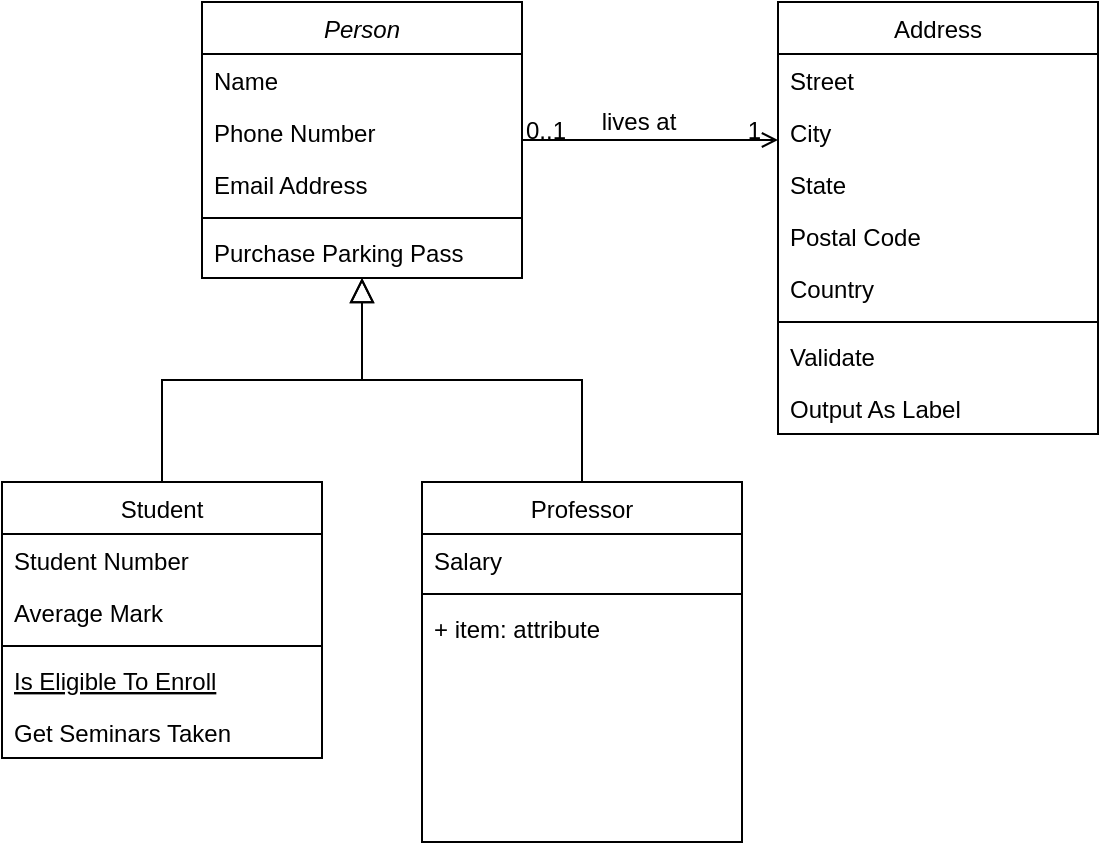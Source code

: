 <mxfile version="16.6.1" type="github" pages="8">
  <diagram id="C5RBs43oDa-KdzZeNtuy" name="Page-1">
    <mxGraphModel dx="946" dy="646" grid="1" gridSize="10" guides="1" tooltips="1" connect="1" arrows="1" fold="1" page="1" pageScale="1" pageWidth="827" pageHeight="1169" math="0" shadow="0">
      <root>
        <mxCell id="WIyWlLk6GJQsqaUBKTNV-0" />
        <mxCell id="WIyWlLk6GJQsqaUBKTNV-1" parent="WIyWlLk6GJQsqaUBKTNV-0" />
        <mxCell id="zkfFHV4jXpPFQw0GAbJ--0" value="Person" style="swimlane;fontStyle=2;align=center;verticalAlign=top;childLayout=stackLayout;horizontal=1;startSize=26;horizontalStack=0;resizeParent=1;resizeLast=0;collapsible=1;marginBottom=0;rounded=0;shadow=0;strokeWidth=1;" parent="WIyWlLk6GJQsqaUBKTNV-1" vertex="1">
          <mxGeometry x="220" y="120" width="160" height="138" as="geometry">
            <mxRectangle x="220" y="120" width="160" height="26" as="alternateBounds" />
          </mxGeometry>
        </mxCell>
        <mxCell id="zkfFHV4jXpPFQw0GAbJ--1" value="Name" style="text;align=left;verticalAlign=top;spacingLeft=4;spacingRight=4;overflow=hidden;rotatable=0;points=[[0,0.5],[1,0.5]];portConstraint=eastwest;" parent="zkfFHV4jXpPFQw0GAbJ--0" vertex="1">
          <mxGeometry y="26" width="160" height="26" as="geometry" />
        </mxCell>
        <mxCell id="zkfFHV4jXpPFQw0GAbJ--2" value="Phone Number" style="text;align=left;verticalAlign=top;spacingLeft=4;spacingRight=4;overflow=hidden;rotatable=0;points=[[0,0.5],[1,0.5]];portConstraint=eastwest;rounded=0;shadow=0;html=0;" parent="zkfFHV4jXpPFQw0GAbJ--0" vertex="1">
          <mxGeometry y="52" width="160" height="26" as="geometry" />
        </mxCell>
        <mxCell id="zkfFHV4jXpPFQw0GAbJ--3" value="Email Address" style="text;align=left;verticalAlign=top;spacingLeft=4;spacingRight=4;overflow=hidden;rotatable=0;points=[[0,0.5],[1,0.5]];portConstraint=eastwest;rounded=0;shadow=0;html=0;" parent="zkfFHV4jXpPFQw0GAbJ--0" vertex="1">
          <mxGeometry y="78" width="160" height="26" as="geometry" />
        </mxCell>
        <mxCell id="zkfFHV4jXpPFQw0GAbJ--4" value="" style="line;html=1;strokeWidth=1;align=left;verticalAlign=middle;spacingTop=-1;spacingLeft=3;spacingRight=3;rotatable=0;labelPosition=right;points=[];portConstraint=eastwest;" parent="zkfFHV4jXpPFQw0GAbJ--0" vertex="1">
          <mxGeometry y="104" width="160" height="8" as="geometry" />
        </mxCell>
        <mxCell id="zkfFHV4jXpPFQw0GAbJ--5" value="Purchase Parking Pass" style="text;align=left;verticalAlign=top;spacingLeft=4;spacingRight=4;overflow=hidden;rotatable=0;points=[[0,0.5],[1,0.5]];portConstraint=eastwest;" parent="zkfFHV4jXpPFQw0GAbJ--0" vertex="1">
          <mxGeometry y="112" width="160" height="26" as="geometry" />
        </mxCell>
        <mxCell id="zkfFHV4jXpPFQw0GAbJ--6" value="Student" style="swimlane;fontStyle=0;align=center;verticalAlign=top;childLayout=stackLayout;horizontal=1;startSize=26;horizontalStack=0;resizeParent=1;resizeLast=0;collapsible=1;marginBottom=0;rounded=0;shadow=0;strokeWidth=1;" parent="WIyWlLk6GJQsqaUBKTNV-1" vertex="1">
          <mxGeometry x="120" y="360" width="160" height="138" as="geometry">
            <mxRectangle x="130" y="380" width="160" height="26" as="alternateBounds" />
          </mxGeometry>
        </mxCell>
        <mxCell id="zkfFHV4jXpPFQw0GAbJ--7" value="Student Number" style="text;align=left;verticalAlign=top;spacingLeft=4;spacingRight=4;overflow=hidden;rotatable=0;points=[[0,0.5],[1,0.5]];portConstraint=eastwest;" parent="zkfFHV4jXpPFQw0GAbJ--6" vertex="1">
          <mxGeometry y="26" width="160" height="26" as="geometry" />
        </mxCell>
        <mxCell id="zkfFHV4jXpPFQw0GAbJ--8" value="Average Mark" style="text;align=left;verticalAlign=top;spacingLeft=4;spacingRight=4;overflow=hidden;rotatable=0;points=[[0,0.5],[1,0.5]];portConstraint=eastwest;rounded=0;shadow=0;html=0;" parent="zkfFHV4jXpPFQw0GAbJ--6" vertex="1">
          <mxGeometry y="52" width="160" height="26" as="geometry" />
        </mxCell>
        <mxCell id="zkfFHV4jXpPFQw0GAbJ--9" value="" style="line;html=1;strokeWidth=1;align=left;verticalAlign=middle;spacingTop=-1;spacingLeft=3;spacingRight=3;rotatable=0;labelPosition=right;points=[];portConstraint=eastwest;" parent="zkfFHV4jXpPFQw0GAbJ--6" vertex="1">
          <mxGeometry y="78" width="160" height="8" as="geometry" />
        </mxCell>
        <mxCell id="zkfFHV4jXpPFQw0GAbJ--10" value="Is Eligible To Enroll" style="text;align=left;verticalAlign=top;spacingLeft=4;spacingRight=4;overflow=hidden;rotatable=0;points=[[0,0.5],[1,0.5]];portConstraint=eastwest;fontStyle=4" parent="zkfFHV4jXpPFQw0GAbJ--6" vertex="1">
          <mxGeometry y="86" width="160" height="26" as="geometry" />
        </mxCell>
        <mxCell id="zkfFHV4jXpPFQw0GAbJ--11" value="Get Seminars Taken" style="text;align=left;verticalAlign=top;spacingLeft=4;spacingRight=4;overflow=hidden;rotatable=0;points=[[0,0.5],[1,0.5]];portConstraint=eastwest;" parent="zkfFHV4jXpPFQw0GAbJ--6" vertex="1">
          <mxGeometry y="112" width="160" height="26" as="geometry" />
        </mxCell>
        <mxCell id="zkfFHV4jXpPFQw0GAbJ--12" value="" style="endArrow=block;endSize=10;endFill=0;shadow=0;strokeWidth=1;rounded=0;edgeStyle=elbowEdgeStyle;elbow=vertical;" parent="WIyWlLk6GJQsqaUBKTNV-1" source="zkfFHV4jXpPFQw0GAbJ--6" target="zkfFHV4jXpPFQw0GAbJ--0" edge="1">
          <mxGeometry width="160" relative="1" as="geometry">
            <mxPoint x="200" y="203" as="sourcePoint" />
            <mxPoint x="200" y="203" as="targetPoint" />
          </mxGeometry>
        </mxCell>
        <mxCell id="zkfFHV4jXpPFQw0GAbJ--13" value="Professor" style="swimlane;fontStyle=0;align=center;verticalAlign=top;childLayout=stackLayout;horizontal=1;startSize=26;horizontalStack=0;resizeParent=1;resizeLast=0;collapsible=1;marginBottom=0;rounded=0;shadow=0;strokeWidth=1;" parent="WIyWlLk6GJQsqaUBKTNV-1" vertex="1">
          <mxGeometry x="330" y="360" width="160" height="180" as="geometry">
            <mxRectangle x="330" y="360" width="170" height="26" as="alternateBounds" />
          </mxGeometry>
        </mxCell>
        <mxCell id="zkfFHV4jXpPFQw0GAbJ--14" value="Salary" style="text;align=left;verticalAlign=top;spacingLeft=4;spacingRight=4;overflow=hidden;rotatable=0;points=[[0,0.5],[1,0.5]];portConstraint=eastwest;" parent="zkfFHV4jXpPFQw0GAbJ--13" vertex="1">
          <mxGeometry y="26" width="160" height="26" as="geometry" />
        </mxCell>
        <mxCell id="zkfFHV4jXpPFQw0GAbJ--15" value="" style="line;html=1;strokeWidth=1;align=left;verticalAlign=middle;spacingTop=-1;spacingLeft=3;spacingRight=3;rotatable=0;labelPosition=right;points=[];portConstraint=eastwest;" parent="zkfFHV4jXpPFQw0GAbJ--13" vertex="1">
          <mxGeometry y="52" width="160" height="8" as="geometry" />
        </mxCell>
        <mxCell id="8KdiW8t7urH930U7240s-0" value="+ item: attribute" style="text;strokeColor=none;fillColor=none;align=left;verticalAlign=top;spacingLeft=4;spacingRight=4;overflow=hidden;rotatable=0;points=[[0,0.5],[1,0.5]];portConstraint=eastwest;" parent="zkfFHV4jXpPFQw0GAbJ--13" vertex="1">
          <mxGeometry y="60" width="160" height="26" as="geometry" />
        </mxCell>
        <mxCell id="zkfFHV4jXpPFQw0GAbJ--16" value="" style="endArrow=block;endSize=10;endFill=0;shadow=0;strokeWidth=1;rounded=0;edgeStyle=elbowEdgeStyle;elbow=vertical;" parent="WIyWlLk6GJQsqaUBKTNV-1" source="zkfFHV4jXpPFQw0GAbJ--13" target="zkfFHV4jXpPFQw0GAbJ--0" edge="1">
          <mxGeometry width="160" relative="1" as="geometry">
            <mxPoint x="210" y="373" as="sourcePoint" />
            <mxPoint x="310" y="271" as="targetPoint" />
          </mxGeometry>
        </mxCell>
        <mxCell id="zkfFHV4jXpPFQw0GAbJ--17" value="Address" style="swimlane;fontStyle=0;align=center;verticalAlign=top;childLayout=stackLayout;horizontal=1;startSize=26;horizontalStack=0;resizeParent=1;resizeLast=0;collapsible=1;marginBottom=0;rounded=0;shadow=0;strokeWidth=1;" parent="WIyWlLk6GJQsqaUBKTNV-1" vertex="1">
          <mxGeometry x="508" y="120" width="160" height="216" as="geometry">
            <mxRectangle x="550" y="140" width="160" height="26" as="alternateBounds" />
          </mxGeometry>
        </mxCell>
        <mxCell id="zkfFHV4jXpPFQw0GAbJ--18" value="Street" style="text;align=left;verticalAlign=top;spacingLeft=4;spacingRight=4;overflow=hidden;rotatable=0;points=[[0,0.5],[1,0.5]];portConstraint=eastwest;" parent="zkfFHV4jXpPFQw0GAbJ--17" vertex="1">
          <mxGeometry y="26" width="160" height="26" as="geometry" />
        </mxCell>
        <mxCell id="zkfFHV4jXpPFQw0GAbJ--19" value="City" style="text;align=left;verticalAlign=top;spacingLeft=4;spacingRight=4;overflow=hidden;rotatable=0;points=[[0,0.5],[1,0.5]];portConstraint=eastwest;rounded=0;shadow=0;html=0;" parent="zkfFHV4jXpPFQw0GAbJ--17" vertex="1">
          <mxGeometry y="52" width="160" height="26" as="geometry" />
        </mxCell>
        <mxCell id="zkfFHV4jXpPFQw0GAbJ--20" value="State" style="text;align=left;verticalAlign=top;spacingLeft=4;spacingRight=4;overflow=hidden;rotatable=0;points=[[0,0.5],[1,0.5]];portConstraint=eastwest;rounded=0;shadow=0;html=0;" parent="zkfFHV4jXpPFQw0GAbJ--17" vertex="1">
          <mxGeometry y="78" width="160" height="26" as="geometry" />
        </mxCell>
        <mxCell id="zkfFHV4jXpPFQw0GAbJ--21" value="Postal Code" style="text;align=left;verticalAlign=top;spacingLeft=4;spacingRight=4;overflow=hidden;rotatable=0;points=[[0,0.5],[1,0.5]];portConstraint=eastwest;rounded=0;shadow=0;html=0;" parent="zkfFHV4jXpPFQw0GAbJ--17" vertex="1">
          <mxGeometry y="104" width="160" height="26" as="geometry" />
        </mxCell>
        <mxCell id="zkfFHV4jXpPFQw0GAbJ--22" value="Country" style="text;align=left;verticalAlign=top;spacingLeft=4;spacingRight=4;overflow=hidden;rotatable=0;points=[[0,0.5],[1,0.5]];portConstraint=eastwest;rounded=0;shadow=0;html=0;" parent="zkfFHV4jXpPFQw0GAbJ--17" vertex="1">
          <mxGeometry y="130" width="160" height="26" as="geometry" />
        </mxCell>
        <mxCell id="zkfFHV4jXpPFQw0GAbJ--23" value="" style="line;html=1;strokeWidth=1;align=left;verticalAlign=middle;spacingTop=-1;spacingLeft=3;spacingRight=3;rotatable=0;labelPosition=right;points=[];portConstraint=eastwest;" parent="zkfFHV4jXpPFQw0GAbJ--17" vertex="1">
          <mxGeometry y="156" width="160" height="8" as="geometry" />
        </mxCell>
        <mxCell id="zkfFHV4jXpPFQw0GAbJ--24" value="Validate" style="text;align=left;verticalAlign=top;spacingLeft=4;spacingRight=4;overflow=hidden;rotatable=0;points=[[0,0.5],[1,0.5]];portConstraint=eastwest;" parent="zkfFHV4jXpPFQw0GAbJ--17" vertex="1">
          <mxGeometry y="164" width="160" height="26" as="geometry" />
        </mxCell>
        <mxCell id="zkfFHV4jXpPFQw0GAbJ--25" value="Output As Label" style="text;align=left;verticalAlign=top;spacingLeft=4;spacingRight=4;overflow=hidden;rotatable=0;points=[[0,0.5],[1,0.5]];portConstraint=eastwest;" parent="zkfFHV4jXpPFQw0GAbJ--17" vertex="1">
          <mxGeometry y="190" width="160" height="26" as="geometry" />
        </mxCell>
        <mxCell id="zkfFHV4jXpPFQw0GAbJ--26" value="" style="endArrow=open;shadow=0;strokeWidth=1;rounded=0;endFill=1;edgeStyle=elbowEdgeStyle;elbow=vertical;" parent="WIyWlLk6GJQsqaUBKTNV-1" source="zkfFHV4jXpPFQw0GAbJ--0" target="zkfFHV4jXpPFQw0GAbJ--17" edge="1">
          <mxGeometry x="0.5" y="41" relative="1" as="geometry">
            <mxPoint x="380" y="192" as="sourcePoint" />
            <mxPoint x="540" y="192" as="targetPoint" />
            <mxPoint x="-40" y="32" as="offset" />
          </mxGeometry>
        </mxCell>
        <mxCell id="zkfFHV4jXpPFQw0GAbJ--27" value="0..1" style="resizable=0;align=left;verticalAlign=bottom;labelBackgroundColor=none;fontSize=12;" parent="zkfFHV4jXpPFQw0GAbJ--26" connectable="0" vertex="1">
          <mxGeometry x="-1" relative="1" as="geometry">
            <mxPoint y="4" as="offset" />
          </mxGeometry>
        </mxCell>
        <mxCell id="zkfFHV4jXpPFQw0GAbJ--28" value="1" style="resizable=0;align=right;verticalAlign=bottom;labelBackgroundColor=none;fontSize=12;" parent="zkfFHV4jXpPFQw0GAbJ--26" connectable="0" vertex="1">
          <mxGeometry x="1" relative="1" as="geometry">
            <mxPoint x="-7" y="4" as="offset" />
          </mxGeometry>
        </mxCell>
        <mxCell id="zkfFHV4jXpPFQw0GAbJ--29" value="lives at" style="text;html=1;resizable=0;points=[];;align=center;verticalAlign=middle;labelBackgroundColor=none;rounded=0;shadow=0;strokeWidth=1;fontSize=12;" parent="zkfFHV4jXpPFQw0GAbJ--26" vertex="1" connectable="0">
          <mxGeometry x="0.5" y="49" relative="1" as="geometry">
            <mxPoint x="-38" y="40" as="offset" />
          </mxGeometry>
        </mxCell>
      </root>
    </mxGraphModel>
  </diagram>
  <diagram id="JcnoU_OUICTjfGFe9X4m" name="basicInfo">
    <mxGraphModel dx="946" dy="646" grid="1" gridSize="10" guides="1" tooltips="1" connect="1" arrows="1" fold="1" page="1" pageScale="1" pageWidth="2339" pageHeight="3300" math="0" shadow="0">
      <root>
        <mxCell id="H0FHFtFQqX8xQYKhIb5Y-0" />
        <mxCell id="H0FHFtFQqX8xQYKhIb5Y-1" parent="H0FHFtFQqX8xQYKhIb5Y-0" />
        <mxCell id="ojBaMJV6vmCz0CaObiDE-1" value="基础信息管理" style="text;html=1;align=center;verticalAlign=middle;resizable=0;points=[];autosize=1;strokeColor=none;fillColor=none;fontSize=25;" parent="H0FHFtFQqX8xQYKhIb5Y-1" vertex="1">
          <mxGeometry x="10" width="170" height="40" as="geometry" />
        </mxCell>
        <mxCell id="e_rjx9Bi_jQqalI71PKC-18" style="edgeStyle=none;rounded=0;orthogonalLoop=1;jettySize=auto;html=1;exitX=0.5;exitY=0;exitDx=0;exitDy=0;entryX=0.5;entryY=1;entryDx=0;entryDy=0;fontSize=16;startArrow=none;startFill=0;endArrow=openThin;endFill=0;" parent="H0FHFtFQqX8xQYKhIb5Y-1" source="ojBaMJV6vmCz0CaObiDE-3" target="dgHmu_MKWz1xowdzadQu-16" edge="1">
          <mxGeometry relative="1" as="geometry" />
        </mxCell>
        <mxCell id="ojBaMJV6vmCz0CaObiDE-3" value="UserInfoController" style="swimlane;fontStyle=1;align=center;verticalAlign=top;childLayout=stackLayout;horizontal=1;startSize=26;horizontalStack=0;resizeParent=1;resizeParentMax=0;resizeLast=0;collapsible=1;marginBottom=0;fontSize=16;" parent="H0FHFtFQqX8xQYKhIb5Y-1" vertex="1">
          <mxGeometry x="460" y="320" width="230" height="268" as="geometry" />
        </mxCell>
        <mxCell id="ojBaMJV6vmCz0CaObiDE-4" value="- UserInfoHolder&#xa;&#xa;" style="text;strokeColor=none;fillColor=none;align=left;verticalAlign=top;spacingLeft=4;spacingRight=4;overflow=hidden;rotatable=0;points=[[0,0.5],[1,0.5]];portConstraint=eastwest;fontSize=16;" parent="ojBaMJV6vmCz0CaObiDE-3" vertex="1">
          <mxGeometry y="26" width="230" height="26" as="geometry" />
        </mxCell>
        <mxCell id="ojBaMJV6vmCz0CaObiDE-8" value="- LogoutHandler" style="text;strokeColor=none;fillColor=none;align=left;verticalAlign=top;spacingLeft=4;spacingRight=4;overflow=hidden;rotatable=0;points=[[0,0.5],[1,0.5]];portConstraint=eastwest;fontSize=16;" parent="ojBaMJV6vmCz0CaObiDE-3" vertex="1">
          <mxGeometry y="52" width="230" height="26" as="geometry" />
        </mxCell>
        <mxCell id="ojBaMJV6vmCz0CaObiDE-10" value="- UserService" style="text;strokeColor=none;fillColor=none;align=left;verticalAlign=top;spacingLeft=4;spacingRight=4;overflow=hidden;rotatable=0;points=[[0,0.5],[1,0.5]];portConstraint=eastwest;fontSize=16;" parent="ojBaMJV6vmCz0CaObiDE-3" vertex="1">
          <mxGeometry y="78" width="230" height="26" as="geometry" />
        </mxCell>
        <mxCell id="ojBaMJV6vmCz0CaObiDE-15" value="- PermissionValidator" style="text;strokeColor=none;fillColor=none;align=left;verticalAlign=top;spacingLeft=4;spacingRight=4;overflow=hidden;rotatable=0;points=[[0,0.5],[1,0.5]];portConstraint=eastwest;fontSize=16;" parent="ojBaMJV6vmCz0CaObiDE-3" vertex="1">
          <mxGeometry y="104" width="230" height="26" as="geometry" />
        </mxCell>
        <mxCell id="ojBaMJV6vmCz0CaObiDE-5" value="" style="line;strokeWidth=1;fillColor=none;align=left;verticalAlign=middle;spacingTop=-1;spacingLeft=3;spacingRight=3;rotatable=0;labelPosition=right;points=[];portConstraint=eastwest;fontSize=16;" parent="ojBaMJV6vmCz0CaObiDE-3" vertex="1">
          <mxGeometry y="130" width="230" height="8" as="geometry" />
        </mxCell>
        <mxCell id="ojBaMJV6vmCz0CaObiDE-16" value="+ createOrUpdateUser()" style="text;strokeColor=none;fillColor=none;align=left;verticalAlign=top;spacingLeft=4;spacingRight=4;overflow=hidden;rotatable=0;points=[[0,0.5],[1,0.5]];portConstraint=eastwest;fontSize=16;" parent="ojBaMJV6vmCz0CaObiDE-3" vertex="1">
          <mxGeometry y="138" width="230" height="26" as="geometry" />
        </mxCell>
        <mxCell id="ojBaMJV6vmCz0CaObiDE-17" value="+ getCurrentUserName()" style="text;strokeColor=none;fillColor=none;align=left;verticalAlign=top;spacingLeft=4;spacingRight=4;overflow=hidden;rotatable=0;points=[[0,0.5],[1,0.5]];portConstraint=eastwest;fontSize=16;" parent="ojBaMJV6vmCz0CaObiDE-3" vertex="1">
          <mxGeometry y="164" width="230" height="26" as="geometry" />
        </mxCell>
        <mxCell id="ojBaMJV6vmCz0CaObiDE-18" value="+ getUserByUserId()" style="text;strokeColor=none;fillColor=none;align=left;verticalAlign=top;spacingLeft=4;spacingRight=4;overflow=hidden;rotatable=0;points=[[0,0.5],[1,0.5]];portConstraint=eastwest;fontSize=16;" parent="ojBaMJV6vmCz0CaObiDE-3" vertex="1">
          <mxGeometry y="190" width="230" height="26" as="geometry" />
        </mxCell>
        <mxCell id="dgHmu_MKWz1xowdzadQu-29" value="+ searchUsersByKeyword()" style="text;strokeColor=none;fillColor=none;align=left;verticalAlign=top;spacingLeft=4;spacingRight=4;overflow=hidden;rotatable=0;points=[[0,0.5],[1,0.5]];portConstraint=eastwest;fontSize=16;" parent="ojBaMJV6vmCz0CaObiDE-3" vertex="1">
          <mxGeometry y="216" width="230" height="26" as="geometry" />
        </mxCell>
        <mxCell id="ojBaMJV6vmCz0CaObiDE-19" value="+ logout()" style="text;strokeColor=none;fillColor=none;align=left;verticalAlign=top;spacingLeft=4;spacingRight=4;overflow=hidden;rotatable=0;points=[[0,0.5],[1,0.5]];portConstraint=eastwest;fontSize=16;" parent="ojBaMJV6vmCz0CaObiDE-3" vertex="1">
          <mxGeometry y="242" width="230" height="26" as="geometry" />
        </mxCell>
        <mxCell id="ojBaMJV6vmCz0CaObiDE-7" value="该部分包含三个部分：1、用户管理&amp;nbsp; &amp;nbsp;2、权限管理&amp;nbsp; &amp;nbsp;3、项目管理" style="text;html=1;align=left;verticalAlign=middle;resizable=0;points=[];autosize=1;strokeColor=none;fillColor=none;fontSize=16;" parent="H0FHFtFQqX8xQYKhIb5Y-1" vertex="1">
          <mxGeometry x="90" y="60" width="470" height="20" as="geometry" />
        </mxCell>
        <mxCell id="e_rjx9Bi_jQqalI71PKC-5" style="edgeStyle=none;rounded=0;orthogonalLoop=1;jettySize=auto;html=1;fontSize=16;startArrow=none;startFill=0;endArrow=openThin;endFill=0;" parent="H0FHFtFQqX8xQYKhIb5Y-1" source="dgHmu_MKWz1xowdzadQu-0" target="dgHmu_MKWz1xowdzadQu-12" edge="1">
          <mxGeometry relative="1" as="geometry" />
        </mxCell>
        <mxCell id="e_rjx9Bi_jQqalI71PKC-13" style="edgeStyle=none;rounded=0;orthogonalLoop=1;jettySize=auto;html=1;exitX=0.5;exitY=0;exitDx=0;exitDy=0;entryX=0.5;entryY=1;entryDx=0;entryDy=0;fontSize=16;startArrow=none;startFill=0;endArrow=openThin;endFill=0;" parent="H0FHFtFQqX8xQYKhIb5Y-1" source="dgHmu_MKWz1xowdzadQu-0" target="dgHmu_MKWz1xowdzadQu-21" edge="1">
          <mxGeometry relative="1" as="geometry" />
        </mxCell>
        <mxCell id="dgHmu_MKWz1xowdzadQu-0" value="PermissionValidator" style="swimlane;fontStyle=1;align=center;verticalAlign=top;childLayout=stackLayout;horizontal=1;startSize=26;horizontalStack=0;resizeParent=1;resizeParentMax=0;resizeLast=0;collapsible=1;marginBottom=0;fontSize=16;" parent="H0FHFtFQqX8xQYKhIb5Y-1" vertex="1">
          <mxGeometry x="750" y="397" width="230" height="150" as="geometry" />
        </mxCell>
        <mxCell id="dgHmu_MKWz1xowdzadQu-23" value="- SystemRoleManagerService" style="text;strokeColor=none;fillColor=none;align=left;verticalAlign=top;spacingLeft=4;spacingRight=4;overflow=hidden;rotatable=0;points=[[0,0.5],[1,0.5]];portConstraint=eastwest;fontSize=16;" parent="dgHmu_MKWz1xowdzadQu-0" vertex="1">
          <mxGeometry y="26" width="230" height="26" as="geometry" />
        </mxCell>
        <mxCell id="dgHmu_MKWz1xowdzadQu-1" value="- RolePermissionService" style="text;strokeColor=none;fillColor=none;align=left;verticalAlign=top;spacingLeft=4;spacingRight=4;overflow=hidden;rotatable=0;points=[[0,0.5],[1,0.5]];portConstraint=eastwest;fontSize=16;" parent="dgHmu_MKWz1xowdzadQu-0" vertex="1">
          <mxGeometry y="52" width="230" height="26" as="geometry" />
        </mxCell>
        <mxCell id="dgHmu_MKWz1xowdzadQu-22" value="- UserInfoHolder&#xa;&#xa;" style="text;strokeColor=none;fillColor=none;align=left;verticalAlign=top;spacingLeft=4;spacingRight=4;overflow=hidden;rotatable=0;points=[[0,0.5],[1,0.5]];portConstraint=eastwest;fontSize=16;" parent="dgHmu_MKWz1xowdzadQu-0" vertex="1">
          <mxGeometry y="78" width="230" height="26" as="geometry" />
        </mxCell>
        <mxCell id="dgHmu_MKWz1xowdzadQu-2" value="" style="line;strokeWidth=1;fillColor=none;align=left;verticalAlign=middle;spacingTop=-1;spacingLeft=3;spacingRight=3;rotatable=0;labelPosition=right;points=[];portConstraint=eastwest;fontSize=16;" parent="dgHmu_MKWz1xowdzadQu-0" vertex="1">
          <mxGeometry y="104" width="230" height="8" as="geometry" />
        </mxCell>
        <mxCell id="dgHmu_MKWz1xowdzadQu-35" value="+ isSuperAdmin()" style="text;strokeColor=none;fillColor=none;align=left;verticalAlign=top;spacingLeft=4;spacingRight=4;overflow=hidden;rotatable=0;points=[[0,0.5],[1,0.5]];portConstraint=eastwest;fontSize=16;" parent="dgHmu_MKWz1xowdzadQu-0" vertex="1">
          <mxGeometry y="112" width="230" height="38" as="geometry" />
        </mxCell>
        <mxCell id="e_rjx9Bi_jQqalI71PKC-4" style="edgeStyle=none;rounded=0;orthogonalLoop=1;jettySize=auto;html=1;entryX=0.5;entryY=1;entryDx=0;entryDy=0;dashed=1;fontSize=16;startArrow=none;startFill=0;endArrow=block;endFill=0;" parent="H0FHFtFQqX8xQYKhIb5Y-1" source="dgHmu_MKWz1xowdzadQu-4" target="dgHmu_MKWz1xowdzadQu-28" edge="1">
          <mxGeometry relative="1" as="geometry" />
        </mxCell>
        <mxCell id="dgHmu_MKWz1xowdzadQu-4" value="SpringSecurityUserService" style="swimlane;fontStyle=1;align=center;verticalAlign=top;childLayout=stackLayout;horizontal=1;startSize=26;horizontalStack=0;resizeParent=1;resizeParentMax=0;resizeLast=0;collapsible=1;marginBottom=0;fontSize=16;" parent="H0FHFtFQqX8xQYKhIb5Y-1" vertex="1">
          <mxGeometry x="160" y="600" width="260" height="200" as="geometry" />
        </mxCell>
        <mxCell id="dgHmu_MKWz1xowdzadQu-5" value="- PasswordEncoder" style="text;strokeColor=none;fillColor=none;align=left;verticalAlign=top;spacingLeft=4;spacingRight=4;overflow=hidden;rotatable=0;points=[[0,0.5],[1,0.5]];portConstraint=eastwest;fontSize=16;" parent="dgHmu_MKWz1xowdzadQu-4" vertex="1">
          <mxGeometry y="26" width="260" height="26" as="geometry" />
        </mxCell>
        <mxCell id="e_rjx9Bi_jQqalI71PKC-0" value="- UserRepository" style="text;strokeColor=none;fillColor=none;align=left;verticalAlign=top;spacingLeft=4;spacingRight=4;overflow=hidden;rotatable=0;points=[[0,0.5],[1,0.5]];portConstraint=eastwest;fontSize=16;" parent="dgHmu_MKWz1xowdzadQu-4" vertex="1">
          <mxGeometry y="52" width="260" height="26" as="geometry" />
        </mxCell>
        <mxCell id="e_rjx9Bi_jQqalI71PKC-1" value="- AuthorityRepository" style="text;strokeColor=none;fillColor=none;align=left;verticalAlign=top;spacingLeft=4;spacingRight=4;overflow=hidden;rotatable=0;points=[[0,0.5],[1,0.5]];portConstraint=eastwest;fontSize=16;" parent="dgHmu_MKWz1xowdzadQu-4" vertex="1">
          <mxGeometry y="78" width="260" height="26" as="geometry" />
        </mxCell>
        <mxCell id="dgHmu_MKWz1xowdzadQu-6" value="" style="line;strokeWidth=1;fillColor=none;align=left;verticalAlign=middle;spacingTop=-1;spacingLeft=3;spacingRight=3;rotatable=0;labelPosition=right;points=[];portConstraint=eastwest;fontSize=16;" parent="dgHmu_MKWz1xowdzadQu-4" vertex="1">
          <mxGeometry y="104" width="260" height="8" as="geometry" />
        </mxCell>
        <mxCell id="e_rjx9Bi_jQqalI71PKC-2" value="+ createOrUpdate()&#xa;&#xa;" style="text;strokeColor=none;fillColor=none;align=left;verticalAlign=top;spacingLeft=4;spacingRight=4;overflow=hidden;rotatable=0;points=[[0,0.5],[1,0.5]];portConstraint=eastwest;fontSize=16;" parent="dgHmu_MKWz1xowdzadQu-4" vertex="1">
          <mxGeometry y="112" width="260" height="26" as="geometry" />
        </mxCell>
        <mxCell id="e_rjx9Bi_jQqalI71PKC-3" value="+ searchUsers()" style="text;strokeColor=none;fillColor=none;align=left;verticalAlign=top;spacingLeft=4;spacingRight=4;overflow=hidden;rotatable=0;points=[[0,0.5],[1,0.5]];portConstraint=eastwest;fontSize=16;" parent="dgHmu_MKWz1xowdzadQu-4" vertex="1">
          <mxGeometry y="138" width="260" height="26" as="geometry" />
        </mxCell>
        <mxCell id="dgHmu_MKWz1xowdzadQu-7" value="+ findByUserId()" style="text;strokeColor=none;fillColor=none;align=left;verticalAlign=top;spacingLeft=4;spacingRight=4;overflow=hidden;rotatable=0;points=[[0,0.5],[1,0.5]];portConstraint=eastwest;fontSize=16;" parent="dgHmu_MKWz1xowdzadQu-4" vertex="1">
          <mxGeometry y="164" width="260" height="36" as="geometry" />
        </mxCell>
        <mxCell id="dgHmu_MKWz1xowdzadQu-12" value="RolePermissionService" style="swimlane;fontStyle=1;align=center;verticalAlign=top;childLayout=stackLayout;horizontal=1;startSize=26;horizontalStack=0;resizeParent=1;resizeParentMax=0;resizeLast=0;collapsible=1;marginBottom=0;fontSize=16;" parent="H0FHFtFQqX8xQYKhIb5Y-1" vertex="1">
          <mxGeometry x="750" y="600" width="220" height="200" as="geometry" />
        </mxCell>
        <mxCell id="dgHmu_MKWz1xowdzadQu-13" value="- RoleRepository" style="text;strokeColor=none;fillColor=none;align=left;verticalAlign=top;spacingLeft=4;spacingRight=4;overflow=hidden;rotatable=0;points=[[0,0.5],[1,0.5]];portConstraint=eastwest;fontSize=16;" parent="dgHmu_MKWz1xowdzadQu-12" vertex="1">
          <mxGeometry y="26" width="220" height="26" as="geometry" />
        </mxCell>
        <mxCell id="dgHmu_MKWz1xowdzadQu-25" value="- PermissionRepository" style="text;strokeColor=none;fillColor=none;align=left;verticalAlign=top;spacingLeft=4;spacingRight=4;overflow=hidden;rotatable=0;points=[[0,0.5],[1,0.5]];portConstraint=eastwest;fontSize=16;" parent="dgHmu_MKWz1xowdzadQu-12" vertex="1">
          <mxGeometry y="52" width="220" height="26" as="geometry" />
        </mxCell>
        <mxCell id="dgHmu_MKWz1xowdzadQu-26" value="- UserRoleRepository" style="text;strokeColor=none;fillColor=none;align=left;verticalAlign=top;spacingLeft=4;spacingRight=4;overflow=hidden;rotatable=0;points=[[0,0.5],[1,0.5]];portConstraint=eastwest;fontSize=16;" parent="dgHmu_MKWz1xowdzadQu-12" vertex="1">
          <mxGeometry y="78" width="220" height="26" as="geometry" />
        </mxCell>
        <mxCell id="dgHmu_MKWz1xowdzadQu-27" value="- RolePermissionRepository" style="text;strokeColor=none;fillColor=none;align=left;verticalAlign=top;spacingLeft=4;spacingRight=4;overflow=hidden;rotatable=0;points=[[0,0.5],[1,0.5]];portConstraint=eastwest;fontSize=16;" parent="dgHmu_MKWz1xowdzadQu-12" vertex="1">
          <mxGeometry y="104" width="220" height="26" as="geometry" />
        </mxCell>
        <mxCell id="dgHmu_MKWz1xowdzadQu-14" value="" style="line;strokeWidth=1;fillColor=none;align=left;verticalAlign=middle;spacingTop=-1;spacingLeft=3;spacingRight=3;rotatable=0;labelPosition=right;points=[];portConstraint=eastwest;fontSize=16;" parent="dgHmu_MKWz1xowdzadQu-12" vertex="1">
          <mxGeometry y="130" width="220" height="8" as="geometry" />
        </mxCell>
        <mxCell id="dgHmu_MKWz1xowdzadQu-15" value="+ isSuperAdmin()" style="text;strokeColor=none;fillColor=none;align=left;verticalAlign=top;spacingLeft=4;spacingRight=4;overflow=hidden;rotatable=0;points=[[0,0.5],[1,0.5]];portConstraint=eastwest;fontSize=16;" parent="dgHmu_MKWz1xowdzadQu-12" vertex="1">
          <mxGeometry y="138" width="220" height="62" as="geometry" />
        </mxCell>
        <mxCell id="dgHmu_MKWz1xowdzadQu-16" value="&lt;p style=&quot;margin: 0px ; margin-top: 4px ; text-align: center&quot;&gt;&lt;i&gt;&amp;lt;&amp;lt;Interface&amp;gt;&amp;gt;&lt;/i&gt;&lt;br&gt;&lt;b&gt;LggoutHandler&lt;/b&gt;&lt;/p&gt;&lt;hr size=&quot;1&quot;&gt;&lt;p style=&quot;margin: 0px ; margin-left: 4px&quot;&gt;&lt;br&gt;&lt;/p&gt;&lt;hr size=&quot;1&quot;&gt;&lt;p style=&quot;margin: 0px ; margin-left: 4px&quot;&gt;&lt;br&gt;&lt;br&gt;&lt;/p&gt;" style="verticalAlign=top;align=left;overflow=fill;fontSize=12;fontFamily=Helvetica;html=1;" parent="H0FHFtFQqX8xQYKhIb5Y-1" vertex="1">
          <mxGeometry x="495" y="150" width="160" height="102" as="geometry" />
        </mxCell>
        <mxCell id="dgHmu_MKWz1xowdzadQu-21" value="&lt;p style=&quot;margin: 0px ; margin-top: 4px ; text-align: center&quot;&gt;&lt;i&gt;&amp;lt;&amp;lt;Interface&amp;gt;&amp;gt;&lt;/i&gt;&lt;br&gt;&lt;b&gt;UserInfoHolder&lt;/b&gt;&lt;/p&gt;&lt;hr size=&quot;1&quot;&gt;&lt;p style=&quot;margin: 0px ; margin-left: 4px&quot;&gt;&lt;br&gt;&lt;/p&gt;&lt;hr size=&quot;1&quot;&gt;&lt;p style=&quot;margin: 0px ; margin-left: 4px&quot;&gt;&lt;br&gt;&lt;br&gt;&lt;/p&gt;" style="verticalAlign=top;align=left;overflow=fill;fontSize=12;fontFamily=Helvetica;html=1;" parent="H0FHFtFQqX8xQYKhIb5Y-1" vertex="1">
          <mxGeometry x="785" y="174" width="160" height="102" as="geometry" />
        </mxCell>
        <mxCell id="dgHmu_MKWz1xowdzadQu-28" value="&lt;p style=&quot;margin: 0px ; margin-top: 4px ; text-align: center&quot;&gt;&lt;i&gt;&amp;lt;&amp;lt;Interface&amp;gt;&amp;gt;&lt;/i&gt;&lt;br&gt;&lt;b&gt;UserService&lt;/b&gt;&lt;/p&gt;&lt;hr size=&quot;1&quot;&gt;&lt;p style=&quot;margin: 0px ; margin-left: 4px&quot;&gt;&lt;br&gt;&lt;/p&gt;&lt;hr size=&quot;1&quot;&gt;&lt;p style=&quot;margin: 0px ; margin-left: 4px&quot;&gt;&lt;br&gt;&lt;/p&gt;&lt;p style=&quot;margin: 0px ; margin-left: 4px&quot;&gt;&lt;br&gt;&lt;/p&gt;&lt;p style=&quot;margin: 0px ; margin-left: 4px&quot;&gt;&lt;span style=&quot;color: rgb(255 , 198 , 109) ; background-color: rgb(43 , 43 , 43) ; font-family: &amp;#34;jetbrains mono&amp;#34; , monospace ; font-size: 9.8pt&quot;&gt;&lt;br&gt;&lt;/span&gt;&lt;/p&gt;&lt;p style=&quot;margin: 0px ; margin-left: 4px&quot;&gt;&lt;br&gt;&lt;/p&gt;" style="verticalAlign=top;align=left;overflow=fill;fontSize=12;fontFamily=Helvetica;html=1;" parent="H0FHFtFQqX8xQYKhIb5Y-1" vertex="1">
          <mxGeometry x="210" y="340" width="160" height="140" as="geometry" />
        </mxCell>
        <mxCell id="dgHmu_MKWz1xowdzadQu-38" value="+ findByUserId()" style="text;strokeColor=none;fillColor=none;align=left;verticalAlign=top;spacingLeft=4;spacingRight=4;overflow=hidden;rotatable=0;points=[[0,0.5],[1,0.5]];portConstraint=eastwest;fontSize=16;" parent="H0FHFtFQqX8xQYKhIb5Y-1" vertex="1">
          <mxGeometry x="210" y="408" width="150" height="28" as="geometry" />
        </mxCell>
        <mxCell id="dgHmu_MKWz1xowdzadQu-39" value="+ searchUsers()&#xa;&#xa;" style="text;strokeColor=none;fillColor=none;align=left;verticalAlign=top;spacingLeft=4;spacingRight=4;overflow=hidden;rotatable=0;points=[[0,0.5],[1,0.5]];portConstraint=eastwest;fontSize=16;" parent="H0FHFtFQqX8xQYKhIb5Y-1" vertex="1">
          <mxGeometry x="210" y="436" width="140" height="26" as="geometry" />
        </mxCell>
        <mxCell id="dgHmu_MKWz1xowdzadQu-40" value="+ logout()&#xa;" style="text;strokeColor=none;fillColor=none;align=left;verticalAlign=top;spacingLeft=4;spacingRight=4;overflow=hidden;rotatable=0;points=[[0,0.5],[1,0.5]];portConstraint=eastwest;fontSize=16;" parent="H0FHFtFQqX8xQYKhIb5Y-1" vertex="1">
          <mxGeometry x="495" y="220" width="100" height="26" as="geometry" />
        </mxCell>
        <mxCell id="dgHmu_MKWz1xowdzadQu-41" value="+ getUser()" style="text;strokeColor=none;fillColor=none;align=left;verticalAlign=top;spacingLeft=4;spacingRight=4;overflow=hidden;rotatable=0;points=[[0,0.5],[1,0.5]];portConstraint=eastwest;fontSize=16;" parent="H0FHFtFQqX8xQYKhIb5Y-1" vertex="1">
          <mxGeometry x="785" y="244" width="100" height="26" as="geometry" />
        </mxCell>
        <mxCell id="e_rjx9Bi_jQqalI71PKC-6" style="edgeStyle=none;rounded=0;orthogonalLoop=1;jettySize=auto;html=1;fontSize=16;startArrow=none;startFill=0;endArrow=openThin;endFill=0;" parent="H0FHFtFQqX8xQYKhIb5Y-1" source="ojBaMJV6vmCz0CaObiDE-10" target="dgHmu_MKWz1xowdzadQu-28" edge="1">
          <mxGeometry relative="1" as="geometry" />
        </mxCell>
        <mxCell id="e_rjx9Bi_jQqalI71PKC-16" style="edgeStyle=none;rounded=0;orthogonalLoop=1;jettySize=auto;html=1;exitX=1;exitY=0.5;exitDx=0;exitDy=0;entryX=0;entryY=0.5;entryDx=0;entryDy=0;fontSize=16;startArrow=none;startFill=0;endArrow=openThin;endFill=0;" parent="H0FHFtFQqX8xQYKhIb5Y-1" source="ojBaMJV6vmCz0CaObiDE-8" target="dgHmu_MKWz1xowdzadQu-1" edge="1">
          <mxGeometry relative="1" as="geometry" />
        </mxCell>
        <mxCell id="e_rjx9Bi_jQqalI71PKC-17" style="edgeStyle=none;rounded=0;orthogonalLoop=1;jettySize=auto;html=1;exitX=1;exitY=0.5;exitDx=0;exitDy=0;entryX=0;entryY=0.25;entryDx=0;entryDy=0;fontSize=16;startArrow=none;startFill=0;endArrow=openThin;endFill=0;" parent="H0FHFtFQqX8xQYKhIb5Y-1" source="ojBaMJV6vmCz0CaObiDE-8" target="dgHmu_MKWz1xowdzadQu-21" edge="1">
          <mxGeometry relative="1" as="geometry" />
        </mxCell>
        <mxCell id="e_rjx9Bi_jQqalI71PKC-87" style="edgeStyle=none;rounded=0;orthogonalLoop=1;jettySize=auto;html=1;exitX=0.5;exitY=0;exitDx=0;exitDy=0;entryX=0.5;entryY=1;entryDx=0;entryDy=0;fontSize=16;startArrow=none;startFill=0;endArrow=openThin;endFill=0;" parent="H0FHFtFQqX8xQYKhIb5Y-1" source="e_rjx9Bi_jQqalI71PKC-19" target="e_rjx9Bi_jQqalI71PKC-74" edge="1">
          <mxGeometry relative="1" as="geometry" />
        </mxCell>
        <mxCell id="e_rjx9Bi_jQqalI71PKC-19" value="PermissionController" style="swimlane;fontStyle=1;align=center;verticalAlign=top;childLayout=stackLayout;horizontal=1;startSize=26;horizontalStack=0;resizeParent=1;resizeParentMax=0;resizeLast=0;collapsible=1;marginBottom=0;fontSize=16;" parent="H0FHFtFQqX8xQYKhIb5Y-1" vertex="1">
          <mxGeometry x="600" y="1280" width="310" height="398" as="geometry" />
        </mxCell>
        <mxCell id="e_rjx9Bi_jQqalI71PKC-20" value="- UserInfoHolder&#xa;&#xa;" style="text;strokeColor=none;fillColor=none;align=left;verticalAlign=top;spacingLeft=4;spacingRight=4;overflow=hidden;rotatable=0;points=[[0,0.5],[1,0.5]];portConstraint=eastwest;fontSize=16;" parent="e_rjx9Bi_jQqalI71PKC-19" vertex="1">
          <mxGeometry y="26" width="310" height="26" as="geometry" />
        </mxCell>
        <mxCell id="e_rjx9Bi_jQqalI71PKC-21" value="- RolePermissionService" style="text;strokeColor=none;fillColor=none;align=left;verticalAlign=top;spacingLeft=4;spacingRight=4;overflow=hidden;rotatable=0;points=[[0,0.5],[1,0.5]];portConstraint=eastwest;fontSize=16;" parent="e_rjx9Bi_jQqalI71PKC-19" vertex="1">
          <mxGeometry y="52" width="310" height="26" as="geometry" />
        </mxCell>
        <mxCell id="e_rjx9Bi_jQqalI71PKC-22" value="- UserService" style="text;strokeColor=none;fillColor=none;align=left;verticalAlign=top;spacingLeft=4;spacingRight=4;overflow=hidden;rotatable=0;points=[[0,0.5],[1,0.5]];portConstraint=eastwest;fontSize=16;" parent="e_rjx9Bi_jQqalI71PKC-19" vertex="1">
          <mxGeometry y="78" width="310" height="26" as="geometry" />
        </mxCell>
        <mxCell id="e_rjx9Bi_jQqalI71PKC-23" value="- PermissionValidator" style="text;strokeColor=none;fillColor=none;align=left;verticalAlign=top;spacingLeft=4;spacingRight=4;overflow=hidden;rotatable=0;points=[[0,0.5],[1,0.5]];portConstraint=eastwest;fontSize=16;" parent="e_rjx9Bi_jQqalI71PKC-19" vertex="1">
          <mxGeometry y="104" width="310" height="26" as="geometry" />
        </mxCell>
        <mxCell id="e_rjx9Bi_jQqalI71PKC-30" value="- RoleInitializationService" style="text;strokeColor=none;fillColor=none;align=left;verticalAlign=top;spacingLeft=4;spacingRight=4;overflow=hidden;rotatable=0;points=[[0,0.5],[1,0.5]];portConstraint=eastwest;fontSize=16;" parent="e_rjx9Bi_jQqalI71PKC-19" vertex="1">
          <mxGeometry y="130" width="310" height="26" as="geometry" />
        </mxCell>
        <mxCell id="e_rjx9Bi_jQqalI71PKC-24" value="" style="line;strokeWidth=1;fillColor=none;align=left;verticalAlign=middle;spacingTop=-1;spacingLeft=3;spacingRight=3;rotatable=0;labelPosition=right;points=[];portConstraint=eastwest;fontSize=16;" parent="e_rjx9Bi_jQqalI71PKC-19" vertex="1">
          <mxGeometry y="156" width="310" height="8" as="geometry" />
        </mxCell>
        <mxCell id="e_rjx9Bi_jQqalI71PKC-25" value="+ initAppPermission()" style="text;strokeColor=none;fillColor=none;align=left;verticalAlign=top;spacingLeft=4;spacingRight=4;overflow=hidden;rotatable=0;points=[[0,0.5],[1,0.5]];portConstraint=eastwest;fontSize=16;" parent="e_rjx9Bi_jQqalI71PKC-19" vertex="1">
          <mxGeometry y="164" width="310" height="26" as="geometry" />
        </mxCell>
        <mxCell id="e_rjx9Bi_jQqalI71PKC-26" value="+ hasPermission()" style="text;strokeColor=none;fillColor=none;align=left;verticalAlign=top;spacingLeft=4;spacingRight=4;overflow=hidden;rotatable=0;points=[[0,0.5],[1,0.5]];portConstraint=eastwest;fontSize=16;" parent="e_rjx9Bi_jQqalI71PKC-19" vertex="1">
          <mxGeometry y="190" width="310" height="26" as="geometry" />
        </mxCell>
        <mxCell id="e_rjx9Bi_jQqalI71PKC-27" value="+ hasRootPermission()" style="text;strokeColor=none;fillColor=none;align=left;verticalAlign=top;spacingLeft=4;spacingRight=4;overflow=hidden;rotatable=0;points=[[0,0.5],[1,0.5]];portConstraint=eastwest;fontSize=16;" parent="e_rjx9Bi_jQqalI71PKC-19" vertex="1">
          <mxGeometry y="216" width="310" height="26" as="geometry" />
        </mxCell>
        <mxCell id="e_rjx9Bi_jQqalI71PKC-28" value="+ assignNamespaceEnvRoleToUser()" style="text;strokeColor=none;fillColor=none;align=left;verticalAlign=top;spacingLeft=4;spacingRight=4;overflow=hidden;rotatable=0;points=[[0,0.5],[1,0.5]];portConstraint=eastwest;fontSize=16;" parent="e_rjx9Bi_jQqalI71PKC-19" vertex="1">
          <mxGeometry y="242" width="310" height="26" as="geometry" />
        </mxCell>
        <mxCell id="e_rjx9Bi_jQqalI71PKC-29" value="+ removeNamespaceEnvRoleFromUser()" style="text;strokeColor=none;fillColor=none;align=left;verticalAlign=top;spacingLeft=4;spacingRight=4;overflow=hidden;rotatable=0;points=[[0,0.5],[1,0.5]];portConstraint=eastwest;fontSize=16;" parent="e_rjx9Bi_jQqalI71PKC-19" vertex="1">
          <mxGeometry y="268" width="310" height="26" as="geometry" />
        </mxCell>
        <mxCell id="e_rjx9Bi_jQqalI71PKC-33" value="+ assignNamespaceRoleToUser()" style="text;strokeColor=none;fillColor=none;align=left;verticalAlign=top;spacingLeft=4;spacingRight=4;overflow=hidden;rotatable=0;points=[[0,0.5],[1,0.5]];portConstraint=eastwest;fontSize=16;" parent="e_rjx9Bi_jQqalI71PKC-19" vertex="1">
          <mxGeometry y="294" width="310" height="26" as="geometry" />
        </mxCell>
        <mxCell id="e_rjx9Bi_jQqalI71PKC-34" value="+ removeNamespaceRoleFromUser()" style="text;strokeColor=none;fillColor=none;align=left;verticalAlign=top;spacingLeft=4;spacingRight=4;overflow=hidden;rotatable=0;points=[[0,0.5],[1,0.5]];portConstraint=eastwest;fontSize=16;" parent="e_rjx9Bi_jQqalI71PKC-19" vertex="1">
          <mxGeometry y="320" width="310" height="26" as="geometry" />
        </mxCell>
        <mxCell id="e_rjx9Bi_jQqalI71PKC-35" value="+ assignAppRoleToUser()" style="text;strokeColor=none;fillColor=none;align=left;verticalAlign=top;spacingLeft=4;spacingRight=4;overflow=hidden;rotatable=0;points=[[0,0.5],[1,0.5]];portConstraint=eastwest;fontSize=16;" parent="e_rjx9Bi_jQqalI71PKC-19" vertex="1">
          <mxGeometry y="346" width="310" height="26" as="geometry" />
        </mxCell>
        <mxCell id="e_rjx9Bi_jQqalI71PKC-36" value="+ removeAppRoleFromUser()" style="text;strokeColor=none;fillColor=none;align=left;verticalAlign=top;spacingLeft=4;spacingRight=4;overflow=hidden;rotatable=0;points=[[0,0.5],[1,0.5]];portConstraint=eastwest;fontSize=16;" parent="e_rjx9Bi_jQqalI71PKC-19" vertex="1">
          <mxGeometry y="372" width="310" height="26" as="geometry" />
        </mxCell>
        <mxCell id="e_rjx9Bi_jQqalI71PKC-37" style="edgeStyle=none;rounded=0;orthogonalLoop=1;jettySize=auto;html=1;fontSize=16;startArrow=none;startFill=0;endArrow=openThin;endFill=0;" parent="H0FHFtFQqX8xQYKhIb5Y-1" source="e_rjx9Bi_jQqalI71PKC-39" target="e_rjx9Bi_jQqalI71PKC-45" edge="1">
          <mxGeometry relative="1" as="geometry" />
        </mxCell>
        <mxCell id="e_rjx9Bi_jQqalI71PKC-38" style="edgeStyle=none;rounded=0;orthogonalLoop=1;jettySize=auto;html=1;exitX=0.5;exitY=0;exitDx=0;exitDy=0;entryX=0.5;entryY=1;entryDx=0;entryDy=0;fontSize=16;startArrow=none;startFill=0;endArrow=openThin;endFill=0;" parent="H0FHFtFQqX8xQYKhIb5Y-1" source="e_rjx9Bi_jQqalI71PKC-39" target="e_rjx9Bi_jQqalI71PKC-52" edge="1">
          <mxGeometry relative="1" as="geometry" />
        </mxCell>
        <mxCell id="e_rjx9Bi_jQqalI71PKC-39" value="PermissionValidator" style="swimlane;fontStyle=1;align=center;verticalAlign=top;childLayout=stackLayout;horizontal=1;startSize=26;horizontalStack=0;resizeParent=1;resizeParentMax=0;resizeLast=0;collapsible=1;marginBottom=0;fontSize=16;" parent="H0FHFtFQqX8xQYKhIb5Y-1" vertex="1">
          <mxGeometry x="1020" y="1098" width="280" height="200" as="geometry" />
        </mxCell>
        <mxCell id="e_rjx9Bi_jQqalI71PKC-40" value="- SystemRoleManagerService" style="text;strokeColor=none;fillColor=none;align=left;verticalAlign=top;spacingLeft=4;spacingRight=4;overflow=hidden;rotatable=0;points=[[0,0.5],[1,0.5]];portConstraint=eastwest;fontSize=16;" parent="e_rjx9Bi_jQqalI71PKC-39" vertex="1">
          <mxGeometry y="26" width="280" height="26" as="geometry" />
        </mxCell>
        <mxCell id="e_rjx9Bi_jQqalI71PKC-41" value="- RolePermissionService" style="text;strokeColor=none;fillColor=none;align=left;verticalAlign=top;spacingLeft=4;spacingRight=4;overflow=hidden;rotatable=0;points=[[0,0.5],[1,0.5]];portConstraint=eastwest;fontSize=16;" parent="e_rjx9Bi_jQqalI71PKC-39" vertex="1">
          <mxGeometry y="52" width="280" height="26" as="geometry" />
        </mxCell>
        <mxCell id="e_rjx9Bi_jQqalI71PKC-42" value="- UserInfoHolder&#xa;&#xa;" style="text;strokeColor=none;fillColor=none;align=left;verticalAlign=top;spacingLeft=4;spacingRight=4;overflow=hidden;rotatable=0;points=[[0,0.5],[1,0.5]];portConstraint=eastwest;fontSize=16;" parent="e_rjx9Bi_jQqalI71PKC-39" vertex="1">
          <mxGeometry y="78" width="280" height="26" as="geometry" />
        </mxCell>
        <mxCell id="e_rjx9Bi_jQqalI71PKC-43" value="" style="line;strokeWidth=1;fillColor=none;align=left;verticalAlign=middle;spacingTop=-1;spacingLeft=3;spacingRight=3;rotatable=0;labelPosition=right;points=[];portConstraint=eastwest;fontSize=16;" parent="e_rjx9Bi_jQqalI71PKC-39" vertex="1">
          <mxGeometry y="104" width="280" height="8" as="geometry" />
        </mxCell>
        <mxCell id="e_rjx9Bi_jQqalI71PKC-44" value="+ isSuperAdmin()" style="text;strokeColor=none;fillColor=none;align=left;verticalAlign=top;spacingLeft=4;spacingRight=4;overflow=hidden;rotatable=0;points=[[0,0.5],[1,0.5]];portConstraint=eastwest;fontSize=16;" parent="e_rjx9Bi_jQqalI71PKC-39" vertex="1">
          <mxGeometry y="112" width="280" height="28" as="geometry" />
        </mxCell>
        <mxCell id="e_rjx9Bi_jQqalI71PKC-91" value="+ hasAssignRolePermission()" style="text;strokeColor=none;fillColor=none;align=left;verticalAlign=top;spacingLeft=4;spacingRight=4;overflow=hidden;rotatable=0;points=[[0,0.5],[1,0.5]];portConstraint=eastwest;fontSize=16;" parent="e_rjx9Bi_jQqalI71PKC-39" vertex="1">
          <mxGeometry y="140" width="280" height="26" as="geometry" />
        </mxCell>
        <mxCell id="e_rjx9Bi_jQqalI71PKC-92" value="+ hasManageAppMasterPermission()" style="text;strokeColor=none;fillColor=none;align=left;verticalAlign=top;spacingLeft=4;spacingRight=4;overflow=hidden;rotatable=0;points=[[0,0.5],[1,0.5]];portConstraint=eastwest;fontSize=16;" parent="e_rjx9Bi_jQqalI71PKC-39" vertex="1">
          <mxGeometry y="166" width="280" height="34" as="geometry" />
        </mxCell>
        <mxCell id="e_rjx9Bi_jQqalI71PKC-45" value="RolePermissionService" style="swimlane;fontStyle=1;align=center;verticalAlign=top;childLayout=stackLayout;horizontal=1;startSize=26;horizontalStack=0;resizeParent=1;resizeParentMax=0;resizeLast=0;collapsible=1;marginBottom=0;fontSize=16;" parent="H0FHFtFQqX8xQYKhIb5Y-1" vertex="1">
          <mxGeometry x="1040" y="1377" width="240" height="300" as="geometry" />
        </mxCell>
        <mxCell id="e_rjx9Bi_jQqalI71PKC-46" value="- RoleRepository" style="text;strokeColor=none;fillColor=none;align=left;verticalAlign=top;spacingLeft=4;spacingRight=4;overflow=hidden;rotatable=0;points=[[0,0.5],[1,0.5]];portConstraint=eastwest;fontSize=16;" parent="e_rjx9Bi_jQqalI71PKC-45" vertex="1">
          <mxGeometry y="26" width="240" height="26" as="geometry" />
        </mxCell>
        <mxCell id="e_rjx9Bi_jQqalI71PKC-47" value="- PermissionRepository" style="text;strokeColor=none;fillColor=none;align=left;verticalAlign=top;spacingLeft=4;spacingRight=4;overflow=hidden;rotatable=0;points=[[0,0.5],[1,0.5]];portConstraint=eastwest;fontSize=16;" parent="e_rjx9Bi_jQqalI71PKC-45" vertex="1">
          <mxGeometry y="52" width="240" height="26" as="geometry" />
        </mxCell>
        <mxCell id="e_rjx9Bi_jQqalI71PKC-48" value="- UserRoleRepository" style="text;strokeColor=none;fillColor=none;align=left;verticalAlign=top;spacingLeft=4;spacingRight=4;overflow=hidden;rotatable=0;points=[[0,0.5],[1,0.5]];portConstraint=eastwest;fontSize=16;" parent="e_rjx9Bi_jQqalI71PKC-45" vertex="1">
          <mxGeometry y="78" width="240" height="26" as="geometry" />
        </mxCell>
        <mxCell id="e_rjx9Bi_jQqalI71PKC-49" value="- RolePermissionRepository" style="text;strokeColor=none;fillColor=none;align=left;verticalAlign=top;spacingLeft=4;spacingRight=4;overflow=hidden;rotatable=0;points=[[0,0.5],[1,0.5]];portConstraint=eastwest;fontSize=16;" parent="e_rjx9Bi_jQqalI71PKC-45" vertex="1">
          <mxGeometry y="104" width="240" height="26" as="geometry" />
        </mxCell>
        <mxCell id="e_rjx9Bi_jQqalI71PKC-50" value="" style="line;strokeWidth=1;fillColor=none;align=left;verticalAlign=middle;spacingTop=-1;spacingLeft=3;spacingRight=3;rotatable=0;labelPosition=right;points=[];portConstraint=eastwest;fontSize=16;" parent="e_rjx9Bi_jQqalI71PKC-45" vertex="1">
          <mxGeometry y="130" width="240" height="8" as="geometry" />
        </mxCell>
        <mxCell id="e_rjx9Bi_jQqalI71PKC-51" value="+ assignRoleToUsers()" style="text;strokeColor=none;fillColor=none;align=left;verticalAlign=top;spacingLeft=4;spacingRight=4;overflow=hidden;rotatable=0;points=[[0,0.5],[1,0.5]];portConstraint=eastwest;fontSize=16;" parent="e_rjx9Bi_jQqalI71PKC-45" vertex="1">
          <mxGeometry y="138" width="240" height="22" as="geometry" />
        </mxCell>
        <mxCell id="e_rjx9Bi_jQqalI71PKC-81" value="+ removeRoleFromUsers()" style="text;strokeColor=none;fillColor=none;align=left;verticalAlign=top;spacingLeft=4;spacingRight=4;overflow=hidden;rotatable=0;points=[[0,0.5],[1,0.5]];portConstraint=eastwest;fontSize=16;" parent="e_rjx9Bi_jQqalI71PKC-45" vertex="1">
          <mxGeometry y="160" width="240" height="26" as="geometry" />
        </mxCell>
        <mxCell id="e_rjx9Bi_jQqalI71PKC-82" value="+ userHasPermission()" style="text;strokeColor=none;fillColor=none;align=left;verticalAlign=top;spacingLeft=4;spacingRight=4;overflow=hidden;rotatable=0;points=[[0,0.5],[1,0.5]];portConstraint=eastwest;fontSize=16;" parent="e_rjx9Bi_jQqalI71PKC-45" vertex="1">
          <mxGeometry y="186" width="240" height="26" as="geometry" />
        </mxCell>
        <mxCell id="e_rjx9Bi_jQqalI71PKC-83" value="+ createPermission()" style="text;strokeColor=none;fillColor=none;align=left;verticalAlign=top;spacingLeft=4;spacingRight=4;overflow=hidden;rotatable=0;points=[[0,0.5],[1,0.5]];portConstraint=eastwest;fontSize=16;" parent="e_rjx9Bi_jQqalI71PKC-45" vertex="1">
          <mxGeometry y="212" width="240" height="26" as="geometry" />
        </mxCell>
        <mxCell id="e_rjx9Bi_jQqalI71PKC-84" value="+ findRoleByRoleName()" style="text;strokeColor=none;fillColor=none;align=left;verticalAlign=top;spacingLeft=4;spacingRight=4;overflow=hidden;rotatable=0;points=[[0,0.5],[1,0.5]];portConstraint=eastwest;fontSize=16;" parent="e_rjx9Bi_jQqalI71PKC-45" vertex="1">
          <mxGeometry y="238" width="240" height="26" as="geometry" />
        </mxCell>
        <mxCell id="e_rjx9Bi_jQqalI71PKC-85" value="+ createRoleWithPermissions()" style="text;strokeColor=none;fillColor=none;align=left;verticalAlign=top;spacingLeft=4;spacingRight=4;overflow=hidden;rotatable=0;points=[[0,0.5],[1,0.5]];portConstraint=eastwest;fontSize=16;" parent="e_rjx9Bi_jQqalI71PKC-45" vertex="1">
          <mxGeometry y="264" width="240" height="36" as="geometry" />
        </mxCell>
        <mxCell id="e_rjx9Bi_jQqalI71PKC-52" value="&lt;p style=&quot;margin: 0px ; margin-top: 4px ; text-align: center&quot;&gt;&lt;i&gt;&amp;lt;&amp;lt;Interface&amp;gt;&amp;gt;&lt;/i&gt;&lt;br&gt;&lt;b&gt;UserInfoHolder&lt;/b&gt;&lt;/p&gt;&lt;hr size=&quot;1&quot;&gt;&lt;p style=&quot;margin: 0px ; margin-left: 4px&quot;&gt;&lt;br&gt;&lt;/p&gt;&lt;hr size=&quot;1&quot;&gt;&lt;p style=&quot;margin: 0px ; margin-left: 4px&quot;&gt;&lt;br&gt;&lt;br&gt;&lt;/p&gt;" style="verticalAlign=top;align=left;overflow=fill;fontSize=12;fontFamily=Helvetica;html=1;" parent="H0FHFtFQqX8xQYKhIb5Y-1" vertex="1">
          <mxGeometry x="1045" y="950" width="230" height="110" as="geometry" />
        </mxCell>
        <mxCell id="e_rjx9Bi_jQqalI71PKC-53" value="+ getUser()" style="text;strokeColor=none;fillColor=none;align=left;verticalAlign=top;spacingLeft=4;spacingRight=4;overflow=hidden;rotatable=0;points=[[0,0.5],[1,0.5]];portConstraint=eastwest;fontSize=16;" parent="H0FHFtFQqX8xQYKhIb5Y-1" vertex="1">
          <mxGeometry x="1045" y="1020" width="100" height="26" as="geometry" />
        </mxCell>
        <mxCell id="e_rjx9Bi_jQqalI71PKC-54" style="edgeStyle=none;rounded=0;orthogonalLoop=1;jettySize=auto;html=1;entryX=0.5;entryY=1;entryDx=0;entryDy=0;dashed=1;fontSize=16;startArrow=none;startFill=0;endArrow=block;endFill=0;" parent="H0FHFtFQqX8xQYKhIb5Y-1" source="e_rjx9Bi_jQqalI71PKC-55" target="e_rjx9Bi_jQqalI71PKC-63" edge="1">
          <mxGeometry relative="1" as="geometry" />
        </mxCell>
        <mxCell id="e_rjx9Bi_jQqalI71PKC-55" value="SpringSecurityUserService" style="swimlane;fontStyle=1;align=center;verticalAlign=top;childLayout=stackLayout;horizontal=1;startSize=26;horizontalStack=0;resizeParent=1;resizeParentMax=0;resizeLast=0;collapsible=1;marginBottom=0;fontSize=16;" parent="H0FHFtFQqX8xQYKhIb5Y-1" vertex="1">
          <mxGeometry x="270" y="1477" width="260" height="200" as="geometry" />
        </mxCell>
        <mxCell id="e_rjx9Bi_jQqalI71PKC-56" value="- PasswordEncoder" style="text;strokeColor=none;fillColor=none;align=left;verticalAlign=top;spacingLeft=4;spacingRight=4;overflow=hidden;rotatable=0;points=[[0,0.5],[1,0.5]];portConstraint=eastwest;fontSize=16;" parent="e_rjx9Bi_jQqalI71PKC-55" vertex="1">
          <mxGeometry y="26" width="260" height="26" as="geometry" />
        </mxCell>
        <mxCell id="e_rjx9Bi_jQqalI71PKC-57" value="- UserRepository" style="text;strokeColor=none;fillColor=none;align=left;verticalAlign=top;spacingLeft=4;spacingRight=4;overflow=hidden;rotatable=0;points=[[0,0.5],[1,0.5]];portConstraint=eastwest;fontSize=16;" parent="e_rjx9Bi_jQqalI71PKC-55" vertex="1">
          <mxGeometry y="52" width="260" height="26" as="geometry" />
        </mxCell>
        <mxCell id="e_rjx9Bi_jQqalI71PKC-58" value="- AuthorityRepository" style="text;strokeColor=none;fillColor=none;align=left;verticalAlign=top;spacingLeft=4;spacingRight=4;overflow=hidden;rotatable=0;points=[[0,0.5],[1,0.5]];portConstraint=eastwest;fontSize=16;" parent="e_rjx9Bi_jQqalI71PKC-55" vertex="1">
          <mxGeometry y="78" width="260" height="26" as="geometry" />
        </mxCell>
        <mxCell id="e_rjx9Bi_jQqalI71PKC-59" value="" style="line;strokeWidth=1;fillColor=none;align=left;verticalAlign=middle;spacingTop=-1;spacingLeft=3;spacingRight=3;rotatable=0;labelPosition=right;points=[];portConstraint=eastwest;fontSize=16;" parent="e_rjx9Bi_jQqalI71PKC-55" vertex="1">
          <mxGeometry y="104" width="260" height="8" as="geometry" />
        </mxCell>
        <mxCell id="e_rjx9Bi_jQqalI71PKC-60" value="+ createOrUpdate()&#xa;&#xa;" style="text;strokeColor=none;fillColor=none;align=left;verticalAlign=top;spacingLeft=4;spacingRight=4;overflow=hidden;rotatable=0;points=[[0,0.5],[1,0.5]];portConstraint=eastwest;fontSize=16;" parent="e_rjx9Bi_jQqalI71PKC-55" vertex="1">
          <mxGeometry y="112" width="260" height="26" as="geometry" />
        </mxCell>
        <mxCell id="e_rjx9Bi_jQqalI71PKC-61" value="+ searchUsers()" style="text;strokeColor=none;fillColor=none;align=left;verticalAlign=top;spacingLeft=4;spacingRight=4;overflow=hidden;rotatable=0;points=[[0,0.5],[1,0.5]];portConstraint=eastwest;fontSize=16;" parent="e_rjx9Bi_jQqalI71PKC-55" vertex="1">
          <mxGeometry y="138" width="260" height="26" as="geometry" />
        </mxCell>
        <mxCell id="e_rjx9Bi_jQqalI71PKC-62" value="+ findByUserId()" style="text;strokeColor=none;fillColor=none;align=left;verticalAlign=top;spacingLeft=4;spacingRight=4;overflow=hidden;rotatable=0;points=[[0,0.5],[1,0.5]];portConstraint=eastwest;fontSize=16;" parent="e_rjx9Bi_jQqalI71PKC-55" vertex="1">
          <mxGeometry y="164" width="260" height="36" as="geometry" />
        </mxCell>
        <mxCell id="e_rjx9Bi_jQqalI71PKC-63" value="&lt;p style=&quot;margin: 0px ; margin-top: 4px ; text-align: center&quot;&gt;&lt;i&gt;&amp;lt;&amp;lt;Interface&amp;gt;&amp;gt;&lt;/i&gt;&lt;br&gt;&lt;b&gt;UserService&lt;/b&gt;&lt;/p&gt;&lt;hr size=&quot;1&quot;&gt;&lt;p style=&quot;margin: 0px ; margin-left: 4px&quot;&gt;&lt;br&gt;&lt;/p&gt;&lt;hr size=&quot;1&quot;&gt;&lt;p style=&quot;margin: 0px ; margin-left: 4px&quot;&gt;&lt;br&gt;&lt;/p&gt;&lt;p style=&quot;margin: 0px ; margin-left: 4px&quot;&gt;&lt;br&gt;&lt;/p&gt;&lt;p style=&quot;margin: 0px ; margin-left: 4px&quot;&gt;&lt;span style=&quot;color: rgb(255 , 198 , 109) ; background-color: rgb(43 , 43 , 43) ; font-family: &amp;#34;jetbrains mono&amp;#34; , monospace ; font-size: 9.8pt&quot;&gt;&lt;br&gt;&lt;/span&gt;&lt;/p&gt;&lt;p style=&quot;margin: 0px ; margin-left: 4px&quot;&gt;&lt;br&gt;&lt;/p&gt;" style="verticalAlign=top;align=left;overflow=fill;fontSize=12;fontFamily=Helvetica;html=1;" parent="H0FHFtFQqX8xQYKhIb5Y-1" vertex="1">
          <mxGeometry x="320" y="1250" width="160" height="140" as="geometry" />
        </mxCell>
        <mxCell id="e_rjx9Bi_jQqalI71PKC-64" value="+ findByUserId()" style="text;strokeColor=none;fillColor=none;align=left;verticalAlign=top;spacingLeft=4;spacingRight=4;overflow=hidden;rotatable=0;points=[[0,0.5],[1,0.5]];portConstraint=eastwest;fontSize=16;" parent="H0FHFtFQqX8xQYKhIb5Y-1" vertex="1">
          <mxGeometry x="320" y="1318" width="150" height="28" as="geometry" />
        </mxCell>
        <mxCell id="e_rjx9Bi_jQqalI71PKC-65" value="+ searchUsers()&#xa;&#xa;" style="text;strokeColor=none;fillColor=none;align=left;verticalAlign=top;spacingLeft=4;spacingRight=4;overflow=hidden;rotatable=0;points=[[0,0.5],[1,0.5]];portConstraint=eastwest;fontSize=16;" parent="H0FHFtFQqX8xQYKhIb5Y-1" vertex="1">
          <mxGeometry x="320" y="1346" width="140" height="26" as="geometry" />
        </mxCell>
        <mxCell id="e_rjx9Bi_jQqalI71PKC-74" value="&lt;p style=&quot;margin: 0px ; margin-top: 4px ; text-align: center&quot;&gt;&lt;i&gt;&amp;lt;&amp;lt;Interface&amp;gt;&amp;gt;&lt;/i&gt;&lt;br&gt;&lt;span style=&quot;font-size: 16px ; font-weight: 700&quot;&gt;RoleInitializationService&lt;/span&gt;&lt;br&gt;&lt;/p&gt;&lt;hr size=&quot;1&quot;&gt;&lt;p style=&quot;margin: 0px ; margin-left: 4px&quot;&gt;&lt;br&gt;&lt;/p&gt;&lt;hr size=&quot;1&quot;&gt;&lt;p style=&quot;margin: 0px ; margin-left: 4px&quot;&gt;&lt;br&gt;&lt;/p&gt;&lt;p style=&quot;margin: 0px ; margin-left: 4px&quot;&gt;&lt;br&gt;&lt;/p&gt;&lt;p style=&quot;margin: 0px ; margin-left: 4px&quot;&gt;&lt;span style=&quot;color: rgb(255 , 198 , 109) ; background-color: rgb(43 , 43 , 43) ; font-family: &amp;#34;jetbrains mono&amp;#34; , monospace ; font-size: 9.8pt&quot;&gt;&lt;br&gt;&lt;/span&gt;&lt;/p&gt;&lt;p style=&quot;margin: 0px ; margin-left: 4px&quot;&gt;&lt;br&gt;&lt;/p&gt;" style="verticalAlign=top;align=left;overflow=fill;fontSize=12;fontFamily=Helvetica;html=1;" parent="H0FHFtFQqX8xQYKhIb5Y-1" vertex="1">
          <mxGeometry x="635" y="950" width="240" height="240" as="geometry" />
        </mxCell>
        <mxCell id="e_rjx9Bi_jQqalI71PKC-75" value="+ initAppRoles()" style="text;strokeColor=none;fillColor=none;align=left;verticalAlign=top;spacingLeft=4;spacingRight=4;overflow=hidden;rotatable=0;points=[[0,0.5],[1,0.5]];portConstraint=eastwest;fontSize=16;" parent="H0FHFtFQqX8xQYKhIb5Y-1" vertex="1">
          <mxGeometry x="635" y="1018" width="190" height="28" as="geometry" />
        </mxCell>
        <mxCell id="e_rjx9Bi_jQqalI71PKC-76" value="+ initNamespaceRoles()&#xa;" style="text;strokeColor=none;fillColor=none;align=left;verticalAlign=top;spacingLeft=4;spacingRight=4;overflow=hidden;rotatable=0;points=[[0,0.5],[1,0.5]];portConstraint=eastwest;fontSize=16;" parent="H0FHFtFQqX8xQYKhIb5Y-1" vertex="1">
          <mxGeometry x="635" y="1046" width="210" height="26" as="geometry" />
        </mxCell>
        <mxCell id="e_rjx9Bi_jQqalI71PKC-77" value="+ initNamespaceEnvRoles()" style="text;strokeColor=none;fillColor=none;align=left;verticalAlign=top;spacingLeft=4;spacingRight=4;overflow=hidden;rotatable=0;points=[[0,0.5],[1,0.5]];portConstraint=eastwest;fontSize=16;" parent="H0FHFtFQqX8xQYKhIb5Y-1" vertex="1">
          <mxGeometry x="635" y="1072" width="220" height="28" as="geometry" />
        </mxCell>
        <mxCell id="e_rjx9Bi_jQqalI71PKC-78" value="+ initCreateAppRole()" style="text;strokeColor=none;fillColor=none;align=left;verticalAlign=top;spacingLeft=4;spacingRight=4;overflow=hidden;rotatable=0;points=[[0,0.5],[1,0.5]];portConstraint=eastwest;fontSize=16;" parent="H0FHFtFQqX8xQYKhIb5Y-1" vertex="1">
          <mxGeometry x="635" y="1098" width="170" height="26" as="geometry" />
        </mxCell>
        <mxCell id="e_rjx9Bi_jQqalI71PKC-79" value="+ initManageAppMasterRole()" style="text;strokeColor=none;fillColor=none;align=left;verticalAlign=top;spacingLeft=4;spacingRight=4;overflow=hidden;rotatable=0;points=[[0,0.5],[1,0.5]];portConstraint=eastwest;fontSize=16;" parent="H0FHFtFQqX8xQYKhIb5Y-1" vertex="1">
          <mxGeometry x="635" y="1124" width="240" height="26" as="geometry" />
        </mxCell>
        <mxCell id="e_rjx9Bi_jQqalI71PKC-80" value="+ item: attribute" style="text;strokeColor=none;fillColor=none;align=left;verticalAlign=top;spacingLeft=4;spacingRight=4;overflow=hidden;rotatable=0;points=[[0,0.5],[1,0.5]];portConstraint=eastwest;fontSize=16;" parent="H0FHFtFQqX8xQYKhIb5Y-1" vertex="1">
          <mxGeometry x="635" y="1150" width="200" height="26" as="geometry" />
        </mxCell>
        <mxCell id="e_rjx9Bi_jQqalI71PKC-86" style="edgeStyle=none;rounded=0;orthogonalLoop=1;jettySize=auto;html=1;exitX=0;exitY=0.5;exitDx=0;exitDy=0;entryX=1;entryY=0.5;entryDx=0;entryDy=0;fontSize=16;startArrow=none;startFill=0;endArrow=openThin;endFill=0;" parent="H0FHFtFQqX8xQYKhIb5Y-1" source="e_rjx9Bi_jQqalI71PKC-20" target="e_rjx9Bi_jQqalI71PKC-63" edge="1">
          <mxGeometry relative="1" as="geometry" />
        </mxCell>
        <mxCell id="e_rjx9Bi_jQqalI71PKC-89" style="edgeStyle=none;rounded=0;orthogonalLoop=1;jettySize=auto;html=1;exitX=1;exitY=0.5;exitDx=0;exitDy=0;entryX=0;entryY=0.5;entryDx=0;entryDy=0;fontSize=16;startArrow=none;startFill=0;endArrow=openThin;endFill=0;" parent="H0FHFtFQqX8xQYKhIb5Y-1" source="e_rjx9Bi_jQqalI71PKC-20" target="e_rjx9Bi_jQqalI71PKC-41" edge="1">
          <mxGeometry relative="1" as="geometry" />
        </mxCell>
        <mxCell id="e_rjx9Bi_jQqalI71PKC-93" style="edgeStyle=none;rounded=0;orthogonalLoop=1;jettySize=auto;html=1;exitX=1;exitY=0.5;exitDx=0;exitDy=0;entryX=0;entryY=0.5;entryDx=0;entryDy=0;fontSize=16;startArrow=none;startFill=0;endArrow=openThin;endFill=0;" parent="H0FHFtFQqX8xQYKhIb5Y-1" source="e_rjx9Bi_jQqalI71PKC-20" target="e_rjx9Bi_jQqalI71PKC-48" edge="1">
          <mxGeometry relative="1" as="geometry" />
        </mxCell>
        <mxCell id="e_rjx9Bi_jQqalI71PKC-95" style="edgeStyle=none;rounded=0;orthogonalLoop=1;jettySize=auto;html=1;exitX=1;exitY=0.5;exitDx=0;exitDy=0;entryX=-0.004;entryY=0.373;entryDx=0;entryDy=0;entryPerimeter=0;fontSize=16;startArrow=none;startFill=0;endArrow=openThin;endFill=0;" parent="H0FHFtFQqX8xQYKhIb5Y-1" source="e_rjx9Bi_jQqalI71PKC-20" target="e_rjx9Bi_jQqalI71PKC-52" edge="1">
          <mxGeometry relative="1" as="geometry" />
        </mxCell>
        <mxCell id="e_rjx9Bi_jQqalI71PKC-199" style="edgeStyle=none;rounded=0;orthogonalLoop=1;jettySize=auto;html=1;fontSize=16;startArrow=none;startFill=0;endArrow=openThin;endFill=0;" parent="H0FHFtFQqX8xQYKhIb5Y-1" source="e_rjx9Bi_jQqalI71PKC-107" target="e_rjx9Bi_jQqalI71PKC-123" edge="1">
          <mxGeometry relative="1" as="geometry" />
        </mxCell>
        <mxCell id="e_rjx9Bi_jQqalI71PKC-107" value="AppController" style="swimlane;fontStyle=1;align=center;verticalAlign=top;childLayout=stackLayout;horizontal=1;startSize=26;horizontalStack=0;resizeParent=1;resizeParentMax=0;resizeLast=0;collapsible=1;marginBottom=0;fontSize=16;" parent="H0FHFtFQqX8xQYKhIb5Y-1" vertex="1">
          <mxGeometry x="1080" y="1850" width="310" height="268" as="geometry" />
        </mxCell>
        <mxCell id="e_rjx9Bi_jQqalI71PKC-108" value="- UserInfoHolder&#xa;&#xa;" style="text;strokeColor=none;fillColor=none;align=left;verticalAlign=top;spacingLeft=4;spacingRight=4;overflow=hidden;rotatable=0;points=[[0,0.5],[1,0.5]];portConstraint=eastwest;fontSize=16;" parent="e_rjx9Bi_jQqalI71PKC-107" vertex="1">
          <mxGeometry y="26" width="310" height="26" as="geometry" />
        </mxCell>
        <mxCell id="e_rjx9Bi_jQqalI71PKC-109" value="- RolePermissionService" style="text;strokeColor=none;fillColor=none;align=left;verticalAlign=top;spacingLeft=4;spacingRight=4;overflow=hidden;rotatable=0;points=[[0,0.5],[1,0.5]];portConstraint=eastwest;fontSize=16;" parent="e_rjx9Bi_jQqalI71PKC-107" vertex="1">
          <mxGeometry y="52" width="310" height="26" as="geometry" />
        </mxCell>
        <mxCell id="e_rjx9Bi_jQqalI71PKC-110" value="- AppService" style="text;strokeColor=none;fillColor=none;align=left;verticalAlign=top;spacingLeft=4;spacingRight=4;overflow=hidden;rotatable=0;points=[[0,0.5],[1,0.5]];portConstraint=eastwest;fontSize=16;" parent="e_rjx9Bi_jQqalI71PKC-107" vertex="1">
          <mxGeometry y="78" width="310" height="26" as="geometry" />
        </mxCell>
        <mxCell id="e_rjx9Bi_jQqalI71PKC-111" value="- PermissionValidator" style="text;strokeColor=none;fillColor=none;align=left;verticalAlign=top;spacingLeft=4;spacingRight=4;overflow=hidden;rotatable=0;points=[[0,0.5],[1,0.5]];portConstraint=eastwest;fontSize=16;" parent="e_rjx9Bi_jQqalI71PKC-107" vertex="1">
          <mxGeometry y="104" width="310" height="26" as="geometry" />
        </mxCell>
        <mxCell id="e_rjx9Bi_jQqalI71PKC-112" value="- RoleInitializationService" style="text;strokeColor=none;fillColor=none;align=left;verticalAlign=top;spacingLeft=4;spacingRight=4;overflow=hidden;rotatable=0;points=[[0,0.5],[1,0.5]];portConstraint=eastwest;fontSize=16;" parent="e_rjx9Bi_jQqalI71PKC-107" vertex="1">
          <mxGeometry y="130" width="310" height="26" as="geometry" />
        </mxCell>
        <mxCell id="e_rjx9Bi_jQqalI71PKC-113" value="" style="line;strokeWidth=1;fillColor=none;align=left;verticalAlign=middle;spacingTop=-1;spacingLeft=3;spacingRight=3;rotatable=0;labelPosition=right;points=[];portConstraint=eastwest;fontSize=16;" parent="e_rjx9Bi_jQqalI71PKC-107" vertex="1">
          <mxGeometry y="156" width="310" height="8" as="geometry" />
        </mxCell>
        <mxCell id="e_rjx9Bi_jQqalI71PKC-114" value="+ create()" style="text;strokeColor=none;fillColor=none;align=left;verticalAlign=top;spacingLeft=4;spacingRight=4;overflow=hidden;rotatable=0;points=[[0,0.5],[1,0.5]];portConstraint=eastwest;fontSize=16;" parent="e_rjx9Bi_jQqalI71PKC-107" vertex="1">
          <mxGeometry y="164" width="310" height="26" as="geometry" />
        </mxCell>
        <mxCell id="e_rjx9Bi_jQqalI71PKC-115" value="+ update()" style="text;strokeColor=none;fillColor=none;align=left;verticalAlign=top;spacingLeft=4;spacingRight=4;overflow=hidden;rotatable=0;points=[[0,0.5],[1,0.5]];portConstraint=eastwest;fontSize=16;" parent="e_rjx9Bi_jQqalI71PKC-107" vertex="1">
          <mxGeometry y="190" width="310" height="26" as="geometry" />
        </mxCell>
        <mxCell id="e_rjx9Bi_jQqalI71PKC-116" value="+ deleteApp()" style="text;strokeColor=none;fillColor=none;align=left;verticalAlign=top;spacingLeft=4;spacingRight=4;overflow=hidden;rotatable=0;points=[[0,0.5],[1,0.5]];portConstraint=eastwest;fontSize=16;" parent="e_rjx9Bi_jQqalI71PKC-107" vertex="1">
          <mxGeometry y="216" width="310" height="26" as="geometry" />
        </mxCell>
        <mxCell id="e_rjx9Bi_jQqalI71PKC-117" value="+ findApps()" style="text;strokeColor=none;fillColor=none;align=left;verticalAlign=top;spacingLeft=4;spacingRight=4;overflow=hidden;rotatable=0;points=[[0,0.5],[1,0.5]];portConstraint=eastwest;fontSize=16;" parent="e_rjx9Bi_jQqalI71PKC-107" vertex="1">
          <mxGeometry y="242" width="310" height="26" as="geometry" />
        </mxCell>
        <mxCell id="e_rjx9Bi_jQqalI71PKC-200" style="edgeStyle=none;rounded=0;orthogonalLoop=1;jettySize=auto;html=1;exitX=1;exitY=0;exitDx=0;exitDy=0;entryX=0;entryY=0.5;entryDx=0;entryDy=0;fontSize=16;startArrow=none;startFill=0;endArrow=openThin;endFill=0;" parent="H0FHFtFQqX8xQYKhIb5Y-1" source="e_rjx9Bi_jQqalI71PKC-123" target="e_rjx9Bi_jQqalI71PKC-171" edge="1">
          <mxGeometry relative="1" as="geometry" />
        </mxCell>
        <mxCell id="e_rjx9Bi_jQqalI71PKC-204" style="edgeStyle=none;rounded=0;orthogonalLoop=1;jettySize=auto;html=1;exitX=0;exitY=0;exitDx=0;exitDy=0;entryX=0.75;entryY=1;entryDx=0;entryDy=0;fontSize=16;startArrow=none;startFill=0;endArrow=openThin;endFill=0;" parent="H0FHFtFQqX8xQYKhIb5Y-1" source="e_rjx9Bi_jQqalI71PKC-123" target="e_rjx9Bi_jQqalI71PKC-174" edge="1">
          <mxGeometry relative="1" as="geometry" />
        </mxCell>
        <mxCell id="e_rjx9Bi_jQqalI71PKC-208" style="edgeStyle=none;rounded=0;orthogonalLoop=1;jettySize=auto;html=1;entryX=0.5;entryY=0;entryDx=0;entryDy=0;fontSize=16;startArrow=openThin;startFill=0;endArrow=openThin;endFill=0;" parent="H0FHFtFQqX8xQYKhIb5Y-1" source="e_rjx9Bi_jQqalI71PKC-123" target="e_rjx9Bi_jQqalI71PKC-136" edge="1">
          <mxGeometry relative="1" as="geometry" />
        </mxCell>
        <mxCell id="e_rjx9Bi_jQqalI71PKC-123" value="AppService" style="swimlane;fontStyle=1;align=center;verticalAlign=top;childLayout=stackLayout;horizontal=1;startSize=26;horizontalStack=0;resizeParent=1;resizeParentMax=0;resizeLast=0;collapsible=1;marginBottom=0;fontSize=16;" parent="H0FHFtFQqX8xQYKhIb5Y-1" vertex="1">
          <mxGeometry x="1080" y="2197" width="310" height="294" as="geometry" />
        </mxCell>
        <mxCell id="e_rjx9Bi_jQqalI71PKC-124" value="- UserInfoHolder&#xa;&#xa;" style="text;strokeColor=none;fillColor=none;align=left;verticalAlign=top;spacingLeft=4;spacingRight=4;overflow=hidden;rotatable=0;points=[[0,0.5],[1,0.5]];portConstraint=eastwest;fontSize=16;" parent="e_rjx9Bi_jQqalI71PKC-123" vertex="1">
          <mxGeometry y="26" width="310" height="26" as="geometry" />
        </mxCell>
        <mxCell id="e_rjx9Bi_jQqalI71PKC-125" value="- AppRepository" style="text;strokeColor=none;fillColor=none;align=left;verticalAlign=top;spacingLeft=4;spacingRight=4;overflow=hidden;rotatable=0;points=[[0,0.5],[1,0.5]];portConstraint=eastwest;fontSize=16;" parent="e_rjx9Bi_jQqalI71PKC-123" vertex="1">
          <mxGeometry y="52" width="310" height="26" as="geometry" />
        </mxCell>
        <mxCell id="e_rjx9Bi_jQqalI71PKC-127" value="- AppNamespaceService" style="text;strokeColor=none;fillColor=none;align=left;verticalAlign=top;spacingLeft=4;spacingRight=4;overflow=hidden;rotatable=0;points=[[0,0.5],[1,0.5]];portConstraint=eastwest;fontSize=16;" parent="e_rjx9Bi_jQqalI71PKC-123" vertex="1">
          <mxGeometry y="78" width="310" height="26" as="geometry" />
        </mxCell>
        <mxCell id="e_rjx9Bi_jQqalI71PKC-128" value="- RoleInitializationService" style="text;strokeColor=none;fillColor=none;align=left;verticalAlign=top;spacingLeft=4;spacingRight=4;overflow=hidden;rotatable=0;points=[[0,0.5],[1,0.5]];portConstraint=eastwest;fontSize=16;" parent="e_rjx9Bi_jQqalI71PKC-123" vertex="1">
          <mxGeometry y="104" width="310" height="26" as="geometry" />
        </mxCell>
        <mxCell id="e_rjx9Bi_jQqalI71PKC-134" value="- RolePermissionService" style="text;strokeColor=none;fillColor=none;align=left;verticalAlign=top;spacingLeft=4;spacingRight=4;overflow=hidden;rotatable=0;points=[[0,0.5],[1,0.5]];portConstraint=eastwest;fontSize=16;" parent="e_rjx9Bi_jQqalI71PKC-123" vertex="1">
          <mxGeometry y="130" width="310" height="26" as="geometry" />
        </mxCell>
        <mxCell id="e_rjx9Bi_jQqalI71PKC-135" value="- UserService" style="text;strokeColor=none;fillColor=none;align=left;verticalAlign=top;spacingLeft=4;spacingRight=4;overflow=hidden;rotatable=0;points=[[0,0.5],[1,0.5]];portConstraint=eastwest;fontSize=16;" parent="e_rjx9Bi_jQqalI71PKC-123" vertex="1">
          <mxGeometry y="156" width="310" height="26" as="geometry" />
        </mxCell>
        <mxCell id="e_rjx9Bi_jQqalI71PKC-129" value="" style="line;strokeWidth=1;fillColor=none;align=left;verticalAlign=middle;spacingTop=-1;spacingLeft=3;spacingRight=3;rotatable=0;labelPosition=right;points=[];portConstraint=eastwest;fontSize=16;" parent="e_rjx9Bi_jQqalI71PKC-123" vertex="1">
          <mxGeometry y="182" width="310" height="8" as="geometry" />
        </mxCell>
        <mxCell id="e_rjx9Bi_jQqalI71PKC-130" value="+ createApp()" style="text;strokeColor=none;fillColor=none;align=left;verticalAlign=top;spacingLeft=4;spacingRight=4;overflow=hidden;rotatable=0;points=[[0,0.5],[1,0.5]];portConstraint=eastwest;fontSize=16;" parent="e_rjx9Bi_jQqalI71PKC-123" vertex="1">
          <mxGeometry y="190" width="310" height="26" as="geometry" />
        </mxCell>
        <mxCell id="e_rjx9Bi_jQqalI71PKC-131" value="+ updateApp()" style="text;strokeColor=none;fillColor=none;align=left;verticalAlign=top;spacingLeft=4;spacingRight=4;overflow=hidden;rotatable=0;points=[[0,0.5],[1,0.5]];portConstraint=eastwest;fontSize=16;" parent="e_rjx9Bi_jQqalI71PKC-123" vertex="1">
          <mxGeometry y="216" width="310" height="26" as="geometry" />
        </mxCell>
        <mxCell id="e_rjx9Bi_jQqalI71PKC-132" value="+ deleteApp()" style="text;strokeColor=none;fillColor=none;align=left;verticalAlign=top;spacingLeft=4;spacingRight=4;overflow=hidden;rotatable=0;points=[[0,0.5],[1,0.5]];portConstraint=eastwest;fontSize=16;" parent="e_rjx9Bi_jQqalI71PKC-123" vertex="1">
          <mxGeometry y="242" width="310" height="26" as="geometry" />
        </mxCell>
        <mxCell id="e_rjx9Bi_jQqalI71PKC-133" value="+ findByAppIds()" style="text;strokeColor=none;fillColor=none;align=left;verticalAlign=top;spacingLeft=4;spacingRight=4;overflow=hidden;rotatable=0;points=[[0,0.5],[1,0.5]];portConstraint=eastwest;fontSize=16;" parent="e_rjx9Bi_jQqalI71PKC-123" vertex="1">
          <mxGeometry y="268" width="310" height="26" as="geometry" />
        </mxCell>
        <mxCell id="e_rjx9Bi_jQqalI71PKC-202" style="edgeStyle=none;rounded=0;orthogonalLoop=1;jettySize=auto;html=1;exitX=1;exitY=0;exitDx=0;exitDy=0;entryX=0.004;entryY=0.231;entryDx=0;entryDy=0;entryPerimeter=0;fontSize=16;startArrow=none;startFill=0;endArrow=openThin;endFill=0;" parent="H0FHFtFQqX8xQYKhIb5Y-1" source="e_rjx9Bi_jQqalI71PKC-136" target="e_rjx9Bi_jQqalI71PKC-162" edge="1">
          <mxGeometry relative="1" as="geometry" />
        </mxCell>
        <mxCell id="e_rjx9Bi_jQqalI71PKC-203" style="edgeStyle=none;rounded=0;orthogonalLoop=1;jettySize=auto;html=1;exitX=0;exitY=0;exitDx=0;exitDy=0;entryX=0.75;entryY=1;entryDx=0;entryDy=0;fontSize=16;startArrow=none;startFill=0;endArrow=openThin;endFill=0;" parent="H0FHFtFQqX8xQYKhIb5Y-1" source="e_rjx9Bi_jQqalI71PKC-136" target="e_rjx9Bi_jQqalI71PKC-174" edge="1">
          <mxGeometry relative="1" as="geometry" />
        </mxCell>
        <mxCell id="e_rjx9Bi_jQqalI71PKC-207" style="edgeStyle=none;rounded=0;orthogonalLoop=1;jettySize=auto;html=1;exitX=1;exitY=0;exitDx=0;exitDy=0;fontSize=16;startArrow=none;startFill=0;endArrow=openThin;endFill=0;" parent="H0FHFtFQqX8xQYKhIb5Y-1" source="e_rjx9Bi_jQqalI71PKC-136" edge="1">
          <mxGeometry relative="1" as="geometry">
            <mxPoint x="1580" y="1910" as="targetPoint" />
          </mxGeometry>
        </mxCell>
        <mxCell id="e_rjx9Bi_jQqalI71PKC-136" value="AppNamespaceService" style="swimlane;fontStyle=1;align=center;verticalAlign=top;childLayout=stackLayout;horizontal=1;startSize=26;horizontalStack=0;resizeParent=1;resizeParentMax=0;resizeLast=0;collapsible=1;marginBottom=0;fontSize=16;" parent="H0FHFtFQqX8xQYKhIb5Y-1" vertex="1">
          <mxGeometry x="1080" y="2600" width="310" height="190" as="geometry" />
        </mxCell>
        <mxCell id="e_rjx9Bi_jQqalI71PKC-137" value="- UserInfoHolder&#xa;&#xa;" style="text;strokeColor=none;fillColor=none;align=left;verticalAlign=top;spacingLeft=4;spacingRight=4;overflow=hidden;rotatable=0;points=[[0,0.5],[1,0.5]];portConstraint=eastwest;fontSize=16;" parent="e_rjx9Bi_jQqalI71PKC-136" vertex="1">
          <mxGeometry y="26" width="310" height="26" as="geometry" />
        </mxCell>
        <mxCell id="e_rjx9Bi_jQqalI71PKC-138" value="- AppNamespaceRepository" style="text;strokeColor=none;fillColor=none;align=left;verticalAlign=top;spacingLeft=4;spacingRight=4;overflow=hidden;rotatable=0;points=[[0,0.5],[1,0.5]];portConstraint=eastwest;fontSize=16;" parent="e_rjx9Bi_jQqalI71PKC-136" vertex="1">
          <mxGeometry y="52" width="310" height="26" as="geometry" />
        </mxCell>
        <mxCell id="e_rjx9Bi_jQqalI71PKC-140" value="- RoleInitializationService" style="text;strokeColor=none;fillColor=none;align=left;verticalAlign=top;spacingLeft=4;spacingRight=4;overflow=hidden;rotatable=0;points=[[0,0.5],[1,0.5]];portConstraint=eastwest;fontSize=16;" parent="e_rjx9Bi_jQqalI71PKC-136" vertex="1">
          <mxGeometry y="78" width="310" height="26" as="geometry" />
        </mxCell>
        <mxCell id="e_rjx9Bi_jQqalI71PKC-141" value="- RolePermissionService" style="text;strokeColor=none;fillColor=none;align=left;verticalAlign=top;spacingLeft=4;spacingRight=4;overflow=hidden;rotatable=0;points=[[0,0.5],[1,0.5]];portConstraint=eastwest;fontSize=16;" parent="e_rjx9Bi_jQqalI71PKC-136" vertex="1">
          <mxGeometry y="104" width="310" height="26" as="geometry" />
        </mxCell>
        <mxCell id="e_rjx9Bi_jQqalI71PKC-142" value="- AppService" style="text;strokeColor=none;fillColor=none;align=left;verticalAlign=top;spacingLeft=4;spacingRight=4;overflow=hidden;rotatable=0;points=[[0,0.5],[1,0.5]];portConstraint=eastwest;fontSize=16;" parent="e_rjx9Bi_jQqalI71PKC-136" vertex="1">
          <mxGeometry y="130" width="310" height="26" as="geometry" />
        </mxCell>
        <mxCell id="e_rjx9Bi_jQqalI71PKC-143" value="" style="line;strokeWidth=1;fillColor=none;align=left;verticalAlign=middle;spacingTop=-1;spacingLeft=3;spacingRight=3;rotatable=0;labelPosition=right;points=[];portConstraint=eastwest;fontSize=16;" parent="e_rjx9Bi_jQqalI71PKC-136" vertex="1">
          <mxGeometry y="156" width="310" height="8" as="geometry" />
        </mxCell>
        <mxCell id="e_rjx9Bi_jQqalI71PKC-144" value="+ createDefaultAppNamespace()" style="text;strokeColor=none;fillColor=none;align=left;verticalAlign=top;spacingLeft=4;spacingRight=4;overflow=hidden;rotatable=0;points=[[0,0.5],[1,0.5]];portConstraint=eastwest;fontSize=16;" parent="e_rjx9Bi_jQqalI71PKC-136" vertex="1">
          <mxGeometry y="164" width="310" height="26" as="geometry" />
        </mxCell>
        <mxCell id="e_rjx9Bi_jQqalI71PKC-149" style="edgeStyle=none;rounded=0;orthogonalLoop=1;jettySize=auto;html=1;fontSize=16;startArrow=none;startFill=0;endArrow=openThin;endFill=0;" parent="H0FHFtFQqX8xQYKhIb5Y-1" source="e_rjx9Bi_jQqalI71PKC-151" target="e_rjx9Bi_jQqalI71PKC-159" edge="1">
          <mxGeometry relative="1" as="geometry" />
        </mxCell>
        <mxCell id="e_rjx9Bi_jQqalI71PKC-150" style="edgeStyle=none;rounded=0;orthogonalLoop=1;jettySize=auto;html=1;exitX=0.5;exitY=0;exitDx=0;exitDy=0;entryX=0.5;entryY=1;entryDx=0;entryDy=0;fontSize=16;startArrow=none;startFill=0;endArrow=openThin;endFill=0;" parent="H0FHFtFQqX8xQYKhIb5Y-1" source="e_rjx9Bi_jQqalI71PKC-151" target="e_rjx9Bi_jQqalI71PKC-171" edge="1">
          <mxGeometry relative="1" as="geometry" />
        </mxCell>
        <mxCell id="e_rjx9Bi_jQqalI71PKC-151" value="PermissionValidator" style="swimlane;fontStyle=1;align=center;verticalAlign=top;childLayout=stackLayout;horizontal=1;startSize=26;horizontalStack=0;resizeParent=1;resizeParentMax=0;resizeLast=0;collapsible=1;marginBottom=0;fontSize=16;" parent="H0FHFtFQqX8xQYKhIb5Y-1" vertex="1">
          <mxGeometry x="1560" y="1998" width="280" height="200" as="geometry" />
        </mxCell>
        <mxCell id="e_rjx9Bi_jQqalI71PKC-152" value="- SystemRoleManagerService" style="text;strokeColor=none;fillColor=none;align=left;verticalAlign=top;spacingLeft=4;spacingRight=4;overflow=hidden;rotatable=0;points=[[0,0.5],[1,0.5]];portConstraint=eastwest;fontSize=16;" parent="e_rjx9Bi_jQqalI71PKC-151" vertex="1">
          <mxGeometry y="26" width="280" height="26" as="geometry" />
        </mxCell>
        <mxCell id="e_rjx9Bi_jQqalI71PKC-153" value="- RolePermissionService" style="text;strokeColor=none;fillColor=none;align=left;verticalAlign=top;spacingLeft=4;spacingRight=4;overflow=hidden;rotatable=0;points=[[0,0.5],[1,0.5]];portConstraint=eastwest;fontSize=16;" parent="e_rjx9Bi_jQqalI71PKC-151" vertex="1">
          <mxGeometry y="52" width="280" height="26" as="geometry" />
        </mxCell>
        <mxCell id="e_rjx9Bi_jQqalI71PKC-154" value="- UserInfoHolder&#xa;&#xa;" style="text;strokeColor=none;fillColor=none;align=left;verticalAlign=top;spacingLeft=4;spacingRight=4;overflow=hidden;rotatable=0;points=[[0,0.5],[1,0.5]];portConstraint=eastwest;fontSize=16;" parent="e_rjx9Bi_jQqalI71PKC-151" vertex="1">
          <mxGeometry y="78" width="280" height="26" as="geometry" />
        </mxCell>
        <mxCell id="e_rjx9Bi_jQqalI71PKC-155" value="" style="line;strokeWidth=1;fillColor=none;align=left;verticalAlign=middle;spacingTop=-1;spacingLeft=3;spacingRight=3;rotatable=0;labelPosition=right;points=[];portConstraint=eastwest;fontSize=16;" parent="e_rjx9Bi_jQqalI71PKC-151" vertex="1">
          <mxGeometry y="104" width="280" height="8" as="geometry" />
        </mxCell>
        <mxCell id="e_rjx9Bi_jQqalI71PKC-156" value="+ isSuperAdmin()" style="text;strokeColor=none;fillColor=none;align=left;verticalAlign=top;spacingLeft=4;spacingRight=4;overflow=hidden;rotatable=0;points=[[0,0.5],[1,0.5]];portConstraint=eastwest;fontSize=16;" parent="e_rjx9Bi_jQqalI71PKC-151" vertex="1">
          <mxGeometry y="112" width="280" height="28" as="geometry" />
        </mxCell>
        <mxCell id="e_rjx9Bi_jQqalI71PKC-157" value="+ hasAssignRolePermission()" style="text;strokeColor=none;fillColor=none;align=left;verticalAlign=top;spacingLeft=4;spacingRight=4;overflow=hidden;rotatable=0;points=[[0,0.5],[1,0.5]];portConstraint=eastwest;fontSize=16;" parent="e_rjx9Bi_jQqalI71PKC-151" vertex="1">
          <mxGeometry y="140" width="280" height="26" as="geometry" />
        </mxCell>
        <mxCell id="e_rjx9Bi_jQqalI71PKC-158" value="+ hasManageAppMasterPermission()" style="text;strokeColor=none;fillColor=none;align=left;verticalAlign=top;spacingLeft=4;spacingRight=4;overflow=hidden;rotatable=0;points=[[0,0.5],[1,0.5]];portConstraint=eastwest;fontSize=16;" parent="e_rjx9Bi_jQqalI71PKC-151" vertex="1">
          <mxGeometry y="166" width="280" height="34" as="geometry" />
        </mxCell>
        <mxCell id="e_rjx9Bi_jQqalI71PKC-159" value="RolePermissionService" style="swimlane;fontStyle=1;align=center;verticalAlign=top;childLayout=stackLayout;horizontal=1;startSize=26;horizontalStack=0;resizeParent=1;resizeParentMax=0;resizeLast=0;collapsible=1;marginBottom=0;fontSize=16;" parent="H0FHFtFQqX8xQYKhIb5Y-1" vertex="1">
          <mxGeometry x="1580" y="2277" width="240" height="300" as="geometry" />
        </mxCell>
        <mxCell id="e_rjx9Bi_jQqalI71PKC-160" value="- RoleRepository" style="text;strokeColor=none;fillColor=none;align=left;verticalAlign=top;spacingLeft=4;spacingRight=4;overflow=hidden;rotatable=0;points=[[0,0.5],[1,0.5]];portConstraint=eastwest;fontSize=16;" parent="e_rjx9Bi_jQqalI71PKC-159" vertex="1">
          <mxGeometry y="26" width="240" height="26" as="geometry" />
        </mxCell>
        <mxCell id="e_rjx9Bi_jQqalI71PKC-161" value="- PermissionRepository" style="text;strokeColor=none;fillColor=none;align=left;verticalAlign=top;spacingLeft=4;spacingRight=4;overflow=hidden;rotatable=0;points=[[0,0.5],[1,0.5]];portConstraint=eastwest;fontSize=16;" parent="e_rjx9Bi_jQqalI71PKC-159" vertex="1">
          <mxGeometry y="52" width="240" height="26" as="geometry" />
        </mxCell>
        <mxCell id="e_rjx9Bi_jQqalI71PKC-162" value="- UserRoleRepository" style="text;strokeColor=none;fillColor=none;align=left;verticalAlign=top;spacingLeft=4;spacingRight=4;overflow=hidden;rotatable=0;points=[[0,0.5],[1,0.5]];portConstraint=eastwest;fontSize=16;" parent="e_rjx9Bi_jQqalI71PKC-159" vertex="1">
          <mxGeometry y="78" width="240" height="26" as="geometry" />
        </mxCell>
        <mxCell id="e_rjx9Bi_jQqalI71PKC-163" value="- RolePermissionRepository" style="text;strokeColor=none;fillColor=none;align=left;verticalAlign=top;spacingLeft=4;spacingRight=4;overflow=hidden;rotatable=0;points=[[0,0.5],[1,0.5]];portConstraint=eastwest;fontSize=16;" parent="e_rjx9Bi_jQqalI71PKC-159" vertex="1">
          <mxGeometry y="104" width="240" height="26" as="geometry" />
        </mxCell>
        <mxCell id="e_rjx9Bi_jQqalI71PKC-164" value="" style="line;strokeWidth=1;fillColor=none;align=left;verticalAlign=middle;spacingTop=-1;spacingLeft=3;spacingRight=3;rotatable=0;labelPosition=right;points=[];portConstraint=eastwest;fontSize=16;" parent="e_rjx9Bi_jQqalI71PKC-159" vertex="1">
          <mxGeometry y="130" width="240" height="8" as="geometry" />
        </mxCell>
        <mxCell id="e_rjx9Bi_jQqalI71PKC-165" value="+ assignRoleToUsers()" style="text;strokeColor=none;fillColor=none;align=left;verticalAlign=top;spacingLeft=4;spacingRight=4;overflow=hidden;rotatable=0;points=[[0,0.5],[1,0.5]];portConstraint=eastwest;fontSize=16;" parent="e_rjx9Bi_jQqalI71PKC-159" vertex="1">
          <mxGeometry y="138" width="240" height="22" as="geometry" />
        </mxCell>
        <mxCell id="e_rjx9Bi_jQqalI71PKC-166" value="+ removeRoleFromUsers()" style="text;strokeColor=none;fillColor=none;align=left;verticalAlign=top;spacingLeft=4;spacingRight=4;overflow=hidden;rotatable=0;points=[[0,0.5],[1,0.5]];portConstraint=eastwest;fontSize=16;" parent="e_rjx9Bi_jQqalI71PKC-159" vertex="1">
          <mxGeometry y="160" width="240" height="26" as="geometry" />
        </mxCell>
        <mxCell id="e_rjx9Bi_jQqalI71PKC-167" value="+ userHasPermission()" style="text;strokeColor=none;fillColor=none;align=left;verticalAlign=top;spacingLeft=4;spacingRight=4;overflow=hidden;rotatable=0;points=[[0,0.5],[1,0.5]];portConstraint=eastwest;fontSize=16;" parent="e_rjx9Bi_jQqalI71PKC-159" vertex="1">
          <mxGeometry y="186" width="240" height="26" as="geometry" />
        </mxCell>
        <mxCell id="e_rjx9Bi_jQqalI71PKC-168" value="+ createPermission()" style="text;strokeColor=none;fillColor=none;align=left;verticalAlign=top;spacingLeft=4;spacingRight=4;overflow=hidden;rotatable=0;points=[[0,0.5],[1,0.5]];portConstraint=eastwest;fontSize=16;" parent="e_rjx9Bi_jQqalI71PKC-159" vertex="1">
          <mxGeometry y="212" width="240" height="26" as="geometry" />
        </mxCell>
        <mxCell id="e_rjx9Bi_jQqalI71PKC-169" value="+ findRoleByRoleName()" style="text;strokeColor=none;fillColor=none;align=left;verticalAlign=top;spacingLeft=4;spacingRight=4;overflow=hidden;rotatable=0;points=[[0,0.5],[1,0.5]];portConstraint=eastwest;fontSize=16;" parent="e_rjx9Bi_jQqalI71PKC-159" vertex="1">
          <mxGeometry y="238" width="240" height="26" as="geometry" />
        </mxCell>
        <mxCell id="e_rjx9Bi_jQqalI71PKC-170" value="+ createRoleWithPermissions()" style="text;strokeColor=none;fillColor=none;align=left;verticalAlign=top;spacingLeft=4;spacingRight=4;overflow=hidden;rotatable=0;points=[[0,0.5],[1,0.5]];portConstraint=eastwest;fontSize=16;" parent="e_rjx9Bi_jQqalI71PKC-159" vertex="1">
          <mxGeometry y="264" width="240" height="36" as="geometry" />
        </mxCell>
        <mxCell id="e_rjx9Bi_jQqalI71PKC-171" value="&lt;p style=&quot;margin: 0px ; margin-top: 4px ; text-align: center&quot;&gt;&lt;i&gt;&amp;lt;&amp;lt;Interface&amp;gt;&amp;gt;&lt;/i&gt;&lt;br&gt;&lt;b&gt;UserInfoHolder&lt;/b&gt;&lt;/p&gt;&lt;hr size=&quot;1&quot;&gt;&lt;p style=&quot;margin: 0px ; margin-left: 4px&quot;&gt;&lt;br&gt;&lt;/p&gt;&lt;hr size=&quot;1&quot;&gt;&lt;p style=&quot;margin: 0px ; margin-left: 4px&quot;&gt;&lt;br&gt;&lt;br&gt;&lt;/p&gt;" style="verticalAlign=top;align=left;overflow=fill;fontSize=12;fontFamily=Helvetica;html=1;" parent="H0FHFtFQqX8xQYKhIb5Y-1" vertex="1">
          <mxGeometry x="1585" y="1850" width="230" height="110" as="geometry" />
        </mxCell>
        <mxCell id="e_rjx9Bi_jQqalI71PKC-172" value="+ getUser()" style="text;strokeColor=none;fillColor=none;align=left;verticalAlign=top;spacingLeft=4;spacingRight=4;overflow=hidden;rotatable=0;points=[[0,0.5],[1,0.5]];portConstraint=eastwest;fontSize=16;" parent="H0FHFtFQqX8xQYKhIb5Y-1" vertex="1">
          <mxGeometry x="1585" y="1920" width="100" height="26" as="geometry" />
        </mxCell>
        <mxCell id="e_rjx9Bi_jQqalI71PKC-174" value="&lt;p style=&quot;margin: 0px ; margin-top: 4px ; text-align: center&quot;&gt;&lt;i&gt;&amp;lt;&amp;lt;Interface&amp;gt;&amp;gt;&lt;/i&gt;&lt;br&gt;&lt;span style=&quot;font-size: 16px ; font-weight: 700&quot;&gt;RoleInitializationService&lt;/span&gt;&lt;br&gt;&lt;/p&gt;&lt;hr size=&quot;1&quot;&gt;&lt;p style=&quot;margin: 0px ; margin-left: 4px&quot;&gt;&lt;br&gt;&lt;/p&gt;&lt;hr size=&quot;1&quot;&gt;&lt;p style=&quot;margin: 0px ; margin-left: 4px&quot;&gt;&lt;br&gt;&lt;/p&gt;&lt;p style=&quot;margin: 0px ; margin-left: 4px&quot;&gt;&lt;br&gt;&lt;/p&gt;&lt;p style=&quot;margin: 0px ; margin-left: 4px&quot;&gt;&lt;span style=&quot;color: rgb(255 , 198 , 109) ; background-color: rgb(43 , 43 , 43) ; font-family: &amp;#34;jetbrains mono&amp;#34; , monospace ; font-size: 9.8pt&quot;&gt;&lt;br&gt;&lt;/span&gt;&lt;/p&gt;&lt;p style=&quot;margin: 0px ; margin-left: 4px&quot;&gt;&lt;br&gt;&lt;/p&gt;" style="verticalAlign=top;align=left;overflow=fill;fontSize=12;fontFamily=Helvetica;html=1;" parent="H0FHFtFQqX8xQYKhIb5Y-1" vertex="1">
          <mxGeometry x="730" y="1850" width="240" height="240" as="geometry" />
        </mxCell>
        <mxCell id="e_rjx9Bi_jQqalI71PKC-175" value="+ initAppRoles()" style="text;strokeColor=none;fillColor=none;align=left;verticalAlign=top;spacingLeft=4;spacingRight=4;overflow=hidden;rotatable=0;points=[[0,0.5],[1,0.5]];portConstraint=eastwest;fontSize=16;" parent="H0FHFtFQqX8xQYKhIb5Y-1" vertex="1">
          <mxGeometry x="730" y="1918" width="190" height="28" as="geometry" />
        </mxCell>
        <mxCell id="e_rjx9Bi_jQqalI71PKC-176" value="+ initNamespaceRoles()&#xa;" style="text;strokeColor=none;fillColor=none;align=left;verticalAlign=top;spacingLeft=4;spacingRight=4;overflow=hidden;rotatable=0;points=[[0,0.5],[1,0.5]];portConstraint=eastwest;fontSize=16;" parent="H0FHFtFQqX8xQYKhIb5Y-1" vertex="1">
          <mxGeometry x="730" y="1946" width="210" height="26" as="geometry" />
        </mxCell>
        <mxCell id="e_rjx9Bi_jQqalI71PKC-177" value="+ initNamespaceEnvRoles()" style="text;strokeColor=none;fillColor=none;align=left;verticalAlign=top;spacingLeft=4;spacingRight=4;overflow=hidden;rotatable=0;points=[[0,0.5],[1,0.5]];portConstraint=eastwest;fontSize=16;" parent="H0FHFtFQqX8xQYKhIb5Y-1" vertex="1">
          <mxGeometry x="730" y="1972" width="220" height="28" as="geometry" />
        </mxCell>
        <mxCell id="e_rjx9Bi_jQqalI71PKC-178" value="+ initCreateAppRole()" style="text;strokeColor=none;fillColor=none;align=left;verticalAlign=top;spacingLeft=4;spacingRight=4;overflow=hidden;rotatable=0;points=[[0,0.5],[1,0.5]];portConstraint=eastwest;fontSize=16;" parent="H0FHFtFQqX8xQYKhIb5Y-1" vertex="1">
          <mxGeometry x="730" y="1998" width="170" height="26" as="geometry" />
        </mxCell>
        <mxCell id="e_rjx9Bi_jQqalI71PKC-179" value="+ initManageAppMasterRole()" style="text;strokeColor=none;fillColor=none;align=left;verticalAlign=top;spacingLeft=4;spacingRight=4;overflow=hidden;rotatable=0;points=[[0,0.5],[1,0.5]];portConstraint=eastwest;fontSize=16;" parent="H0FHFtFQqX8xQYKhIb5Y-1" vertex="1">
          <mxGeometry x="730" y="2024" width="240" height="26" as="geometry" />
        </mxCell>
        <mxCell id="e_rjx9Bi_jQqalI71PKC-180" value="+ item: attribute" style="text;strokeColor=none;fillColor=none;align=left;verticalAlign=top;spacingLeft=4;spacingRight=4;overflow=hidden;rotatable=0;points=[[0,0.5],[1,0.5]];portConstraint=eastwest;fontSize=16;" parent="H0FHFtFQqX8xQYKhIb5Y-1" vertex="1">
          <mxGeometry x="730" y="2050" width="200" height="26" as="geometry" />
        </mxCell>
        <mxCell id="e_rjx9Bi_jQqalI71PKC-181" style="edgeStyle=none;rounded=0;orthogonalLoop=1;jettySize=auto;html=1;entryX=0.5;entryY=1;entryDx=0;entryDy=0;dashed=1;fontSize=16;startArrow=none;startFill=0;endArrow=block;endFill=0;" parent="H0FHFtFQqX8xQYKhIb5Y-1" source="e_rjx9Bi_jQqalI71PKC-182" target="e_rjx9Bi_jQqalI71PKC-190" edge="1">
          <mxGeometry relative="1" as="geometry" />
        </mxCell>
        <mxCell id="e_rjx9Bi_jQqalI71PKC-182" value="SpringSecurityUserService" style="swimlane;fontStyle=1;align=center;verticalAlign=top;childLayout=stackLayout;horizontal=1;startSize=26;horizontalStack=0;resizeParent=1;resizeParentMax=0;resizeLast=0;collapsible=1;marginBottom=0;fontSize=16;" parent="H0FHFtFQqX8xQYKhIb5Y-1" vertex="1">
          <mxGeometry x="705" y="2457" width="260" height="200" as="geometry" />
        </mxCell>
        <mxCell id="e_rjx9Bi_jQqalI71PKC-183" value="- PasswordEncoder" style="text;strokeColor=none;fillColor=none;align=left;verticalAlign=top;spacingLeft=4;spacingRight=4;overflow=hidden;rotatable=0;points=[[0,0.5],[1,0.5]];portConstraint=eastwest;fontSize=16;" parent="e_rjx9Bi_jQqalI71PKC-182" vertex="1">
          <mxGeometry y="26" width="260" height="26" as="geometry" />
        </mxCell>
        <mxCell id="e_rjx9Bi_jQqalI71PKC-184" value="- UserRepository" style="text;strokeColor=none;fillColor=none;align=left;verticalAlign=top;spacingLeft=4;spacingRight=4;overflow=hidden;rotatable=0;points=[[0,0.5],[1,0.5]];portConstraint=eastwest;fontSize=16;" parent="e_rjx9Bi_jQqalI71PKC-182" vertex="1">
          <mxGeometry y="52" width="260" height="26" as="geometry" />
        </mxCell>
        <mxCell id="e_rjx9Bi_jQqalI71PKC-185" value="- AuthorityRepository" style="text;strokeColor=none;fillColor=none;align=left;verticalAlign=top;spacingLeft=4;spacingRight=4;overflow=hidden;rotatable=0;points=[[0,0.5],[1,0.5]];portConstraint=eastwest;fontSize=16;" parent="e_rjx9Bi_jQqalI71PKC-182" vertex="1">
          <mxGeometry y="78" width="260" height="26" as="geometry" />
        </mxCell>
        <mxCell id="e_rjx9Bi_jQqalI71PKC-186" value="" style="line;strokeWidth=1;fillColor=none;align=left;verticalAlign=middle;spacingTop=-1;spacingLeft=3;spacingRight=3;rotatable=0;labelPosition=right;points=[];portConstraint=eastwest;fontSize=16;" parent="e_rjx9Bi_jQqalI71PKC-182" vertex="1">
          <mxGeometry y="104" width="260" height="8" as="geometry" />
        </mxCell>
        <mxCell id="e_rjx9Bi_jQqalI71PKC-187" value="+ createOrUpdate()&#xa;&#xa;" style="text;strokeColor=none;fillColor=none;align=left;verticalAlign=top;spacingLeft=4;spacingRight=4;overflow=hidden;rotatable=0;points=[[0,0.5],[1,0.5]];portConstraint=eastwest;fontSize=16;" parent="e_rjx9Bi_jQqalI71PKC-182" vertex="1">
          <mxGeometry y="112" width="260" height="26" as="geometry" />
        </mxCell>
        <mxCell id="e_rjx9Bi_jQqalI71PKC-188" value="+ searchUsers()" style="text;strokeColor=none;fillColor=none;align=left;verticalAlign=top;spacingLeft=4;spacingRight=4;overflow=hidden;rotatable=0;points=[[0,0.5],[1,0.5]];portConstraint=eastwest;fontSize=16;" parent="e_rjx9Bi_jQqalI71PKC-182" vertex="1">
          <mxGeometry y="138" width="260" height="26" as="geometry" />
        </mxCell>
        <mxCell id="e_rjx9Bi_jQqalI71PKC-189" value="+ findByUserId()" style="text;strokeColor=none;fillColor=none;align=left;verticalAlign=top;spacingLeft=4;spacingRight=4;overflow=hidden;rotatable=0;points=[[0,0.5],[1,0.5]];portConstraint=eastwest;fontSize=16;" parent="e_rjx9Bi_jQqalI71PKC-182" vertex="1">
          <mxGeometry y="164" width="260" height="36" as="geometry" />
        </mxCell>
        <mxCell id="e_rjx9Bi_jQqalI71PKC-190" value="&lt;p style=&quot;margin: 0px ; margin-top: 4px ; text-align: center&quot;&gt;&lt;i&gt;&amp;lt;&amp;lt;Interface&amp;gt;&amp;gt;&lt;/i&gt;&lt;br&gt;&lt;b&gt;UserService&lt;/b&gt;&lt;/p&gt;&lt;hr size=&quot;1&quot;&gt;&lt;p style=&quot;margin: 0px ; margin-left: 4px&quot;&gt;&lt;br&gt;&lt;/p&gt;&lt;hr size=&quot;1&quot;&gt;&lt;p style=&quot;margin: 0px ; margin-left: 4px&quot;&gt;&lt;br&gt;&lt;/p&gt;&lt;p style=&quot;margin: 0px ; margin-left: 4px&quot;&gt;&lt;br&gt;&lt;/p&gt;&lt;p style=&quot;margin: 0px ; margin-left: 4px&quot;&gt;&lt;span style=&quot;color: rgb(255 , 198 , 109) ; background-color: rgb(43 , 43 , 43) ; font-family: &amp;#34;jetbrains mono&amp;#34; , monospace ; font-size: 9.8pt&quot;&gt;&lt;br&gt;&lt;/span&gt;&lt;/p&gt;&lt;p style=&quot;margin: 0px ; margin-left: 4px&quot;&gt;&lt;br&gt;&lt;/p&gt;" style="verticalAlign=top;align=left;overflow=fill;fontSize=12;fontFamily=Helvetica;html=1;" parent="H0FHFtFQqX8xQYKhIb5Y-1" vertex="1">
          <mxGeometry x="755" y="2197" width="160" height="140" as="geometry" />
        </mxCell>
        <mxCell id="e_rjx9Bi_jQqalI71PKC-191" value="+ findByUserId()" style="text;strokeColor=none;fillColor=none;align=left;verticalAlign=top;spacingLeft=4;spacingRight=4;overflow=hidden;rotatable=0;points=[[0,0.5],[1,0.5]];portConstraint=eastwest;fontSize=16;" parent="H0FHFtFQqX8xQYKhIb5Y-1" vertex="1">
          <mxGeometry x="755" y="2265" width="150" height="28" as="geometry" />
        </mxCell>
        <mxCell id="e_rjx9Bi_jQqalI71PKC-192" value="+ searchUsers()&#xa;&#xa;" style="text;strokeColor=none;fillColor=none;align=left;verticalAlign=top;spacingLeft=4;spacingRight=4;overflow=hidden;rotatable=0;points=[[0,0.5],[1,0.5]];portConstraint=eastwest;fontSize=16;" parent="H0FHFtFQqX8xQYKhIb5Y-1" vertex="1">
          <mxGeometry x="755" y="2293" width="140" height="26" as="geometry" />
        </mxCell>
        <mxCell id="e_rjx9Bi_jQqalI71PKC-193" style="edgeStyle=none;rounded=0;orthogonalLoop=1;jettySize=auto;html=1;entryX=1;entryY=0.5;entryDx=0;entryDy=0;fontSize=16;startArrow=none;startFill=0;endArrow=openThin;endFill=0;" parent="H0FHFtFQqX8xQYKhIb5Y-1" source="e_rjx9Bi_jQqalI71PKC-125" target="e_rjx9Bi_jQqalI71PKC-190" edge="1">
          <mxGeometry relative="1" as="geometry" />
        </mxCell>
        <mxCell id="e_rjx9Bi_jQqalI71PKC-195" style="edgeStyle=none;rounded=0;orthogonalLoop=1;jettySize=auto;html=1;exitX=0;exitY=0.5;exitDx=0;exitDy=0;entryX=1;entryY=0.5;entryDx=0;entryDy=0;fontSize=16;startArrow=none;startFill=0;endArrow=openThin;endFill=0;" parent="H0FHFtFQqX8xQYKhIb5Y-1" source="e_rjx9Bi_jQqalI71PKC-111" target="e_rjx9Bi_jQqalI71PKC-174" edge="1">
          <mxGeometry relative="1" as="geometry" />
        </mxCell>
        <mxCell id="e_rjx9Bi_jQqalI71PKC-197" style="edgeStyle=none;rounded=0;orthogonalLoop=1;jettySize=auto;html=1;entryX=0;entryY=0;entryDx=0;entryDy=0;fontSize=16;startArrow=none;startFill=0;endArrow=openThin;endFill=0;" parent="H0FHFtFQqX8xQYKhIb5Y-1" target="e_rjx9Bi_jQqalI71PKC-159" edge="1">
          <mxGeometry relative="1" as="geometry">
            <mxPoint x="1390" y="1967" as="sourcePoint" />
          </mxGeometry>
        </mxCell>
        <mxCell id="e_rjx9Bi_jQqalI71PKC-198" style="edgeStyle=none;rounded=0;orthogonalLoop=1;jettySize=auto;html=1;exitX=1;exitY=0.5;exitDx=0;exitDy=0;entryX=0;entryY=0.5;entryDx=0;entryDy=0;fontSize=16;startArrow=none;startFill=0;endArrow=openThin;endFill=0;" parent="H0FHFtFQqX8xQYKhIb5Y-1" source="e_rjx9Bi_jQqalI71PKC-111" target="e_rjx9Bi_jQqalI71PKC-171" edge="1">
          <mxGeometry relative="1" as="geometry" />
        </mxCell>
        <mxCell id="e_rjx9Bi_jQqalI71PKC-201" style="edgeStyle=none;rounded=0;orthogonalLoop=1;jettySize=auto;html=1;exitX=1;exitY=0.5;exitDx=0;exitDy=0;entryX=0;entryY=0.5;entryDx=0;entryDy=0;fontSize=16;startArrow=none;startFill=0;endArrow=openThin;endFill=0;" parent="H0FHFtFQqX8xQYKhIb5Y-1" source="e_rjx9Bi_jQqalI71PKC-127" target="e_rjx9Bi_jQqalI71PKC-161" edge="1">
          <mxGeometry relative="1" as="geometry" />
        </mxCell>
        <mxCell id="e_rjx9Bi_jQqalI71PKC-206" style="edgeStyle=none;rounded=0;orthogonalLoop=1;jettySize=auto;html=1;exitX=1;exitY=0.5;exitDx=0;exitDy=0;fontSize=16;startArrow=none;startFill=0;endArrow=openThin;endFill=0;" parent="H0FHFtFQqX8xQYKhIb5Y-1" source="e_rjx9Bi_jQqalI71PKC-111" target="e_rjx9Bi_jQqalI71PKC-151" edge="1">
          <mxGeometry relative="1" as="geometry" />
        </mxCell>
      </root>
    </mxGraphModel>
  </diagram>
  <diagram id="FpWxqCLXmdX5rGwT_Sxi" name="item">
    <mxGraphModel dx="1426" dy="826" grid="1" gridSize="10" guides="1" tooltips="1" connect="1" arrows="1" fold="1" page="1" pageScale="1" pageWidth="2339" pageHeight="3300" math="0" shadow="0">
      <root>
        <mxCell id="UvAvnEmJeHk6W1lTyyc0-0" />
        <mxCell id="UvAvnEmJeHk6W1lTyyc0-1" parent="UvAvnEmJeHk6W1lTyyc0-0" />
        <mxCell id="oGH8yc0dawRnvp9I6b1N-0" value="ItemController" style="swimlane;fontStyle=1;align=center;verticalAlign=top;childLayout=stackLayout;horizontal=1;startSize=26;horizontalStack=0;resizeParent=1;resizeParentMax=0;resizeLast=0;collapsible=1;marginBottom=0;fontSize=16;" parent="UvAvnEmJeHk6W1lTyyc0-1" vertex="1">
          <mxGeometry x="550" y="1710" width="310" height="294" as="geometry" />
        </mxCell>
        <mxCell id="oGH8yc0dawRnvp9I6b1N-1" value="- UserInfoHolder&#xa;&#xa;" style="text;strokeColor=none;fillColor=none;align=left;verticalAlign=top;spacingLeft=4;spacingRight=4;overflow=hidden;rotatable=0;points=[[0,0.5],[1,0.5]];portConstraint=eastwest;fontSize=16;" parent="oGH8yc0dawRnvp9I6b1N-0" vertex="1">
          <mxGeometry y="26" width="310" height="26" as="geometry" />
        </mxCell>
        <mxCell id="oGH8yc0dawRnvp9I6b1N-2" value="- PermissionValidator" style="text;strokeColor=none;fillColor=none;align=left;verticalAlign=top;spacingLeft=4;spacingRight=4;overflow=hidden;rotatable=0;points=[[0,0.5],[1,0.5]];portConstraint=eastwest;fontSize=16;" parent="oGH8yc0dawRnvp9I6b1N-0" vertex="1">
          <mxGeometry y="52" width="310" height="26" as="geometry" />
        </mxCell>
        <mxCell id="oGH8yc0dawRnvp9I6b1N-3" value="- NamespaceService" style="text;strokeColor=none;fillColor=none;align=left;verticalAlign=top;spacingLeft=4;spacingRight=4;overflow=hidden;rotatable=0;points=[[0,0.5],[1,0.5]];portConstraint=eastwest;fontSize=16;" parent="oGH8yc0dawRnvp9I6b1N-0" vertex="1">
          <mxGeometry y="78" width="310" height="26" as="geometry" />
        </mxCell>
        <mxCell id="oGH8yc0dawRnvp9I6b1N-4" value="- ItemService" style="text;strokeColor=none;fillColor=none;align=left;verticalAlign=top;spacingLeft=4;spacingRight=4;overflow=hidden;rotatable=0;points=[[0,0.5],[1,0.5]];portConstraint=eastwest;fontSize=16;" parent="oGH8yc0dawRnvp9I6b1N-0" vertex="1">
          <mxGeometry y="104" width="310" height="26" as="geometry" />
        </mxCell>
        <mxCell id="BHSTsekZtPeVL7_8nJz9-12" value="- CommitService" style="text;strokeColor=none;fillColor=none;align=left;verticalAlign=top;spacingLeft=4;spacingRight=4;overflow=hidden;rotatable=0;points=[[0,0.5],[1,0.5]];portConstraint=eastwest;fontSize=16;" parent="oGH8yc0dawRnvp9I6b1N-0" vertex="1">
          <mxGeometry y="130" width="310" height="26" as="geometry" />
        </mxCell>
        <mxCell id="oGH8yc0dawRnvp9I6b1N-7" value="" style="line;strokeWidth=1;fillColor=none;align=left;verticalAlign=middle;spacingTop=-1;spacingLeft=3;spacingRight=3;rotatable=0;labelPosition=right;points=[];portConstraint=eastwest;fontSize=16;" parent="oGH8yc0dawRnvp9I6b1N-0" vertex="1">
          <mxGeometry y="156" width="310" height="8" as="geometry" />
        </mxCell>
        <mxCell id="oGH8yc0dawRnvp9I6b1N-8" value="+ createItem()" style="text;strokeColor=none;fillColor=none;align=left;verticalAlign=top;spacingLeft=4;spacingRight=4;overflow=hidden;rotatable=0;points=[[0,0.5],[1,0.5]];portConstraint=eastwest;fontSize=16;" parent="oGH8yc0dawRnvp9I6b1N-0" vertex="1">
          <mxGeometry y="164" width="310" height="26" as="geometry" />
        </mxCell>
        <mxCell id="oGH8yc0dawRnvp9I6b1N-9" value="+ updateItem()" style="text;strokeColor=none;fillColor=none;align=left;verticalAlign=top;spacingLeft=4;spacingRight=4;overflow=hidden;rotatable=0;points=[[0,0.5],[1,0.5]];portConstraint=eastwest;fontSize=16;" parent="oGH8yc0dawRnvp9I6b1N-0" vertex="1">
          <mxGeometry y="190" width="310" height="26" as="geometry" />
        </mxCell>
        <mxCell id="oGH8yc0dawRnvp9I6b1N-10" value="+ deleteItem()" style="text;strokeColor=none;fillColor=none;align=left;verticalAlign=top;spacingLeft=4;spacingRight=4;overflow=hidden;rotatable=0;points=[[0,0.5],[1,0.5]];portConstraint=eastwest;fontSize=16;" parent="oGH8yc0dawRnvp9I6b1N-0" vertex="1">
          <mxGeometry y="216" width="310" height="26" as="geometry" />
        </mxCell>
        <mxCell id="oGH8yc0dawRnvp9I6b1N-11" value="+ findItems()" style="text;strokeColor=none;fillColor=none;align=left;verticalAlign=top;spacingLeft=4;spacingRight=4;overflow=hidden;rotatable=0;points=[[0,0.5],[1,0.5]];portConstraint=eastwest;fontSize=16;" parent="oGH8yc0dawRnvp9I6b1N-0" vertex="1">
          <mxGeometry y="242" width="310" height="26" as="geometry" />
        </mxCell>
        <mxCell id="oGH8yc0dawRnvp9I6b1N-12" value="+ diff()" style="text;strokeColor=none;fillColor=none;align=left;verticalAlign=top;spacingLeft=4;spacingRight=4;overflow=hidden;rotatable=0;points=[[0,0.5],[1,0.5]];portConstraint=eastwest;fontSize=16;" parent="oGH8yc0dawRnvp9I6b1N-0" vertex="1">
          <mxGeometry y="268" width="310" height="26" as="geometry" />
        </mxCell>
        <mxCell id="BHSTsekZtPeVL7_8nJz9-0" value="ItemService" style="swimlane;fontStyle=1;align=center;verticalAlign=top;childLayout=stackLayout;horizontal=1;startSize=26;horizontalStack=0;resizeParent=1;resizeParentMax=0;resizeLast=0;collapsible=1;marginBottom=0;fontSize=16;" parent="UvAvnEmJeHk6W1lTyyc0-1" vertex="1">
          <mxGeometry x="150" y="1920" width="310" height="268" as="geometry" />
        </mxCell>
        <mxCell id="BHSTsekZtPeVL7_8nJz9-1" value="- UserInfoHolder&#xa;&#xa;" style="text;strokeColor=none;fillColor=none;align=left;verticalAlign=top;spacingLeft=4;spacingRight=4;overflow=hidden;rotatable=0;points=[[0,0.5],[1,0.5]];portConstraint=eastwest;fontSize=16;" parent="BHSTsekZtPeVL7_8nJz9-0" vertex="1">
          <mxGeometry y="26" width="310" height="26" as="geometry" />
        </mxCell>
        <mxCell id="BHSTsekZtPeVL7_8nJz9-3" value="- NamespaceService" style="text;strokeColor=none;fillColor=none;align=left;verticalAlign=top;spacingLeft=4;spacingRight=4;overflow=hidden;rotatable=0;points=[[0,0.5],[1,0.5]];portConstraint=eastwest;fontSize=16;" parent="BHSTsekZtPeVL7_8nJz9-0" vertex="1">
          <mxGeometry y="52" width="310" height="26" as="geometry" />
        </mxCell>
        <mxCell id="BHSTsekZtPeVL7_8nJz9-11" value="- ItemRepository" style="text;strokeColor=none;fillColor=none;align=left;verticalAlign=top;spacingLeft=4;spacingRight=4;overflow=hidden;rotatable=0;points=[[0,0.5],[1,0.5]];portConstraint=eastwest;fontSize=16;" parent="BHSTsekZtPeVL7_8nJz9-0" vertex="1">
          <mxGeometry y="78" width="310" height="26" as="geometry" />
        </mxCell>
        <mxCell id="BHSTsekZtPeVL7_8nJz9-5" value="" style="line;strokeWidth=1;fillColor=none;align=left;verticalAlign=middle;spacingTop=-1;spacingLeft=3;spacingRight=3;rotatable=0;labelPosition=right;points=[];portConstraint=eastwest;fontSize=16;" parent="BHSTsekZtPeVL7_8nJz9-0" vertex="1">
          <mxGeometry y="104" width="310" height="8" as="geometry" />
        </mxCell>
        <mxCell id="BHSTsekZtPeVL7_8nJz9-6" value="+ save()" style="text;strokeColor=none;fillColor=none;align=left;verticalAlign=top;spacingLeft=4;spacingRight=4;overflow=hidden;rotatable=0;points=[[0,0.5],[1,0.5]];portConstraint=eastwest;fontSize=16;" parent="BHSTsekZtPeVL7_8nJz9-0" vertex="1">
          <mxGeometry y="112" width="310" height="26" as="geometry" />
        </mxCell>
        <mxCell id="BHSTsekZtPeVL7_8nJz9-7" value="+ update()" style="text;strokeColor=none;fillColor=none;align=left;verticalAlign=top;spacingLeft=4;spacingRight=4;overflow=hidden;rotatable=0;points=[[0,0.5],[1,0.5]];portConstraint=eastwest;fontSize=16;" parent="BHSTsekZtPeVL7_8nJz9-0" vertex="1">
          <mxGeometry y="138" width="310" height="26" as="geometry" />
        </mxCell>
        <mxCell id="BHSTsekZtPeVL7_8nJz9-8" value="+ delete()" style="text;strokeColor=none;fillColor=none;align=left;verticalAlign=top;spacingLeft=4;spacingRight=4;overflow=hidden;rotatable=0;points=[[0,0.5],[1,0.5]];portConstraint=eastwest;fontSize=16;" parent="BHSTsekZtPeVL7_8nJz9-0" vertex="1">
          <mxGeometry y="164" width="310" height="26" as="geometry" />
        </mxCell>
        <mxCell id="BHSTsekZtPeVL7_8nJz9-9" value="+ findOne()" style="text;strokeColor=none;fillColor=none;align=left;verticalAlign=top;spacingLeft=4;spacingRight=4;overflow=hidden;rotatable=0;points=[[0,0.5],[1,0.5]];portConstraint=eastwest;fontSize=16;" parent="BHSTsekZtPeVL7_8nJz9-0" vertex="1">
          <mxGeometry y="190" width="310" height="26" as="geometry" />
        </mxCell>
        <mxCell id="BHSTsekZtPeVL7_8nJz9-10" value="+ batchDelete()" style="text;strokeColor=none;fillColor=none;align=left;verticalAlign=top;spacingLeft=4;spacingRight=4;overflow=hidden;rotatable=0;points=[[0,0.5],[1,0.5]];portConstraint=eastwest;fontSize=16;" parent="BHSTsekZtPeVL7_8nJz9-0" vertex="1">
          <mxGeometry y="216" width="310" height="26" as="geometry" />
        </mxCell>
        <mxCell id="culpxbuQ1H5D28rWtojX-10" value="- parseChangeSets()" style="text;strokeColor=none;fillColor=none;align=left;verticalAlign=top;spacingLeft=4;spacingRight=4;overflow=hidden;rotatable=0;points=[[0,0.5],[1,0.5]];portConstraint=eastwest;fontSize=16;" parent="BHSTsekZtPeVL7_8nJz9-0" vertex="1">
          <mxGeometry y="242" width="310" height="26" as="geometry" />
        </mxCell>
        <mxCell id="culpxbuQ1H5D28rWtojX-11" value="CommitService" style="swimlane;fontStyle=1;align=center;verticalAlign=top;childLayout=stackLayout;horizontal=1;startSize=26;horizontalStack=0;resizeParent=1;resizeParentMax=0;resizeLast=0;collapsible=1;marginBottom=0;fontSize=16;" parent="UvAvnEmJeHk6W1lTyyc0-1" vertex="1">
          <mxGeometry x="560" y="2090" width="310" height="138" as="geometry" />
        </mxCell>
        <mxCell id="culpxbuQ1H5D28rWtojX-13" value="- commitRepository" style="text;strokeColor=none;fillColor=none;align=left;verticalAlign=top;spacingLeft=4;spacingRight=4;overflow=hidden;rotatable=0;points=[[0,0.5],[1,0.5]];portConstraint=eastwest;fontSize=16;" parent="culpxbuQ1H5D28rWtojX-11" vertex="1">
          <mxGeometry y="26" width="310" height="26" as="geometry" />
        </mxCell>
        <mxCell id="culpxbuQ1H5D28rWtojX-15" value="" style="line;strokeWidth=1;fillColor=none;align=left;verticalAlign=middle;spacingTop=-1;spacingLeft=3;spacingRight=3;rotatable=0;labelPosition=right;points=[];portConstraint=eastwest;fontSize=16;" parent="culpxbuQ1H5D28rWtojX-11" vertex="1">
          <mxGeometry y="52" width="310" height="8" as="geometry" />
        </mxCell>
        <mxCell id="culpxbuQ1H5D28rWtojX-16" value="+ save()" style="text;strokeColor=none;fillColor=none;align=left;verticalAlign=top;spacingLeft=4;spacingRight=4;overflow=hidden;rotatable=0;points=[[0,0.5],[1,0.5]];portConstraint=eastwest;fontSize=16;" parent="culpxbuQ1H5D28rWtojX-11" vertex="1">
          <mxGeometry y="60" width="310" height="26" as="geometry" />
        </mxCell>
        <mxCell id="culpxbuQ1H5D28rWtojX-17" value="+ find()" style="text;strokeColor=none;fillColor=none;align=left;verticalAlign=top;spacingLeft=4;spacingRight=4;overflow=hidden;rotatable=0;points=[[0,0.5],[1,0.5]];portConstraint=eastwest;fontSize=16;" parent="culpxbuQ1H5D28rWtojX-11" vertex="1">
          <mxGeometry y="86" width="310" height="26" as="geometry" />
        </mxCell>
        <mxCell id="culpxbuQ1H5D28rWtojX-18" value="+ batchDelete()" style="text;strokeColor=none;fillColor=none;align=left;verticalAlign=top;spacingLeft=4;spacingRight=4;overflow=hidden;rotatable=0;points=[[0,0.5],[1,0.5]];portConstraint=eastwest;fontSize=16;" parent="culpxbuQ1H5D28rWtojX-11" vertex="1">
          <mxGeometry y="112" width="310" height="26" as="geometry" />
        </mxCell>
        <mxCell id="2AgFWvUOa2FSzeMCe7L0-0" value="NamespaceService" style="swimlane;fontStyle=1;align=center;verticalAlign=top;childLayout=stackLayout;horizontal=1;startSize=26;horizontalStack=0;resizeParent=1;resizeParentMax=0;resizeLast=0;collapsible=1;marginBottom=0;fontSize=16;" parent="UvAvnEmJeHk6W1lTyyc0-1" vertex="1">
          <mxGeometry x="975" y="1880" width="285" height="398" as="geometry" />
        </mxCell>
        <mxCell id="2AgFWvUOa2FSzeMCe7L0-1" value="- UserInfoHolder&#xa;&#xa;" style="text;strokeColor=none;fillColor=none;align=left;verticalAlign=top;spacingLeft=4;spacingRight=4;overflow=hidden;rotatable=0;points=[[0,0.5],[1,0.5]];portConstraint=eastwest;fontSize=16;" parent="2AgFWvUOa2FSzeMCe7L0-0" vertex="1">
          <mxGeometry y="26" width="285" height="26" as="geometry" />
        </mxCell>
        <mxCell id="2AgFWvUOa2FSzeMCe7L0-2" value="- AppNamespaceService" style="text;strokeColor=none;fillColor=none;align=left;verticalAlign=top;spacingLeft=4;spacingRight=4;overflow=hidden;rotatable=0;points=[[0,0.5],[1,0.5]];portConstraint=eastwest;fontSize=16;" parent="2AgFWvUOa2FSzeMCe7L0-0" vertex="1">
          <mxGeometry y="52" width="285" height="26" as="geometry" />
        </mxCell>
        <mxCell id="2AgFWvUOa2FSzeMCe7L0-3" value="- InstanceService" style="text;strokeColor=none;fillColor=none;align=left;verticalAlign=top;spacingLeft=4;spacingRight=4;overflow=hidden;rotatable=0;points=[[0,0.5],[1,0.5]];portConstraint=eastwest;fontSize=16;" parent="2AgFWvUOa2FSzeMCe7L0-0" vertex="1">
          <mxGeometry y="78" width="285" height="26" as="geometry" />
        </mxCell>
        <mxCell id="2AgFWvUOa2FSzeMCe7L0-4" value="- NamespaceBranchService" style="text;strokeColor=none;fillColor=none;align=left;verticalAlign=top;spacingLeft=4;spacingRight=4;overflow=hidden;rotatable=0;points=[[0,0.5],[1,0.5]];portConstraint=eastwest;fontSize=16;" parent="2AgFWvUOa2FSzeMCe7L0-0" vertex="1">
          <mxGeometry y="104" width="285" height="26" as="geometry" />
        </mxCell>
        <mxCell id="2AgFWvUOa2FSzeMCe7L0-5" value="- RolePermissionService" style="text;strokeColor=none;fillColor=none;align=left;verticalAlign=top;spacingLeft=4;spacingRight=4;overflow=hidden;rotatable=0;points=[[0,0.5],[1,0.5]];portConstraint=eastwest;fontSize=16;" parent="2AgFWvUOa2FSzeMCe7L0-0" vertex="1">
          <mxGeometry y="130" width="285" height="26" as="geometry" />
        </mxCell>
        <mxCell id="2AgFWvUOa2FSzeMCe7L0-6" value="- NamespaceRepository" style="text;strokeColor=none;fillColor=none;align=left;verticalAlign=top;spacingLeft=4;spacingRight=4;overflow=hidden;rotatable=0;points=[[0,0.5],[1,0.5]];portConstraint=eastwest;fontSize=16;" parent="2AgFWvUOa2FSzeMCe7L0-0" vertex="1">
          <mxGeometry y="156" width="285" height="26" as="geometry" />
        </mxCell>
        <mxCell id="2AgFWvUOa2FSzeMCe7L0-7" value="" style="line;strokeWidth=1;fillColor=none;align=left;verticalAlign=middle;spacingTop=-1;spacingLeft=3;spacingRight=3;rotatable=0;labelPosition=right;points=[];portConstraint=eastwest;fontSize=16;" parent="2AgFWvUOa2FSzeMCe7L0-0" vertex="1">
          <mxGeometry y="182" width="285" height="8" as="geometry" />
        </mxCell>
        <mxCell id="2AgFWvUOa2FSzeMCe7L0-8" value="+ save()" style="text;strokeColor=none;fillColor=none;align=left;verticalAlign=top;spacingLeft=4;spacingRight=4;overflow=hidden;rotatable=0;points=[[0,0.5],[1,0.5]];portConstraint=eastwest;fontSize=16;" parent="2AgFWvUOa2FSzeMCe7L0-0" vertex="1">
          <mxGeometry y="190" width="285" height="26" as="geometry" />
        </mxCell>
        <mxCell id="2AgFWvUOa2FSzeMCe7L0-9" value="+ update()" style="text;strokeColor=none;fillColor=none;align=left;verticalAlign=top;spacingLeft=4;spacingRight=4;overflow=hidden;rotatable=0;points=[[0,0.5],[1,0.5]];portConstraint=eastwest;fontSize=16;" parent="2AgFWvUOa2FSzeMCe7L0-0" vertex="1">
          <mxGeometry y="216" width="285" height="26" as="geometry" />
        </mxCell>
        <mxCell id="2AgFWvUOa2FSzeMCe7L0-10" value="+ deleteNamespace()" style="text;strokeColor=none;fillColor=none;align=left;verticalAlign=top;spacingLeft=4;spacingRight=4;overflow=hidden;rotatable=0;points=[[0,0.5],[1,0.5]];portConstraint=eastwest;fontSize=16;" parent="2AgFWvUOa2FSzeMCe7L0-0" vertex="1">
          <mxGeometry y="242" width="285" height="26" as="geometry" />
        </mxCell>
        <mxCell id="2AgFWvUOa2FSzeMCe7L0-11" value="+ findNamespaces()" style="text;strokeColor=none;fillColor=none;align=left;verticalAlign=top;spacingLeft=4;spacingRight=4;overflow=hidden;rotatable=0;points=[[0,0.5],[1,0.5]];portConstraint=eastwest;fontSize=16;" parent="2AgFWvUOa2FSzeMCe7L0-0" vertex="1">
          <mxGeometry y="268" width="285" height="26" as="geometry" />
        </mxCell>
        <mxCell id="2AgFWvUOa2FSzeMCe7L0-12" value="+ findParentNamespace()" style="text;strokeColor=none;fillColor=none;align=left;verticalAlign=top;spacingLeft=4;spacingRight=4;overflow=hidden;rotatable=0;points=[[0,0.5],[1,0.5]];portConstraint=eastwest;fontSize=16;" parent="2AgFWvUOa2FSzeMCe7L0-0" vertex="1">
          <mxGeometry y="294" width="285" height="26" as="geometry" />
        </mxCell>
        <mxCell id="2AgFWvUOa2FSzeMCe7L0-13" value="+ findChildNamespace()" style="text;strokeColor=none;fillColor=none;align=left;verticalAlign=top;spacingLeft=4;spacingRight=4;overflow=hidden;rotatable=0;points=[[0,0.5],[1,0.5]];portConstraint=eastwest;fontSize=16;" parent="2AgFWvUOa2FSzeMCe7L0-0" vertex="1">
          <mxGeometry y="320" width="285" height="26" as="geometry" />
        </mxCell>
        <mxCell id="2AgFWvUOa2FSzeMCe7L0-14" value="+ namespaceHasInstances(）" style="text;strokeColor=none;fillColor=none;align=left;verticalAlign=top;spacingLeft=4;spacingRight=4;overflow=hidden;rotatable=0;points=[[0,0.5],[1,0.5]];portConstraint=eastwest;fontSize=16;" parent="2AgFWvUOa2FSzeMCe7L0-0" vertex="1">
          <mxGeometry y="346" width="285" height="26" as="geometry" />
        </mxCell>
        <mxCell id="2AgFWvUOa2FSzeMCe7L0-15" value="+ publicHasAssociatedNamespace()" style="text;strokeColor=none;fillColor=none;align=left;verticalAlign=top;spacingLeft=4;spacingRight=4;overflow=hidden;rotatable=0;points=[[0,0.5],[1,0.5]];portConstraint=eastwest;fontSize=16;" parent="2AgFWvUOa2FSzeMCe7L0-0" vertex="1">
          <mxGeometry y="372" width="285" height="26" as="geometry" />
        </mxCell>
      </root>
    </mxGraphModel>
  </diagram>
  <diagram id="AivJe-NDeORbHs3U_1l5" name="namespace">
    <mxGraphModel dx="1426" dy="826" grid="1" gridSize="10" guides="1" tooltips="1" connect="1" arrows="1" fold="1" page="1" pageScale="1" pageWidth="2339" pageHeight="3300" math="0" shadow="0">
      <root>
        <mxCell id="u_O9AXuESkeDPh89-4CW-0" />
        <mxCell id="u_O9AXuESkeDPh89-4CW-1" parent="u_O9AXuESkeDPh89-4CW-0" />
        <mxCell id="as62OhSW3-dzulecLcdA-0" value="NamespaceController" style="swimlane;fontStyle=1;align=center;verticalAlign=top;childLayout=stackLayout;horizontal=1;startSize=26;horizontalStack=0;resizeParent=1;resizeParentMax=0;resizeLast=0;collapsible=1;marginBottom=0;fontSize=16;" parent="u_O9AXuESkeDPh89-4CW-1" vertex="1">
          <mxGeometry x="590" y="1550" width="310" height="346" as="geometry" />
        </mxCell>
        <mxCell id="as62OhSW3-dzulecLcdA-1" value="- UserInfoHolder&#xa;&#xa;" style="text;strokeColor=none;fillColor=none;align=left;verticalAlign=top;spacingLeft=4;spacingRight=4;overflow=hidden;rotatable=0;points=[[0,0.5],[1,0.5]];portConstraint=eastwest;fontSize=16;" parent="as62OhSW3-dzulecLcdA-0" vertex="1">
          <mxGeometry y="26" width="310" height="26" as="geometry" />
        </mxCell>
        <mxCell id="as62OhSW3-dzulecLcdA-2" value="- PermissionValidator" style="text;strokeColor=none;fillColor=none;align=left;verticalAlign=top;spacingLeft=4;spacingRight=4;overflow=hidden;rotatable=0;points=[[0,0.5],[1,0.5]];portConstraint=eastwest;fontSize=16;" parent="as62OhSW3-dzulecLcdA-0" vertex="1">
          <mxGeometry y="52" width="310" height="26" as="geometry" />
        </mxCell>
        <mxCell id="as62OhSW3-dzulecLcdA-3" value="- NamespaceService" style="text;strokeColor=none;fillColor=none;align=left;verticalAlign=top;spacingLeft=4;spacingRight=4;overflow=hidden;rotatable=0;points=[[0,0.5],[1,0.5]];portConstraint=eastwest;fontSize=16;" parent="as62OhSW3-dzulecLcdA-0" vertex="1">
          <mxGeometry y="78" width="310" height="26" as="geometry" />
        </mxCell>
        <mxCell id="as62OhSW3-dzulecLcdA-4" value="- RoleInitializationService" style="text;strokeColor=none;fillColor=none;align=left;verticalAlign=top;spacingLeft=4;spacingRight=4;overflow=hidden;rotatable=0;points=[[0,0.5],[1,0.5]];portConstraint=eastwest;fontSize=16;" parent="as62OhSW3-dzulecLcdA-0" vertex="1">
          <mxGeometry y="104" width="310" height="26" as="geometry" />
        </mxCell>
        <mxCell id="as62OhSW3-dzulecLcdA-5" value="- AppNamespaceService" style="text;strokeColor=none;fillColor=none;align=left;verticalAlign=top;spacingLeft=4;spacingRight=4;overflow=hidden;rotatable=0;points=[[0,0.5],[1,0.5]];portConstraint=eastwest;fontSize=16;" parent="as62OhSW3-dzulecLcdA-0" vertex="1">
          <mxGeometry y="130" width="310" height="26" as="geometry" />
        </mxCell>
        <mxCell id="as62OhSW3-dzulecLcdA-6" value="" style="line;strokeWidth=1;fillColor=none;align=left;verticalAlign=middle;spacingTop=-1;spacingLeft=3;spacingRight=3;rotatable=0;labelPosition=right;points=[];portConstraint=eastwest;fontSize=16;" parent="as62OhSW3-dzulecLcdA-0" vertex="1">
          <mxGeometry y="156" width="310" height="8" as="geometry" />
        </mxCell>
        <mxCell id="as62OhSW3-dzulecLcdA-7" value="+ findPublicAppNamespaces()" style="text;strokeColor=none;fillColor=none;align=left;verticalAlign=top;spacingLeft=4;spacingRight=4;overflow=hidden;rotatable=0;points=[[0,0.5],[1,0.5]];portConstraint=eastwest;fontSize=16;" parent="as62OhSW3-dzulecLcdA-0" vertex="1">
          <mxGeometry y="164" width="310" height="26" as="geometry" />
        </mxCell>
        <mxCell id="as62OhSW3-dzulecLcdA-8" value="+ findNamespaces()" style="text;strokeColor=none;fillColor=none;align=left;verticalAlign=top;spacingLeft=4;spacingRight=4;overflow=hidden;rotatable=0;points=[[0,0.5],[1,0.5]];portConstraint=eastwest;fontSize=16;" parent="as62OhSW3-dzulecLcdA-0" vertex="1">
          <mxGeometry y="190" width="310" height="26" as="geometry" />
        </mxCell>
        <mxCell id="as62OhSW3-dzulecLcdA-9" value="+ createNamespace()" style="text;strokeColor=none;fillColor=none;align=left;verticalAlign=top;spacingLeft=4;spacingRight=4;overflow=hidden;rotatable=0;points=[[0,0.5],[1,0.5]];portConstraint=eastwest;fontSize=16;" parent="as62OhSW3-dzulecLcdA-0" vertex="1">
          <mxGeometry y="216" width="310" height="26" as="geometry" />
        </mxCell>
        <mxCell id="as62OhSW3-dzulecLcdA-10" value="+ deleteNamespace()" style="text;strokeColor=none;fillColor=none;align=left;verticalAlign=top;spacingLeft=4;spacingRight=4;overflow=hidden;rotatable=0;points=[[0,0.5],[1,0.5]];portConstraint=eastwest;fontSize=16;" parent="as62OhSW3-dzulecLcdA-0" vertex="1">
          <mxGeometry y="242" width="310" height="26" as="geometry" />
        </mxCell>
        <mxCell id="as62OhSW3-dzulecLcdA-11" value="+ createAppNamespace()" style="text;strokeColor=none;fillColor=none;align=left;verticalAlign=top;spacingLeft=4;spacingRight=4;overflow=hidden;rotatable=0;points=[[0,0.5],[1,0.5]];portConstraint=eastwest;fontSize=16;" parent="as62OhSW3-dzulecLcdA-0" vertex="1">
          <mxGeometry y="268" width="310" height="26" as="geometry" />
        </mxCell>
        <mxCell id="cONzIq7KLgVnduPvhNnJ-20" value="+ deleteAppNamespace()" style="text;strokeColor=none;fillColor=none;align=left;verticalAlign=top;spacingLeft=4;spacingRight=4;overflow=hidden;rotatable=0;points=[[0,0.5],[1,0.5]];portConstraint=eastwest;fontSize=16;" parent="as62OhSW3-dzulecLcdA-0" vertex="1">
          <mxGeometry y="294" width="310" height="26" as="geometry" />
        </mxCell>
        <mxCell id="kmnI-tVcNTSI9hCBlb4Y-2" value="+ getNamespacesPublishInfo()" style="text;strokeColor=none;fillColor=none;align=left;verticalAlign=top;spacingLeft=4;spacingRight=4;overflow=hidden;rotatable=0;points=[[0,0.5],[1,0.5]];portConstraint=eastwest;fontSize=16;" parent="as62OhSW3-dzulecLcdA-0" vertex="1">
          <mxGeometry y="320" width="310" height="26" as="geometry" />
        </mxCell>
        <mxCell id="cONzIq7KLgVnduPvhNnJ-0" value="NamespaceService" style="swimlane;fontStyle=1;align=center;verticalAlign=top;childLayout=stackLayout;horizontal=1;startSize=26;horizontalStack=0;resizeParent=1;resizeParentMax=0;resizeLast=0;collapsible=1;marginBottom=0;fontSize=16;" parent="u_O9AXuESkeDPh89-4CW-1" vertex="1">
          <mxGeometry x="975" y="1650" width="285" height="398" as="geometry" />
        </mxCell>
        <mxCell id="cONzIq7KLgVnduPvhNnJ-1" value="- UserInfoHolder&#xa;&#xa;" style="text;strokeColor=none;fillColor=none;align=left;verticalAlign=top;spacingLeft=4;spacingRight=4;overflow=hidden;rotatable=0;points=[[0,0.5],[1,0.5]];portConstraint=eastwest;fontSize=16;" parent="cONzIq7KLgVnduPvhNnJ-0" vertex="1">
          <mxGeometry y="26" width="285" height="26" as="geometry" />
        </mxCell>
        <mxCell id="cONzIq7KLgVnduPvhNnJ-2" value="- AppNamespaceService" style="text;strokeColor=none;fillColor=none;align=left;verticalAlign=top;spacingLeft=4;spacingRight=4;overflow=hidden;rotatable=0;points=[[0,0.5],[1,0.5]];portConstraint=eastwest;fontSize=16;" parent="cONzIq7KLgVnduPvhNnJ-0" vertex="1">
          <mxGeometry y="52" width="285" height="26" as="geometry" />
        </mxCell>
        <mxCell id="cONzIq7KLgVnduPvhNnJ-3" value="- InstanceService" style="text;strokeColor=none;fillColor=none;align=left;verticalAlign=top;spacingLeft=4;spacingRight=4;overflow=hidden;rotatable=0;points=[[0,0.5],[1,0.5]];portConstraint=eastwest;fontSize=16;" parent="cONzIq7KLgVnduPvhNnJ-0" vertex="1">
          <mxGeometry y="78" width="285" height="26" as="geometry" />
        </mxCell>
        <mxCell id="kmnI-tVcNTSI9hCBlb4Y-0" value="- NamespaceBranchService" style="text;strokeColor=none;fillColor=none;align=left;verticalAlign=top;spacingLeft=4;spacingRight=4;overflow=hidden;rotatable=0;points=[[0,0.5],[1,0.5]];portConstraint=eastwest;fontSize=16;" parent="cONzIq7KLgVnduPvhNnJ-0" vertex="1">
          <mxGeometry y="104" width="285" height="26" as="geometry" />
        </mxCell>
        <mxCell id="kmnI-tVcNTSI9hCBlb4Y-1" value="- RolePermissionService" style="text;strokeColor=none;fillColor=none;align=left;verticalAlign=top;spacingLeft=4;spacingRight=4;overflow=hidden;rotatable=0;points=[[0,0.5],[1,0.5]];portConstraint=eastwest;fontSize=16;" parent="cONzIq7KLgVnduPvhNnJ-0" vertex="1">
          <mxGeometry y="130" width="285" height="26" as="geometry" />
        </mxCell>
        <mxCell id="kmnI-tVcNTSI9hCBlb4Y-3" value="- NamespaceRepository" style="text;strokeColor=none;fillColor=none;align=left;verticalAlign=top;spacingLeft=4;spacingRight=4;overflow=hidden;rotatable=0;points=[[0,0.5],[1,0.5]];portConstraint=eastwest;fontSize=16;" parent="cONzIq7KLgVnduPvhNnJ-0" vertex="1">
          <mxGeometry y="156" width="285" height="26" as="geometry" />
        </mxCell>
        <mxCell id="cONzIq7KLgVnduPvhNnJ-4" value="" style="line;strokeWidth=1;fillColor=none;align=left;verticalAlign=middle;spacingTop=-1;spacingLeft=3;spacingRight=3;rotatable=0;labelPosition=right;points=[];portConstraint=eastwest;fontSize=16;" parent="cONzIq7KLgVnduPvhNnJ-0" vertex="1">
          <mxGeometry y="182" width="285" height="8" as="geometry" />
        </mxCell>
        <mxCell id="cONzIq7KLgVnduPvhNnJ-5" value="+ save()" style="text;strokeColor=none;fillColor=none;align=left;verticalAlign=top;spacingLeft=4;spacingRight=4;overflow=hidden;rotatable=0;points=[[0,0.5],[1,0.5]];portConstraint=eastwest;fontSize=16;" parent="cONzIq7KLgVnduPvhNnJ-0" vertex="1">
          <mxGeometry y="190" width="285" height="26" as="geometry" />
        </mxCell>
        <mxCell id="cONzIq7KLgVnduPvhNnJ-6" value="+ update()" style="text;strokeColor=none;fillColor=none;align=left;verticalAlign=top;spacingLeft=4;spacingRight=4;overflow=hidden;rotatable=0;points=[[0,0.5],[1,0.5]];portConstraint=eastwest;fontSize=16;" parent="cONzIq7KLgVnduPvhNnJ-0" vertex="1">
          <mxGeometry y="216" width="285" height="26" as="geometry" />
        </mxCell>
        <mxCell id="cONzIq7KLgVnduPvhNnJ-7" value="+ deleteNamespace()" style="text;strokeColor=none;fillColor=none;align=left;verticalAlign=top;spacingLeft=4;spacingRight=4;overflow=hidden;rotatable=0;points=[[0,0.5],[1,0.5]];portConstraint=eastwest;fontSize=16;" parent="cONzIq7KLgVnduPvhNnJ-0" vertex="1">
          <mxGeometry y="242" width="285" height="26" as="geometry" />
        </mxCell>
        <mxCell id="xAgWSoY9iKlU48yY-eX5-0" value="+ findNamespaces()" style="text;strokeColor=none;fillColor=none;align=left;verticalAlign=top;spacingLeft=4;spacingRight=4;overflow=hidden;rotatable=0;points=[[0,0.5],[1,0.5]];portConstraint=eastwest;fontSize=16;" parent="cONzIq7KLgVnduPvhNnJ-0" vertex="1">
          <mxGeometry y="268" width="285" height="26" as="geometry" />
        </mxCell>
        <mxCell id="cONzIq7KLgVnduPvhNnJ-8" value="+ findParentNamespace()" style="text;strokeColor=none;fillColor=none;align=left;verticalAlign=top;spacingLeft=4;spacingRight=4;overflow=hidden;rotatable=0;points=[[0,0.5],[1,0.5]];portConstraint=eastwest;fontSize=16;" parent="cONzIq7KLgVnduPvhNnJ-0" vertex="1">
          <mxGeometry y="294" width="285" height="26" as="geometry" />
        </mxCell>
        <mxCell id="cONzIq7KLgVnduPvhNnJ-9" value="+ findChildNamespace()" style="text;strokeColor=none;fillColor=none;align=left;verticalAlign=top;spacingLeft=4;spacingRight=4;overflow=hidden;rotatable=0;points=[[0,0.5],[1,0.5]];portConstraint=eastwest;fontSize=16;" parent="cONzIq7KLgVnduPvhNnJ-0" vertex="1">
          <mxGeometry y="320" width="285" height="26" as="geometry" />
        </mxCell>
        <mxCell id="xAgWSoY9iKlU48yY-eX5-1" value="+ namespaceHasInstances(）" style="text;strokeColor=none;fillColor=none;align=left;verticalAlign=top;spacingLeft=4;spacingRight=4;overflow=hidden;rotatable=0;points=[[0,0.5],[1,0.5]];portConstraint=eastwest;fontSize=16;" parent="cONzIq7KLgVnduPvhNnJ-0" vertex="1">
          <mxGeometry y="346" width="285" height="26" as="geometry" />
        </mxCell>
        <mxCell id="xAgWSoY9iKlU48yY-eX5-2" value="+ publicHasAssociatedNamespace()" style="text;strokeColor=none;fillColor=none;align=left;verticalAlign=top;spacingLeft=4;spacingRight=4;overflow=hidden;rotatable=0;points=[[0,0.5],[1,0.5]];portConstraint=eastwest;fontSize=16;" parent="cONzIq7KLgVnduPvhNnJ-0" vertex="1">
          <mxGeometry y="372" width="285" height="26" as="geometry" />
        </mxCell>
        <mxCell id="cONzIq7KLgVnduPvhNnJ-10" value="AppNamespaceService" style="swimlane;fontStyle=1;align=center;verticalAlign=top;childLayout=stackLayout;horizontal=1;startSize=26;horizontalStack=0;resizeParent=1;resizeParentMax=0;resizeLast=0;collapsible=1;marginBottom=0;fontSize=16;" parent="u_O9AXuESkeDPh89-4CW-1" vertex="1">
          <mxGeometry x="180" y="1620" width="310" height="242" as="geometry" />
        </mxCell>
        <mxCell id="cONzIq7KLgVnduPvhNnJ-11" value="- UserInfoHolder&#xa;&#xa;" style="text;strokeColor=none;fillColor=none;align=left;verticalAlign=top;spacingLeft=4;spacingRight=4;overflow=hidden;rotatable=0;points=[[0,0.5],[1,0.5]];portConstraint=eastwest;fontSize=16;" parent="cONzIq7KLgVnduPvhNnJ-10" vertex="1">
          <mxGeometry y="26" width="310" height="26" as="geometry" />
        </mxCell>
        <mxCell id="cONzIq7KLgVnduPvhNnJ-12" value="- AppNamespaceRepository" style="text;strokeColor=none;fillColor=none;align=left;verticalAlign=top;spacingLeft=4;spacingRight=4;overflow=hidden;rotatable=0;points=[[0,0.5],[1,0.5]];portConstraint=eastwest;fontSize=16;" parent="cONzIq7KLgVnduPvhNnJ-10" vertex="1">
          <mxGeometry y="52" width="310" height="26" as="geometry" />
        </mxCell>
        <mxCell id="cONzIq7KLgVnduPvhNnJ-13" value="- RoleInitializationService" style="text;strokeColor=none;fillColor=none;align=left;verticalAlign=top;spacingLeft=4;spacingRight=4;overflow=hidden;rotatable=0;points=[[0,0.5],[1,0.5]];portConstraint=eastwest;fontSize=16;" parent="cONzIq7KLgVnduPvhNnJ-10" vertex="1">
          <mxGeometry y="78" width="310" height="26" as="geometry" />
        </mxCell>
        <mxCell id="cONzIq7KLgVnduPvhNnJ-14" value="" style="line;strokeWidth=1;fillColor=none;align=left;verticalAlign=middle;spacingTop=-1;spacingLeft=3;spacingRight=3;rotatable=0;labelPosition=right;points=[];portConstraint=eastwest;fontSize=16;" parent="cONzIq7KLgVnduPvhNnJ-10" vertex="1">
          <mxGeometry y="104" width="310" height="8" as="geometry" />
        </mxCell>
        <mxCell id="cONzIq7KLgVnduPvhNnJ-15" value="+ findPublicAppNamespace()" style="text;strokeColor=none;fillColor=none;align=left;verticalAlign=top;spacingLeft=4;spacingRight=4;overflow=hidden;rotatable=0;points=[[0,0.5],[1,0.5]];portConstraint=eastwest;fontSize=16;" parent="cONzIq7KLgVnduPvhNnJ-10" vertex="1">
          <mxGeometry y="112" width="310" height="26" as="geometry" />
        </mxCell>
        <mxCell id="cONzIq7KLgVnduPvhNnJ-16" value="+ createAppNamespace()" style="text;strokeColor=none;fillColor=none;align=left;verticalAlign=top;spacingLeft=4;spacingRight=4;overflow=hidden;rotatable=0;points=[[0,0.5],[1,0.5]];portConstraint=eastwest;fontSize=16;" parent="cONzIq7KLgVnduPvhNnJ-10" vertex="1">
          <mxGeometry y="138" width="310" height="26" as="geometry" />
        </mxCell>
        <mxCell id="cONzIq7KLgVnduPvhNnJ-17" value="+ isAppNamespaceNameUnique()" style="text;strokeColor=none;fillColor=none;align=left;verticalAlign=top;spacingLeft=4;spacingRight=4;overflow=hidden;rotatable=0;points=[[0,0.5],[1,0.5]];portConstraint=eastwest;fontSize=16;" parent="cONzIq7KLgVnduPvhNnJ-10" vertex="1">
          <mxGeometry y="164" width="310" height="26" as="geometry" />
        </mxCell>
        <mxCell id="cONzIq7KLgVnduPvhNnJ-18" value="+ deleteAppNamespace()" style="text;strokeColor=none;fillColor=none;align=left;verticalAlign=top;spacingLeft=4;spacingRight=4;overflow=hidden;rotatable=0;points=[[0,0.5],[1,0.5]];portConstraint=eastwest;fontSize=16;" parent="cONzIq7KLgVnduPvhNnJ-10" vertex="1">
          <mxGeometry y="190" width="310" height="26" as="geometry" />
        </mxCell>
        <mxCell id="cONzIq7KLgVnduPvhNnJ-19" value="+ batchDeleteByAppId()" style="text;strokeColor=none;fillColor=none;align=left;verticalAlign=top;spacingLeft=4;spacingRight=4;overflow=hidden;rotatable=0;points=[[0,0.5],[1,0.5]];portConstraint=eastwest;fontSize=16;" parent="cONzIq7KLgVnduPvhNnJ-10" vertex="1">
          <mxGeometry y="216" width="310" height="26" as="geometry" />
        </mxCell>
        <mxCell id="xAgWSoY9iKlU48yY-eX5-5" value="InstanceService" style="swimlane;fontStyle=1;align=center;verticalAlign=top;childLayout=stackLayout;horizontal=1;startSize=26;horizontalStack=0;resizeParent=1;resizeParentMax=0;resizeLast=0;collapsible=1;marginBottom=0;fontSize=16;" parent="u_O9AXuESkeDPh89-4CW-1" vertex="1">
          <mxGeometry x="560" y="1950" width="310" height="216" as="geometry" />
        </mxCell>
        <mxCell id="xAgWSoY9iKlU48yY-eX5-6" value="- InstanceRepository" style="text;strokeColor=none;fillColor=none;align=left;verticalAlign=top;spacingLeft=4;spacingRight=4;overflow=hidden;rotatable=0;points=[[0,0.5],[1,0.5]];portConstraint=eastwest;fontSize=16;" parent="xAgWSoY9iKlU48yY-eX5-5" vertex="1">
          <mxGeometry y="26" width="310" height="26" as="geometry" />
        </mxCell>
        <mxCell id="ng8r-OB9GI0vwrq_lmnK-1" value="- InstanceConfigRepository" style="text;strokeColor=none;fillColor=none;align=left;verticalAlign=top;spacingLeft=4;spacingRight=4;overflow=hidden;rotatable=0;points=[[0,0.5],[1,0.5]];portConstraint=eastwest;fontSize=16;" parent="xAgWSoY9iKlU48yY-eX5-5" vertex="1">
          <mxGeometry y="52" width="310" height="26" as="geometry" />
        </mxCell>
        <mxCell id="xAgWSoY9iKlU48yY-eX5-9" value="" style="line;strokeWidth=1;fillColor=none;align=left;verticalAlign=middle;spacingTop=-1;spacingLeft=3;spacingRight=3;rotatable=0;labelPosition=right;points=[];portConstraint=eastwest;fontSize=16;" parent="xAgWSoY9iKlU48yY-eX5-5" vertex="1">
          <mxGeometry y="78" width="310" height="8" as="geometry" />
        </mxCell>
        <mxCell id="xAgWSoY9iKlU48yY-eX5-10" value="+ createInstance()" style="text;strokeColor=none;fillColor=none;align=left;verticalAlign=top;spacingLeft=4;spacingRight=4;overflow=hidden;rotatable=0;points=[[0,0.5],[1,0.5]];portConstraint=eastwest;fontSize=16;" parent="xAgWSoY9iKlU48yY-eX5-5" vertex="1">
          <mxGeometry y="86" width="310" height="26" as="geometry" />
        </mxCell>
        <mxCell id="xAgWSoY9iKlU48yY-eX5-11" value="+ findInstancesByNamespace()" style="text;strokeColor=none;fillColor=none;align=left;verticalAlign=top;spacingLeft=4;spacingRight=4;overflow=hidden;rotatable=0;points=[[0,0.5],[1,0.5]];portConstraint=eastwest;fontSize=16;" parent="xAgWSoY9iKlU48yY-eX5-5" vertex="1">
          <mxGeometry y="112" width="310" height="26" as="geometry" />
        </mxCell>
        <mxCell id="xAgWSoY9iKlU48yY-eX5-12" value="+ createInstanceConfig()" style="text;strokeColor=none;fillColor=none;align=left;verticalAlign=top;spacingLeft=4;spacingRight=4;overflow=hidden;rotatable=0;points=[[0,0.5],[1,0.5]];portConstraint=eastwest;fontSize=16;" parent="xAgWSoY9iKlU48yY-eX5-5" vertex="1">
          <mxGeometry y="138" width="310" height="26" as="geometry" />
        </mxCell>
        <mxCell id="xAgWSoY9iKlU48yY-eX5-13" value="+ updateInstanceConfig()" style="text;strokeColor=none;fillColor=none;align=left;verticalAlign=top;spacingLeft=4;spacingRight=4;overflow=hidden;rotatable=0;points=[[0,0.5],[1,0.5]];portConstraint=eastwest;fontSize=16;" parent="xAgWSoY9iKlU48yY-eX5-5" vertex="1">
          <mxGeometry y="164" width="310" height="26" as="geometry" />
        </mxCell>
        <mxCell id="xAgWSoY9iKlU48yY-eX5-14" value="+ batchDeleteInstanceConfig()" style="text;strokeColor=none;fillColor=none;align=left;verticalAlign=top;spacingLeft=4;spacingRight=4;overflow=hidden;rotatable=0;points=[[0,0.5],[1,0.5]];portConstraint=eastwest;fontSize=16;" parent="xAgWSoY9iKlU48yY-eX5-5" vertex="1">
          <mxGeometry y="190" width="310" height="26" as="geometry" />
        </mxCell>
        <mxCell id="xAgWSoY9iKlU48yY-eX5-15" value="NamespaceBranchService" style="swimlane;fontStyle=1;align=center;verticalAlign=top;childLayout=stackLayout;horizontal=1;startSize=26;horizontalStack=0;resizeParent=1;resizeParentMax=0;resizeLast=0;collapsible=1;marginBottom=0;fontSize=16;" parent="u_O9AXuESkeDPh89-4CW-1" vertex="1">
          <mxGeometry x="970" y="2090" width="310" height="190" as="geometry" />
        </mxCell>
        <mxCell id="xAgWSoY9iKlU48yY-eX5-16" value="- NamespaceService&#xa;&#xa;" style="text;strokeColor=none;fillColor=none;align=left;verticalAlign=top;spacingLeft=4;spacingRight=4;overflow=hidden;rotatable=0;points=[[0,0.5],[1,0.5]];portConstraint=eastwest;fontSize=16;" parent="xAgWSoY9iKlU48yY-eX5-15" vertex="1">
          <mxGeometry y="26" width="310" height="26" as="geometry" />
        </mxCell>
        <mxCell id="xAgWSoY9iKlU48yY-eX5-17" value="- GrayReleaseRuleRepository" style="text;strokeColor=none;fillColor=none;align=left;verticalAlign=top;spacingLeft=4;spacingRight=4;overflow=hidden;rotatable=0;points=[[0,0.5],[1,0.5]];portConstraint=eastwest;fontSize=16;" parent="xAgWSoY9iKlU48yY-eX5-15" vertex="1">
          <mxGeometry y="52" width="310" height="26" as="geometry" />
        </mxCell>
        <mxCell id="xAgWSoY9iKlU48yY-eX5-18" value="- ClusterService" style="text;strokeColor=none;fillColor=none;align=left;verticalAlign=top;spacingLeft=4;spacingRight=4;overflow=hidden;rotatable=0;points=[[0,0.5],[1,0.5]];portConstraint=eastwest;fontSize=16;" parent="xAgWSoY9iKlU48yY-eX5-15" vertex="1">
          <mxGeometry y="78" width="310" height="26" as="geometry" />
        </mxCell>
        <mxCell id="ng8r-OB9GI0vwrq_lmnK-2" value="- ReleaseService" style="text;strokeColor=none;fillColor=none;align=left;verticalAlign=top;spacingLeft=4;spacingRight=4;overflow=hidden;rotatable=0;points=[[0,0.5],[1,0.5]];portConstraint=eastwest;fontSize=16;" parent="xAgWSoY9iKlU48yY-eX5-15" vertex="1">
          <mxGeometry y="104" width="310" height="26" as="geometry" />
        </mxCell>
        <mxCell id="ng8r-OB9GI0vwrq_lmnK-3" value="- ReleaseHistoryService" style="text;strokeColor=none;fillColor=none;align=left;verticalAlign=top;spacingLeft=4;spacingRight=4;overflow=hidden;rotatable=0;points=[[0,0.5],[1,0.5]];portConstraint=eastwest;fontSize=16;" parent="xAgWSoY9iKlU48yY-eX5-15" vertex="1">
          <mxGeometry y="130" width="310" height="26" as="geometry" />
        </mxCell>
        <mxCell id="xAgWSoY9iKlU48yY-eX5-19" value="" style="line;strokeWidth=1;fillColor=none;align=left;verticalAlign=middle;spacingTop=-1;spacingLeft=3;spacingRight=3;rotatable=0;labelPosition=right;points=[];portConstraint=eastwest;fontSize=16;" parent="xAgWSoY9iKlU48yY-eX5-15" vertex="1">
          <mxGeometry y="156" width="310" height="8" as="geometry" />
        </mxCell>
        <mxCell id="xAgWSoY9iKlU48yY-eX5-23" value="+ findBranch()" style="text;strokeColor=none;fillColor=none;align=left;verticalAlign=top;spacingLeft=4;spacingRight=4;overflow=hidden;rotatable=0;points=[[0,0.5],[1,0.5]];portConstraint=eastwest;fontSize=16;" parent="xAgWSoY9iKlU48yY-eX5-15" vertex="1">
          <mxGeometry y="164" width="310" height="26" as="geometry" />
        </mxCell>
        <mxCell id="ng8r-OB9GI0vwrq_lmnK-4" value="删除namespace时，需要检查当前namespace是否有关联的实例，&lt;br&gt;以及是否有关联的灰度，如果有则不能删除，还需判断要删除的&lt;br&gt;namespace是否为公共的namespace，如果是公共的还需要判断&lt;br&gt;是否有继承的namespace，如果有则也不能删除" style="text;html=1;align=center;verticalAlign=middle;resizable=0;points=[];autosize=1;strokeColor=none;fillColor=none;fontSize=16;" parent="u_O9AXuESkeDPh89-4CW-1" vertex="1">
          <mxGeometry x="70" y="1968" width="480" height="80" as="geometry" />
        </mxCell>
        <mxCell id="wJpIIhFMTnSiLh8T1CCY-0" value="ClusterService" style="swimlane;fontStyle=1;align=center;verticalAlign=top;childLayout=stackLayout;horizontal=1;startSize=26;horizontalStack=0;resizeParent=1;resizeParentMax=0;resizeLast=0;collapsible=1;marginBottom=0;fontSize=16;" vertex="1" parent="u_O9AXuESkeDPh89-4CW-1">
          <mxGeometry x="340" y="2200" width="310" height="242" as="geometry" />
        </mxCell>
        <mxCell id="wJpIIhFMTnSiLh8T1CCY-1" value="- ClusterRepository" style="text;strokeColor=none;fillColor=none;align=left;verticalAlign=top;spacingLeft=4;spacingRight=4;overflow=hidden;rotatable=0;points=[[0,0.5],[1,0.5]];portConstraint=eastwest;fontSize=16;" vertex="1" parent="wJpIIhFMTnSiLh8T1CCY-0">
          <mxGeometry y="26" width="310" height="26" as="geometry" />
        </mxCell>
        <mxCell id="wJpIIhFMTnSiLh8T1CCY-3" value="" style="line;strokeWidth=1;fillColor=none;align=left;verticalAlign=middle;spacingTop=-1;spacingLeft=3;spacingRight=3;rotatable=0;labelPosition=right;points=[];portConstraint=eastwest;fontSize=16;" vertex="1" parent="wJpIIhFMTnSiLh8T1CCY-0">
          <mxGeometry y="52" width="310" height="8" as="geometry" />
        </mxCell>
        <mxCell id="wJpIIhFMTnSiLh8T1CCY-4" value="+ isClusterNameUnique()" style="text;strokeColor=none;fillColor=none;align=left;verticalAlign=top;spacingLeft=4;spacingRight=4;overflow=hidden;rotatable=0;points=[[0,0.5],[1,0.5]];portConstraint=eastwest;fontSize=16;" vertex="1" parent="wJpIIhFMTnSiLh8T1CCY-0">
          <mxGeometry y="60" width="310" height="26" as="geometry" />
        </mxCell>
        <mxCell id="wJpIIhFMTnSiLh8T1CCY-5" value="+ findCluster()" style="text;strokeColor=none;fillColor=none;align=left;verticalAlign=top;spacingLeft=4;spacingRight=4;overflow=hidden;rotatable=0;points=[[0,0.5],[1,0.5]];portConstraint=eastwest;fontSize=16;" vertex="1" parent="wJpIIhFMTnSiLh8T1CCY-0">
          <mxGeometry y="86" width="310" height="26" as="geometry" />
        </mxCell>
        <mxCell id="wJpIIhFMTnSiLh8T1CCY-6" value="+ findParentClusters()" style="text;strokeColor=none;fillColor=none;align=left;verticalAlign=top;spacingLeft=4;spacingRight=4;overflow=hidden;rotatable=0;points=[[0,0.5],[1,0.5]];portConstraint=eastwest;fontSize=16;" vertex="1" parent="wJpIIhFMTnSiLh8T1CCY-0">
          <mxGeometry y="112" width="310" height="26" as="geometry" />
        </mxCell>
        <mxCell id="wJpIIhFMTnSiLh8T1CCY-7" value="+ findChildClusters()" style="text;strokeColor=none;fillColor=none;align=left;verticalAlign=top;spacingLeft=4;spacingRight=4;overflow=hidden;rotatable=0;points=[[0,0.5],[1,0.5]];portConstraint=eastwest;fontSize=16;" vertex="1" parent="wJpIIhFMTnSiLh8T1CCY-0">
          <mxGeometry y="138" width="310" height="26" as="geometry" />
        </mxCell>
        <mxCell id="wJpIIhFMTnSiLh8T1CCY-8" value="+ createCluster()" style="text;strokeColor=none;fillColor=none;align=left;verticalAlign=top;spacingLeft=4;spacingRight=4;overflow=hidden;rotatable=0;points=[[0,0.5],[1,0.5]];portConstraint=eastwest;fontSize=16;" vertex="1" parent="wJpIIhFMTnSiLh8T1CCY-0">
          <mxGeometry y="164" width="310" height="26" as="geometry" />
        </mxCell>
        <mxCell id="wJpIIhFMTnSiLh8T1CCY-9" value="+ update()" style="text;strokeColor=none;fillColor=none;align=left;verticalAlign=top;spacingLeft=4;spacingRight=4;overflow=hidden;rotatable=0;points=[[0,0.5],[1,0.5]];portConstraint=eastwest;fontSize=16;" vertex="1" parent="wJpIIhFMTnSiLh8T1CCY-0">
          <mxGeometry y="190" width="310" height="26" as="geometry" />
        </mxCell>
        <mxCell id="wJpIIhFMTnSiLh8T1CCY-10" value="+ delete()" style="text;strokeColor=none;fillColor=none;align=left;verticalAlign=top;spacingLeft=4;spacingRight=4;overflow=hidden;rotatable=0;points=[[0,0.5],[1,0.5]];portConstraint=eastwest;fontSize=16;" vertex="1" parent="wJpIIhFMTnSiLh8T1CCY-0">
          <mxGeometry y="216" width="310" height="26" as="geometry" />
        </mxCell>
      </root>
    </mxGraphModel>
  </diagram>
  <diagram id="B8-GEhnazBh--LlJEfFZ" name="release">
    <mxGraphModel dx="1426" dy="826" grid="1" gridSize="10" guides="1" tooltips="1" connect="1" arrows="1" fold="1" page="1" pageScale="1" pageWidth="2339" pageHeight="3300" math="0" shadow="0">
      <root>
        <mxCell id="Javl_Y1O7ejeCkYek3Y5-0" />
        <mxCell id="Javl_Y1O7ejeCkYek3Y5-1" parent="Javl_Y1O7ejeCkYek3Y5-0" />
        <mxCell id="fU5wON1Lukg_jQ6KFgZn-0" value="ReleaseController" style="swimlane;fontStyle=1;align=center;verticalAlign=top;childLayout=stackLayout;horizontal=1;startSize=26;horizontalStack=0;resizeParent=1;resizeParentMax=0;resizeLast=0;collapsible=1;marginBottom=0;fontSize=16;" parent="Javl_Y1O7ejeCkYek3Y5-1" vertex="1">
          <mxGeometry x="440" y="1230" width="310" height="268" as="geometry" />
        </mxCell>
        <mxCell id="fU5wON1Lukg_jQ6KFgZn-1" value="- UserInfoHolder&#xa;&#xa;" style="text;strokeColor=none;fillColor=none;align=left;verticalAlign=top;spacingLeft=4;spacingRight=4;overflow=hidden;rotatable=0;points=[[0,0.5],[1,0.5]];portConstraint=eastwest;fontSize=16;" parent="fU5wON1Lukg_jQ6KFgZn-0" vertex="1">
          <mxGeometry y="26" width="310" height="26" as="geometry" />
        </mxCell>
        <mxCell id="fU5wON1Lukg_jQ6KFgZn-2" value="- PermissionValidator" style="text;strokeColor=none;fillColor=none;align=left;verticalAlign=top;spacingLeft=4;spacingRight=4;overflow=hidden;rotatable=0;points=[[0,0.5],[1,0.5]];portConstraint=eastwest;fontSize=16;" parent="fU5wON1Lukg_jQ6KFgZn-0" vertex="1">
          <mxGeometry y="52" width="310" height="26" as="geometry" />
        </mxCell>
        <mxCell id="fU5wON1Lukg_jQ6KFgZn-3" value="- ReleaseService" style="text;strokeColor=none;fillColor=none;align=left;verticalAlign=top;spacingLeft=4;spacingRight=4;overflow=hidden;rotatable=0;points=[[0,0.5],[1,0.5]];portConstraint=eastwest;fontSize=16;" parent="fU5wON1Lukg_jQ6KFgZn-0" vertex="1">
          <mxGeometry y="78" width="310" height="26" as="geometry" />
        </mxCell>
        <mxCell id="fU5wON1Lukg_jQ6KFgZn-6" value="" style="line;strokeWidth=1;fillColor=none;align=left;verticalAlign=middle;spacingTop=-1;spacingLeft=3;spacingRight=3;rotatable=0;labelPosition=right;points=[];portConstraint=eastwest;fontSize=16;" parent="fU5wON1Lukg_jQ6KFgZn-0" vertex="1">
          <mxGeometry y="104" width="310" height="8" as="geometry" />
        </mxCell>
        <mxCell id="fU5wON1Lukg_jQ6KFgZn-7" value="+ createRelease()" style="text;strokeColor=none;fillColor=none;align=left;verticalAlign=top;spacingLeft=4;spacingRight=4;overflow=hidden;rotatable=0;points=[[0,0.5],[1,0.5]];portConstraint=eastwest;fontSize=16;" parent="fU5wON1Lukg_jQ6KFgZn-0" vertex="1">
          <mxGeometry y="112" width="310" height="26" as="geometry" />
        </mxCell>
        <mxCell id="fU5wON1Lukg_jQ6KFgZn-8" value="+ createGrayRelease()" style="text;strokeColor=none;fillColor=none;align=left;verticalAlign=top;spacingLeft=4;spacingRight=4;overflow=hidden;rotatable=0;points=[[0,0.5],[1,0.5]];portConstraint=eastwest;fontSize=16;" parent="fU5wON1Lukg_jQ6KFgZn-0" vertex="1">
          <mxGeometry y="138" width="310" height="26" as="geometry" />
        </mxCell>
        <mxCell id="fU5wON1Lukg_jQ6KFgZn-9" value="+ findReleases()" style="text;strokeColor=none;fillColor=none;align=left;verticalAlign=top;spacingLeft=4;spacingRight=4;overflow=hidden;rotatable=0;points=[[0,0.5],[1,0.5]];portConstraint=eastwest;fontSize=16;" parent="fU5wON1Lukg_jQ6KFgZn-0" vertex="1">
          <mxGeometry y="164" width="310" height="26" as="geometry" />
        </mxCell>
        <mxCell id="fU5wON1Lukg_jQ6KFgZn-10" value="+ getLatest()" style="text;strokeColor=none;fillColor=none;align=left;verticalAlign=top;spacingLeft=4;spacingRight=4;overflow=hidden;rotatable=0;points=[[0,0.5],[1,0.5]];portConstraint=eastwest;fontSize=16;" parent="fU5wON1Lukg_jQ6KFgZn-0" vertex="1">
          <mxGeometry y="190" width="310" height="26" as="geometry" />
        </mxCell>
        <mxCell id="fU5wON1Lukg_jQ6KFgZn-11" value="+ compareRelease()" style="text;strokeColor=none;fillColor=none;align=left;verticalAlign=top;spacingLeft=4;spacingRight=4;overflow=hidden;rotatable=0;points=[[0,0.5],[1,0.5]];portConstraint=eastwest;fontSize=16;" parent="fU5wON1Lukg_jQ6KFgZn-0" vertex="1">
          <mxGeometry y="216" width="310" height="26" as="geometry" />
        </mxCell>
        <mxCell id="fU5wON1Lukg_jQ6KFgZn-12" value="+ rollback()" style="text;strokeColor=none;fillColor=none;align=left;verticalAlign=top;spacingLeft=4;spacingRight=4;overflow=hidden;rotatable=0;points=[[0,0.5],[1,0.5]];portConstraint=eastwest;fontSize=16;" parent="fU5wON1Lukg_jQ6KFgZn-0" vertex="1">
          <mxGeometry y="242" width="310" height="26" as="geometry" />
        </mxCell>
        <mxCell id="fU5wON1Lukg_jQ6KFgZn-14" value="ReleaseService" style="swimlane;fontStyle=1;align=center;verticalAlign=top;childLayout=stackLayout;horizontal=1;startSize=26;horizontalStack=0;resizeParent=1;resizeParentMax=0;resizeLast=0;collapsible=1;marginBottom=0;fontSize=16;" parent="Javl_Y1O7ejeCkYek3Y5-1" vertex="1">
          <mxGeometry x="820" y="1290" width="310" height="424" as="geometry" />
        </mxCell>
        <mxCell id="fU5wON1Lukg_jQ6KFgZn-15" value="- ReleaseRepository" style="text;strokeColor=none;fillColor=none;align=left;verticalAlign=top;spacingLeft=4;spacingRight=4;overflow=hidden;rotatable=0;points=[[0,0.5],[1,0.5]];portConstraint=eastwest;fontSize=16;" parent="fU5wON1Lukg_jQ6KFgZn-14" vertex="1">
          <mxGeometry y="26" width="310" height="26" as="geometry" />
        </mxCell>
        <mxCell id="fU5wON1Lukg_jQ6KFgZn-16" value="- ItemService" style="text;strokeColor=none;fillColor=none;align=left;verticalAlign=top;spacingLeft=4;spacingRight=4;overflow=hidden;rotatable=0;points=[[0,0.5],[1,0.5]];portConstraint=eastwest;fontSize=16;" parent="fU5wON1Lukg_jQ6KFgZn-14" vertex="1">
          <mxGeometry y="52" width="310" height="26" as="geometry" />
        </mxCell>
        <mxCell id="fU5wON1Lukg_jQ6KFgZn-17" value="- NamespaceService" style="text;strokeColor=none;fillColor=none;align=left;verticalAlign=top;spacingLeft=4;spacingRight=4;overflow=hidden;rotatable=0;points=[[0,0.5],[1,0.5]];portConstraint=eastwest;fontSize=16;" parent="fU5wON1Lukg_jQ6KFgZn-14" vertex="1">
          <mxGeometry y="78" width="310" height="26" as="geometry" />
        </mxCell>
        <mxCell id="fU5wON1Lukg_jQ6KFgZn-25" value="- NamespaceBranchService" style="text;strokeColor=none;fillColor=none;align=left;verticalAlign=top;spacingLeft=4;spacingRight=4;overflow=hidden;rotatable=0;points=[[0,0.5],[1,0.5]];portConstraint=eastwest;fontSize=16;" parent="fU5wON1Lukg_jQ6KFgZn-14" vertex="1">
          <mxGeometry y="104" width="310" height="26" as="geometry" />
        </mxCell>
        <mxCell id="8YTMmoEDoEQh5ksjPbvJ-0" value="- NamespaceLockService" style="text;strokeColor=none;fillColor=none;align=left;verticalAlign=top;spacingLeft=4;spacingRight=4;overflow=hidden;rotatable=0;points=[[0,0.5],[1,0.5]];portConstraint=eastwest;fontSize=16;" parent="fU5wON1Lukg_jQ6KFgZn-14" vertex="1">
          <mxGeometry y="130" width="310" height="26" as="geometry" />
        </mxCell>
        <mxCell id="8YTMmoEDoEQh5ksjPbvJ-1" value="- ReleaseHistoryService" style="text;strokeColor=none;fillColor=none;align=left;verticalAlign=top;spacingLeft=4;spacingRight=4;overflow=hidden;rotatable=0;points=[[0,0.5],[1,0.5]];portConstraint=eastwest;fontSize=16;" parent="fU5wON1Lukg_jQ6KFgZn-14" vertex="1">
          <mxGeometry y="156" width="310" height="26" as="geometry" />
        </mxCell>
        <mxCell id="fU5wON1Lukg_jQ6KFgZn-18" value="" style="line;strokeWidth=1;fillColor=none;align=left;verticalAlign=middle;spacingTop=-1;spacingLeft=3;spacingRight=3;rotatable=0;labelPosition=right;points=[];portConstraint=eastwest;fontSize=16;" parent="fU5wON1Lukg_jQ6KFgZn-14" vertex="1">
          <mxGeometry y="182" width="310" height="8" as="geometry" />
        </mxCell>
        <mxCell id="fU5wON1Lukg_jQ6KFgZn-19" value="+ findByReleaseId()" style="text;strokeColor=none;fillColor=none;align=left;verticalAlign=top;spacingLeft=4;spacingRight=4;overflow=hidden;rotatable=0;points=[[0,0.5],[1,0.5]];portConstraint=eastwest;fontSize=16;" parent="fU5wON1Lukg_jQ6KFgZn-14" vertex="1">
          <mxGeometry y="190" width="310" height="26" as="geometry" />
        </mxCell>
        <mxCell id="fU5wON1Lukg_jQ6KFgZn-20" value="+ findLatestActiveRelease()" style="text;strokeColor=none;fillColor=none;align=left;verticalAlign=top;spacingLeft=4;spacingRight=4;overflow=hidden;rotatable=0;points=[[0,0.5],[1,0.5]];portConstraint=eastwest;fontSize=16;" parent="fU5wON1Lukg_jQ6KFgZn-14" vertex="1">
          <mxGeometry y="216" width="310" height="26" as="geometry" />
        </mxCell>
        <mxCell id="fU5wON1Lukg_jQ6KFgZn-21" value="+ findAllReleases()" style="text;strokeColor=none;fillColor=none;align=left;verticalAlign=top;spacingLeft=4;spacingRight=4;overflow=hidden;rotatable=0;points=[[0,0.5],[1,0.5]];portConstraint=eastwest;fontSize=16;" parent="fU5wON1Lukg_jQ6KFgZn-14" vertex="1">
          <mxGeometry y="242" width="310" height="26" as="geometry" />
        </mxCell>
        <mxCell id="fU5wON1Lukg_jQ6KFgZn-22" value="+ getLatest()" style="text;strokeColor=none;fillColor=none;align=left;verticalAlign=top;spacingLeft=4;spacingRight=4;overflow=hidden;rotatable=0;points=[[0,0.5],[1,0.5]];portConstraint=eastwest;fontSize=16;" parent="fU5wON1Lukg_jQ6KFgZn-14" vertex="1">
          <mxGeometry y="268" width="310" height="26" as="geometry" />
        </mxCell>
        <mxCell id="fU5wON1Lukg_jQ6KFgZn-23" value="+ mergeBranchAndRelease()" style="text;strokeColor=none;fillColor=none;align=left;verticalAlign=top;spacingLeft=4;spacingRight=4;overflow=hidden;rotatable=0;points=[[0,0.5],[1,0.5]];portConstraint=eastwest;fontSize=16;" parent="fU5wON1Lukg_jQ6KFgZn-14" vertex="1">
          <mxGeometry y="294" width="310" height="26" as="geometry" />
        </mxCell>
        <mxCell id="fU5wON1Lukg_jQ6KFgZn-24" value="+ publish()" style="text;strokeColor=none;fillColor=none;align=left;verticalAlign=top;spacingLeft=4;spacingRight=4;overflow=hidden;rotatable=0;points=[[0,0.5],[1,0.5]];portConstraint=eastwest;fontSize=16;" parent="fU5wON1Lukg_jQ6KFgZn-14" vertex="1">
          <mxGeometry y="320" width="310" height="26" as="geometry" />
        </mxCell>
        <mxCell id="8YTMmoEDoEQh5ksjPbvJ-3" value="+ grayDeletionPublish()" style="text;strokeColor=none;fillColor=none;align=left;verticalAlign=top;spacingLeft=4;spacingRight=4;overflow=hidden;rotatable=0;points=[[0,0.5],[1,0.5]];portConstraint=eastwest;fontSize=16;" parent="fU5wON1Lukg_jQ6KFgZn-14" vertex="1">
          <mxGeometry y="346" width="310" height="26" as="geometry" />
        </mxCell>
        <mxCell id="8YTMmoEDoEQh5ksjPbvJ-4" value="+ rollback()" style="text;strokeColor=none;fillColor=none;align=left;verticalAlign=top;spacingLeft=4;spacingRight=4;overflow=hidden;rotatable=0;points=[[0,0.5],[1,0.5]];portConstraint=eastwest;fontSize=16;" parent="fU5wON1Lukg_jQ6KFgZn-14" vertex="1">
          <mxGeometry y="372" width="310" height="26" as="geometry" />
        </mxCell>
        <mxCell id="8YTMmoEDoEQh5ksjPbvJ-5" value="+ batchDelete()" style="text;strokeColor=none;fillColor=none;align=left;verticalAlign=top;spacingLeft=4;spacingRight=4;overflow=hidden;rotatable=0;points=[[0,0.5],[1,0.5]];portConstraint=eastwest;fontSize=16;" parent="fU5wON1Lukg_jQ6KFgZn-14" vertex="1">
          <mxGeometry y="398" width="310" height="26" as="geometry" />
        </mxCell>
        <mxCell id="FoFaPDbTymM_7AUegNPC-0" value="NamespaceLockService" style="swimlane;fontStyle=1;align=center;verticalAlign=top;childLayout=stackLayout;horizontal=1;startSize=26;horizontalStack=0;resizeParent=1;resizeParentMax=0;resizeLast=0;collapsible=1;marginBottom=0;fontSize=16;" parent="Javl_Y1O7ejeCkYek3Y5-1" vertex="1">
          <mxGeometry x="440" y="1570" width="310" height="138" as="geometry" />
        </mxCell>
        <mxCell id="FoFaPDbTymM_7AUegNPC-1" value="- NamespaceLockRepository" style="text;strokeColor=none;fillColor=none;align=left;verticalAlign=top;spacingLeft=4;spacingRight=4;overflow=hidden;rotatable=0;points=[[0,0.5],[1,0.5]];portConstraint=eastwest;fontSize=16;" parent="FoFaPDbTymM_7AUegNPC-0" vertex="1">
          <mxGeometry y="26" width="310" height="26" as="geometry" />
        </mxCell>
        <mxCell id="FoFaPDbTymM_7AUegNPC-3" value="" style="line;strokeWidth=1;fillColor=none;align=left;verticalAlign=middle;spacingTop=-1;spacingLeft=3;spacingRight=3;rotatable=0;labelPosition=right;points=[];portConstraint=eastwest;fontSize=16;" parent="FoFaPDbTymM_7AUegNPC-0" vertex="1">
          <mxGeometry y="52" width="310" height="8" as="geometry" />
        </mxCell>
        <mxCell id="FoFaPDbTymM_7AUegNPC-4" value="+ findLock()" style="text;strokeColor=none;fillColor=none;align=left;verticalAlign=top;spacingLeft=4;spacingRight=4;overflow=hidden;rotatable=0;points=[[0,0.5],[1,0.5]];portConstraint=eastwest;fontSize=16;" parent="FoFaPDbTymM_7AUegNPC-0" vertex="1">
          <mxGeometry y="60" width="310" height="26" as="geometry" />
        </mxCell>
        <mxCell id="FoFaPDbTymM_7AUegNPC-5" value="+ tryLock()" style="text;strokeColor=none;fillColor=none;align=left;verticalAlign=top;spacingLeft=4;spacingRight=4;overflow=hidden;rotatable=0;points=[[0,0.5],[1,0.5]];portConstraint=eastwest;fontSize=16;" parent="FoFaPDbTymM_7AUegNPC-0" vertex="1">
          <mxGeometry y="86" width="310" height="26" as="geometry" />
        </mxCell>
        <mxCell id="FoFaPDbTymM_7AUegNPC-6" value="+ unlock()" style="text;strokeColor=none;fillColor=none;align=left;verticalAlign=top;spacingLeft=4;spacingRight=4;overflow=hidden;rotatable=0;points=[[0,0.5],[1,0.5]];portConstraint=eastwest;fontSize=16;" parent="FoFaPDbTymM_7AUegNPC-0" vertex="1">
          <mxGeometry y="112" width="310" height="26" as="geometry" />
        </mxCell>
        <mxCell id="AKcTsVgwgtin4DhTmBj0-0" value="ReleaseHistoryService" style="swimlane;fontStyle=1;align=center;verticalAlign=top;childLayout=stackLayout;horizontal=1;startSize=26;horizontalStack=0;resizeParent=1;resizeParentMax=0;resizeLast=0;collapsible=1;marginBottom=0;fontSize=16;" parent="Javl_Y1O7ejeCkYek3Y5-1" vertex="1">
          <mxGeometry x="820" y="1730" width="310" height="164" as="geometry" />
        </mxCell>
        <mxCell id="AKcTsVgwgtin4DhTmBj0-1" value="- ReleaseHistoryRepository" style="text;strokeColor=none;fillColor=none;align=left;verticalAlign=top;spacingLeft=4;spacingRight=4;overflow=hidden;rotatable=0;points=[[0,0.5],[1,0.5]];portConstraint=eastwest;fontSize=16;" parent="AKcTsVgwgtin4DhTmBj0-0" vertex="1">
          <mxGeometry y="26" width="310" height="26" as="geometry" />
        </mxCell>
        <mxCell id="AKcTsVgwgtin4DhTmBj0-2" value="" style="line;strokeWidth=1;fillColor=none;align=left;verticalAlign=middle;spacingTop=-1;spacingLeft=3;spacingRight=3;rotatable=0;labelPosition=right;points=[];portConstraint=eastwest;fontSize=16;" parent="AKcTsVgwgtin4DhTmBj0-0" vertex="1">
          <mxGeometry y="52" width="310" height="8" as="geometry" />
        </mxCell>
        <mxCell id="AKcTsVgwgtin4DhTmBj0-3" value="+ findReleaseHistoriesByNamespace()" style="text;strokeColor=none;fillColor=none;align=left;verticalAlign=top;spacingLeft=4;spacingRight=4;overflow=hidden;rotatable=0;points=[[0,0.5],[1,0.5]];portConstraint=eastwest;fontSize=16;" parent="AKcTsVgwgtin4DhTmBj0-0" vertex="1">
          <mxGeometry y="60" width="310" height="26" as="geometry" />
        </mxCell>
        <mxCell id="AKcTsVgwgtin4DhTmBj0-4" value="+ findByReleaseIdAndOperation()" style="text;strokeColor=none;fillColor=none;align=left;verticalAlign=top;spacingLeft=4;spacingRight=4;overflow=hidden;rotatable=0;points=[[0,0.5],[1,0.5]];portConstraint=eastwest;fontSize=16;" parent="AKcTsVgwgtin4DhTmBj0-0" vertex="1">
          <mxGeometry y="86" width="310" height="26" as="geometry" />
        </mxCell>
        <mxCell id="AKcTsVgwgtin4DhTmBj0-5" value="+ createReleaseHistory()" style="text;strokeColor=none;fillColor=none;align=left;verticalAlign=top;spacingLeft=4;spacingRight=4;overflow=hidden;rotatable=0;points=[[0,0.5],[1,0.5]];portConstraint=eastwest;fontSize=16;" parent="AKcTsVgwgtin4DhTmBj0-0" vertex="1">
          <mxGeometry y="112" width="310" height="26" as="geometry" />
        </mxCell>
        <mxCell id="AKcTsVgwgtin4DhTmBj0-6" value="+ batchDelete()" style="text;strokeColor=none;fillColor=none;align=left;verticalAlign=top;spacingLeft=4;spacingRight=4;overflow=hidden;rotatable=0;points=[[0,0.5],[1,0.5]];portConstraint=eastwest;fontSize=16;" parent="AKcTsVgwgtin4DhTmBj0-0" vertex="1">
          <mxGeometry y="138" width="310" height="26" as="geometry" />
        </mxCell>
        <mxCell id="8-MXaPXs5PRmadkYwXrE-0" value="NamespaceBranchService" style="swimlane;fontStyle=1;align=center;verticalAlign=top;childLayout=stackLayout;horizontal=1;startSize=26;horizontalStack=0;resizeParent=1;resizeParentMax=0;resizeLast=0;collapsible=1;marginBottom=0;fontSize=16;" parent="Javl_Y1O7ejeCkYek3Y5-1" vertex="1">
          <mxGeometry x="1180" y="1760" width="310" height="320" as="geometry" />
        </mxCell>
        <mxCell id="8-MXaPXs5PRmadkYwXrE-1" value="- NamespaceService&#xa;&#xa;" style="text;strokeColor=none;fillColor=none;align=left;verticalAlign=top;spacingLeft=4;spacingRight=4;overflow=hidden;rotatable=0;points=[[0,0.5],[1,0.5]];portConstraint=eastwest;fontSize=16;" parent="8-MXaPXs5PRmadkYwXrE-0" vertex="1">
          <mxGeometry y="26" width="310" height="26" as="geometry" />
        </mxCell>
        <mxCell id="8-MXaPXs5PRmadkYwXrE-2" value="- GrayReleaseRuleRepository" style="text;strokeColor=none;fillColor=none;align=left;verticalAlign=top;spacingLeft=4;spacingRight=4;overflow=hidden;rotatable=0;points=[[0,0.5],[1,0.5]];portConstraint=eastwest;fontSize=16;" parent="8-MXaPXs5PRmadkYwXrE-0" vertex="1">
          <mxGeometry y="52" width="310" height="26" as="geometry" />
        </mxCell>
        <mxCell id="8-MXaPXs5PRmadkYwXrE-3" value="- ClusterService" style="text;strokeColor=none;fillColor=none;align=left;verticalAlign=top;spacingLeft=4;spacingRight=4;overflow=hidden;rotatable=0;points=[[0,0.5],[1,0.5]];portConstraint=eastwest;fontSize=16;" parent="8-MXaPXs5PRmadkYwXrE-0" vertex="1">
          <mxGeometry y="78" width="310" height="26" as="geometry" />
        </mxCell>
        <mxCell id="8-MXaPXs5PRmadkYwXrE-4" value="- ReleaseService" style="text;strokeColor=none;fillColor=none;align=left;verticalAlign=top;spacingLeft=4;spacingRight=4;overflow=hidden;rotatable=0;points=[[0,0.5],[1,0.5]];portConstraint=eastwest;fontSize=16;" parent="8-MXaPXs5PRmadkYwXrE-0" vertex="1">
          <mxGeometry y="104" width="310" height="26" as="geometry" />
        </mxCell>
        <mxCell id="8-MXaPXs5PRmadkYwXrE-5" value="- ReleaseHistoryService" style="text;strokeColor=none;fillColor=none;align=left;verticalAlign=top;spacingLeft=4;spacingRight=4;overflow=hidden;rotatable=0;points=[[0,0.5],[1,0.5]];portConstraint=eastwest;fontSize=16;" parent="8-MXaPXs5PRmadkYwXrE-0" vertex="1">
          <mxGeometry y="130" width="310" height="26" as="geometry" />
        </mxCell>
        <mxCell id="8-MXaPXs5PRmadkYwXrE-6" value="" style="line;strokeWidth=1;fillColor=none;align=left;verticalAlign=middle;spacingTop=-1;spacingLeft=3;spacingRight=3;rotatable=0;labelPosition=right;points=[];portConstraint=eastwest;fontSize=16;" parent="8-MXaPXs5PRmadkYwXrE-0" vertex="1">
          <mxGeometry y="156" width="310" height="8" as="geometry" />
        </mxCell>
        <mxCell id="8-MXaPXs5PRmadkYwXrE-9" value="+ createBranch()" style="text;strokeColor=none;fillColor=none;align=left;verticalAlign=top;spacingLeft=4;spacingRight=4;overflow=hidden;rotatable=0;points=[[0,0.5],[1,0.5]];portConstraint=eastwest;fontSize=16;" parent="8-MXaPXs5PRmadkYwXrE-0" vertex="1">
          <mxGeometry y="164" width="310" height="26" as="geometry" />
        </mxCell>
        <mxCell id="8-MXaPXs5PRmadkYwXrE-7" value="+ findBranch()" style="text;strokeColor=none;fillColor=none;align=left;verticalAlign=top;spacingLeft=4;spacingRight=4;overflow=hidden;rotatable=0;points=[[0,0.5],[1,0.5]];portConstraint=eastwest;fontSize=16;" parent="8-MXaPXs5PRmadkYwXrE-0" vertex="1">
          <mxGeometry y="190" width="310" height="26" as="geometry" />
        </mxCell>
        <mxCell id="8-MXaPXs5PRmadkYwXrE-10" value="+ findBranchGrayRules()" style="text;strokeColor=none;fillColor=none;align=left;verticalAlign=top;spacingLeft=4;spacingRight=4;overflow=hidden;rotatable=0;points=[[0,0.5],[1,0.5]];portConstraint=eastwest;fontSize=16;" parent="8-MXaPXs5PRmadkYwXrE-0" vertex="1">
          <mxGeometry y="216" width="310" height="26" as="geometry" />
        </mxCell>
        <mxCell id="8-MXaPXs5PRmadkYwXrE-11" value="+ updateBranchGrayRules()" style="text;strokeColor=none;fillColor=none;align=left;verticalAlign=top;spacingLeft=4;spacingRight=4;overflow=hidden;rotatable=0;points=[[0,0.5],[1,0.5]];portConstraint=eastwest;fontSize=16;" parent="8-MXaPXs5PRmadkYwXrE-0" vertex="1">
          <mxGeometry y="242" width="310" height="26" as="geometry" />
        </mxCell>
        <mxCell id="8-MXaPXs5PRmadkYwXrE-8" value="+ updateRulesReleaseId()" style="text;strokeColor=none;fillColor=none;align=left;verticalAlign=top;spacingLeft=4;spacingRight=4;overflow=hidden;rotatable=0;points=[[0,0.5],[1,0.5]];portConstraint=eastwest;fontSize=16;" parent="8-MXaPXs5PRmadkYwXrE-0" vertex="1">
          <mxGeometry y="268" width="310" height="26" as="geometry" />
        </mxCell>
        <mxCell id="8-MXaPXs5PRmadkYwXrE-12" value="+ deleteBranch()" style="text;strokeColor=none;fillColor=none;align=left;verticalAlign=top;spacingLeft=4;spacingRight=4;overflow=hidden;rotatable=0;points=[[0,0.5],[1,0.5]];portConstraint=eastwest;fontSize=16;" parent="8-MXaPXs5PRmadkYwXrE-0" vertex="1">
          <mxGeometry y="294" width="310" height="26" as="geometry" />
        </mxCell>
        <mxCell id="GEJdgtNcqytyjO2Du1AU-0" value="NamespaceService" style="swimlane;fontStyle=1;align=center;verticalAlign=top;childLayout=stackLayout;horizontal=1;startSize=26;horizontalStack=0;resizeParent=1;resizeParentMax=0;resizeLast=0;collapsible=1;marginBottom=0;fontSize=16;" vertex="1" parent="Javl_Y1O7ejeCkYek3Y5-1">
          <mxGeometry x="440" y="1760" width="285" height="398" as="geometry" />
        </mxCell>
        <mxCell id="GEJdgtNcqytyjO2Du1AU-1" value="- UserInfoHolder&#xa;&#xa;" style="text;strokeColor=none;fillColor=none;align=left;verticalAlign=top;spacingLeft=4;spacingRight=4;overflow=hidden;rotatable=0;points=[[0,0.5],[1,0.5]];portConstraint=eastwest;fontSize=16;" vertex="1" parent="GEJdgtNcqytyjO2Du1AU-0">
          <mxGeometry y="26" width="285" height="26" as="geometry" />
        </mxCell>
        <mxCell id="GEJdgtNcqytyjO2Du1AU-2" value="- AppNamespaceService" style="text;strokeColor=none;fillColor=none;align=left;verticalAlign=top;spacingLeft=4;spacingRight=4;overflow=hidden;rotatable=0;points=[[0,0.5],[1,0.5]];portConstraint=eastwest;fontSize=16;" vertex="1" parent="GEJdgtNcqytyjO2Du1AU-0">
          <mxGeometry y="52" width="285" height="26" as="geometry" />
        </mxCell>
        <mxCell id="GEJdgtNcqytyjO2Du1AU-3" value="- InstanceService" style="text;strokeColor=none;fillColor=none;align=left;verticalAlign=top;spacingLeft=4;spacingRight=4;overflow=hidden;rotatable=0;points=[[0,0.5],[1,0.5]];portConstraint=eastwest;fontSize=16;" vertex="1" parent="GEJdgtNcqytyjO2Du1AU-0">
          <mxGeometry y="78" width="285" height="26" as="geometry" />
        </mxCell>
        <mxCell id="GEJdgtNcqytyjO2Du1AU-4" value="- NamespaceBranchService" style="text;strokeColor=none;fillColor=none;align=left;verticalAlign=top;spacingLeft=4;spacingRight=4;overflow=hidden;rotatable=0;points=[[0,0.5],[1,0.5]];portConstraint=eastwest;fontSize=16;" vertex="1" parent="GEJdgtNcqytyjO2Du1AU-0">
          <mxGeometry y="104" width="285" height="26" as="geometry" />
        </mxCell>
        <mxCell id="GEJdgtNcqytyjO2Du1AU-5" value="- RolePermissionService" style="text;strokeColor=none;fillColor=none;align=left;verticalAlign=top;spacingLeft=4;spacingRight=4;overflow=hidden;rotatable=0;points=[[0,0.5],[1,0.5]];portConstraint=eastwest;fontSize=16;" vertex="1" parent="GEJdgtNcqytyjO2Du1AU-0">
          <mxGeometry y="130" width="285" height="26" as="geometry" />
        </mxCell>
        <mxCell id="GEJdgtNcqytyjO2Du1AU-6" value="- NamespaceRepository" style="text;strokeColor=none;fillColor=none;align=left;verticalAlign=top;spacingLeft=4;spacingRight=4;overflow=hidden;rotatable=0;points=[[0,0.5],[1,0.5]];portConstraint=eastwest;fontSize=16;" vertex="1" parent="GEJdgtNcqytyjO2Du1AU-0">
          <mxGeometry y="156" width="285" height="26" as="geometry" />
        </mxCell>
        <mxCell id="GEJdgtNcqytyjO2Du1AU-7" value="" style="line;strokeWidth=1;fillColor=none;align=left;verticalAlign=middle;spacingTop=-1;spacingLeft=3;spacingRight=3;rotatable=0;labelPosition=right;points=[];portConstraint=eastwest;fontSize=16;" vertex="1" parent="GEJdgtNcqytyjO2Du1AU-0">
          <mxGeometry y="182" width="285" height="8" as="geometry" />
        </mxCell>
        <mxCell id="GEJdgtNcqytyjO2Du1AU-8" value="+ save()" style="text;strokeColor=none;fillColor=none;align=left;verticalAlign=top;spacingLeft=4;spacingRight=4;overflow=hidden;rotatable=0;points=[[0,0.5],[1,0.5]];portConstraint=eastwest;fontSize=16;" vertex="1" parent="GEJdgtNcqytyjO2Du1AU-0">
          <mxGeometry y="190" width="285" height="26" as="geometry" />
        </mxCell>
        <mxCell id="GEJdgtNcqytyjO2Du1AU-9" value="+ update()" style="text;strokeColor=none;fillColor=none;align=left;verticalAlign=top;spacingLeft=4;spacingRight=4;overflow=hidden;rotatable=0;points=[[0,0.5],[1,0.5]];portConstraint=eastwest;fontSize=16;" vertex="1" parent="GEJdgtNcqytyjO2Du1AU-0">
          <mxGeometry y="216" width="285" height="26" as="geometry" />
        </mxCell>
        <mxCell id="GEJdgtNcqytyjO2Du1AU-10" value="+ deleteNamespace()" style="text;strokeColor=none;fillColor=none;align=left;verticalAlign=top;spacingLeft=4;spacingRight=4;overflow=hidden;rotatable=0;points=[[0,0.5],[1,0.5]];portConstraint=eastwest;fontSize=16;" vertex="1" parent="GEJdgtNcqytyjO2Du1AU-0">
          <mxGeometry y="242" width="285" height="26" as="geometry" />
        </mxCell>
        <mxCell id="GEJdgtNcqytyjO2Du1AU-11" value="+ findNamespaces()" style="text;strokeColor=none;fillColor=none;align=left;verticalAlign=top;spacingLeft=4;spacingRight=4;overflow=hidden;rotatable=0;points=[[0,0.5],[1,0.5]];portConstraint=eastwest;fontSize=16;" vertex="1" parent="GEJdgtNcqytyjO2Du1AU-0">
          <mxGeometry y="268" width="285" height="26" as="geometry" />
        </mxCell>
        <mxCell id="GEJdgtNcqytyjO2Du1AU-12" value="+ findParentNamespace()" style="text;strokeColor=none;fillColor=none;align=left;verticalAlign=top;spacingLeft=4;spacingRight=4;overflow=hidden;rotatable=0;points=[[0,0.5],[1,0.5]];portConstraint=eastwest;fontSize=16;" vertex="1" parent="GEJdgtNcqytyjO2Du1AU-0">
          <mxGeometry y="294" width="285" height="26" as="geometry" />
        </mxCell>
        <mxCell id="GEJdgtNcqytyjO2Du1AU-13" value="+ findChildNamespace()" style="text;strokeColor=none;fillColor=none;align=left;verticalAlign=top;spacingLeft=4;spacingRight=4;overflow=hidden;rotatable=0;points=[[0,0.5],[1,0.5]];portConstraint=eastwest;fontSize=16;" vertex="1" parent="GEJdgtNcqytyjO2Du1AU-0">
          <mxGeometry y="320" width="285" height="26" as="geometry" />
        </mxCell>
        <mxCell id="GEJdgtNcqytyjO2Du1AU-14" value="+ namespaceHasInstances(）" style="text;strokeColor=none;fillColor=none;align=left;verticalAlign=top;spacingLeft=4;spacingRight=4;overflow=hidden;rotatable=0;points=[[0,0.5],[1,0.5]];portConstraint=eastwest;fontSize=16;" vertex="1" parent="GEJdgtNcqytyjO2Du1AU-0">
          <mxGeometry y="346" width="285" height="26" as="geometry" />
        </mxCell>
        <mxCell id="GEJdgtNcqytyjO2Du1AU-15" value="+ publicHasAssociatedNamespace()" style="text;strokeColor=none;fillColor=none;align=left;verticalAlign=top;spacingLeft=4;spacingRight=4;overflow=hidden;rotatable=0;points=[[0,0.5],[1,0.5]];portConstraint=eastwest;fontSize=16;" vertex="1" parent="GEJdgtNcqytyjO2Du1AU-0">
          <mxGeometry y="372" width="285" height="26" as="geometry" />
        </mxCell>
      </root>
    </mxGraphModel>
  </diagram>
  <diagram id="AsOJdbxec5yy09aVXmJk" name="scan and push">
    <mxGraphModel dx="1426" dy="826" grid="1" gridSize="10" guides="1" tooltips="1" connect="1" arrows="1" fold="1" page="1" pageScale="1" pageWidth="1654" pageHeight="2336" math="0" shadow="0">
      <root>
        <mxCell id="1kSqIxNjo13GbEiKxOyM-0" />
        <mxCell id="1kSqIxNjo13GbEiKxOyM-1" parent="1kSqIxNjo13GbEiKxOyM-0" />
      </root>
    </mxGraphModel>
  </diagram>
  <diagram id="6tyuP6RHE5_HFJAgm32j" name="GreyRelease">
    <mxGraphModel dx="1426" dy="826" grid="1" gridSize="10" guides="1" tooltips="1" connect="1" arrows="1" fold="1" page="1" pageScale="1" pageWidth="2339" pageHeight="3300" math="0" shadow="0">
      <root>
        <mxCell id="QEUNWFFc016uUUWMpJ-c-0" />
        <mxCell id="QEUNWFFc016uUUWMpJ-c-1" parent="QEUNWFFc016uUUWMpJ-c-0" />
        <mxCell id="L2cMgdLMViof34YyE0YL-0" value="NameSpaceBranchController" style="swimlane;fontStyle=1;align=center;verticalAlign=top;childLayout=stackLayout;horizontal=1;startSize=26;horizontalStack=0;resizeParent=1;resizeParentMax=0;resizeLast=0;collapsible=1;marginBottom=0;fontSize=16;" vertex="1" parent="QEUNWFFc016uUUWMpJ-c-1">
          <mxGeometry x="750" y="900" width="310" height="294" as="geometry" />
        </mxCell>
        <mxCell id="L2cMgdLMViof34YyE0YL-1" value="- UserInfoHolder&#xa;&#xa;" style="text;strokeColor=none;fillColor=none;align=left;verticalAlign=top;spacingLeft=4;spacingRight=4;overflow=hidden;rotatable=0;points=[[0,0.5],[1,0.5]];portConstraint=eastwest;fontSize=16;" vertex="1" parent="L2cMgdLMViof34YyE0YL-0">
          <mxGeometry y="26" width="310" height="26" as="geometry" />
        </mxCell>
        <mxCell id="L2cMgdLMViof34YyE0YL-2" value="- PermissionValidator" style="text;strokeColor=none;fillColor=none;align=left;verticalAlign=top;spacingLeft=4;spacingRight=4;overflow=hidden;rotatable=0;points=[[0,0.5],[1,0.5]];portConstraint=eastwest;fontSize=16;" vertex="1" parent="L2cMgdLMViof34YyE0YL-0">
          <mxGeometry y="52" width="310" height="26" as="geometry" />
        </mxCell>
        <mxCell id="L2cMgdLMViof34YyE0YL-3" value="- ReleaseService" style="text;strokeColor=none;fillColor=none;align=left;verticalAlign=top;spacingLeft=4;spacingRight=4;overflow=hidden;rotatable=0;points=[[0,0.5],[1,0.5]];portConstraint=eastwest;fontSize=16;" vertex="1" parent="L2cMgdLMViof34YyE0YL-0">
          <mxGeometry y="78" width="310" height="26" as="geometry" />
        </mxCell>
        <mxCell id="ZP_NB-Z9GhA_gAx8Z35p-0" value="- NamespaceBranchService" style="text;strokeColor=none;fillColor=none;align=left;verticalAlign=top;spacingLeft=4;spacingRight=4;overflow=hidden;rotatable=0;points=[[0,0.5],[1,0.5]];portConstraint=eastwest;fontSize=16;" vertex="1" parent="L2cMgdLMViof34YyE0YL-0">
          <mxGeometry y="104" width="310" height="26" as="geometry" />
        </mxCell>
        <mxCell id="L2cMgdLMViof34YyE0YL-4" value="" style="line;strokeWidth=1;fillColor=none;align=left;verticalAlign=middle;spacingTop=-1;spacingLeft=3;spacingRight=3;rotatable=0;labelPosition=right;points=[];portConstraint=eastwest;fontSize=16;" vertex="1" parent="L2cMgdLMViof34YyE0YL-0">
          <mxGeometry y="130" width="310" height="8" as="geometry" />
        </mxCell>
        <mxCell id="L2cMgdLMViof34YyE0YL-5" value="+ findBranch()" style="text;strokeColor=none;fillColor=none;align=left;verticalAlign=top;spacingLeft=4;spacingRight=4;overflow=hidden;rotatable=0;points=[[0,0.5],[1,0.5]];portConstraint=eastwest;fontSize=16;" vertex="1" parent="L2cMgdLMViof34YyE0YL-0">
          <mxGeometry y="138" width="310" height="26" as="geometry" />
        </mxCell>
        <mxCell id="L2cMgdLMViof34YyE0YL-6" value="+ createBranch()" style="text;strokeColor=none;fillColor=none;align=left;verticalAlign=top;spacingLeft=4;spacingRight=4;overflow=hidden;rotatable=0;points=[[0,0.5],[1,0.5]];portConstraint=eastwest;fontSize=16;" vertex="1" parent="L2cMgdLMViof34YyE0YL-0">
          <mxGeometry y="164" width="310" height="26" as="geometry" />
        </mxCell>
        <mxCell id="L2cMgdLMViof34YyE0YL-7" value="+ deleteBranch()" style="text;strokeColor=none;fillColor=none;align=left;verticalAlign=top;spacingLeft=4;spacingRight=4;overflow=hidden;rotatable=0;points=[[0,0.5],[1,0.5]];portConstraint=eastwest;fontSize=16;" vertex="1" parent="L2cMgdLMViof34YyE0YL-0">
          <mxGeometry y="190" width="310" height="26" as="geometry" />
        </mxCell>
        <mxCell id="L2cMgdLMViof34YyE0YL-8" value="+ merge()" style="text;strokeColor=none;fillColor=none;align=left;verticalAlign=top;spacingLeft=4;spacingRight=4;overflow=hidden;rotatable=0;points=[[0,0.5],[1,0.5]];portConstraint=eastwest;fontSize=16;" vertex="1" parent="L2cMgdLMViof34YyE0YL-0">
          <mxGeometry y="216" width="310" height="26" as="geometry" />
        </mxCell>
        <mxCell id="L2cMgdLMViof34YyE0YL-9" value="+ getBranchGrayRules()" style="text;strokeColor=none;fillColor=none;align=left;verticalAlign=top;spacingLeft=4;spacingRight=4;overflow=hidden;rotatable=0;points=[[0,0.5],[1,0.5]];portConstraint=eastwest;fontSize=16;" vertex="1" parent="L2cMgdLMViof34YyE0YL-0">
          <mxGeometry y="242" width="310" height="26" as="geometry" />
        </mxCell>
        <mxCell id="L2cMgdLMViof34YyE0YL-10" value="+ updateBranchRules()" style="text;strokeColor=none;fillColor=none;align=left;verticalAlign=top;spacingLeft=4;spacingRight=4;overflow=hidden;rotatable=0;points=[[0,0.5],[1,0.5]];portConstraint=eastwest;fontSize=16;" vertex="1" parent="L2cMgdLMViof34YyE0YL-0">
          <mxGeometry y="268" width="310" height="26" as="geometry" />
        </mxCell>
        <mxCell id="c9Xw7mE8-YsIZbp6GJp7-13" value="NamespaceBranchService" style="swimlane;fontStyle=1;align=center;verticalAlign=top;childLayout=stackLayout;horizontal=1;startSize=26;horizontalStack=0;resizeParent=1;resizeParentMax=0;resizeLast=0;collapsible=1;marginBottom=0;fontSize=16;" vertex="1" parent="QEUNWFFc016uUUWMpJ-c-1">
          <mxGeometry x="800" y="1310" width="310" height="320" as="geometry" />
        </mxCell>
        <mxCell id="c9Xw7mE8-YsIZbp6GJp7-14" value="- NamespaceService&#xa;&#xa;" style="text;strokeColor=none;fillColor=none;align=left;verticalAlign=top;spacingLeft=4;spacingRight=4;overflow=hidden;rotatable=0;points=[[0,0.5],[1,0.5]];portConstraint=eastwest;fontSize=16;" vertex="1" parent="c9Xw7mE8-YsIZbp6GJp7-13">
          <mxGeometry y="26" width="310" height="26" as="geometry" />
        </mxCell>
        <mxCell id="c9Xw7mE8-YsIZbp6GJp7-15" value="- GrayReleaseRuleRepository" style="text;strokeColor=none;fillColor=none;align=left;verticalAlign=top;spacingLeft=4;spacingRight=4;overflow=hidden;rotatable=0;points=[[0,0.5],[1,0.5]];portConstraint=eastwest;fontSize=16;" vertex="1" parent="c9Xw7mE8-YsIZbp6GJp7-13">
          <mxGeometry y="52" width="310" height="26" as="geometry" />
        </mxCell>
        <mxCell id="c9Xw7mE8-YsIZbp6GJp7-16" value="- ClusterService" style="text;strokeColor=none;fillColor=none;align=left;verticalAlign=top;spacingLeft=4;spacingRight=4;overflow=hidden;rotatable=0;points=[[0,0.5],[1,0.5]];portConstraint=eastwest;fontSize=16;" vertex="1" parent="c9Xw7mE8-YsIZbp6GJp7-13">
          <mxGeometry y="78" width="310" height="26" as="geometry" />
        </mxCell>
        <mxCell id="c9Xw7mE8-YsIZbp6GJp7-17" value="- ReleaseService" style="text;strokeColor=none;fillColor=none;align=left;verticalAlign=top;spacingLeft=4;spacingRight=4;overflow=hidden;rotatable=0;points=[[0,0.5],[1,0.5]];portConstraint=eastwest;fontSize=16;" vertex="1" parent="c9Xw7mE8-YsIZbp6GJp7-13">
          <mxGeometry y="104" width="310" height="26" as="geometry" />
        </mxCell>
        <mxCell id="c9Xw7mE8-YsIZbp6GJp7-18" value="- ReleaseHistoryService" style="text;strokeColor=none;fillColor=none;align=left;verticalAlign=top;spacingLeft=4;spacingRight=4;overflow=hidden;rotatable=0;points=[[0,0.5],[1,0.5]];portConstraint=eastwest;fontSize=16;" vertex="1" parent="c9Xw7mE8-YsIZbp6GJp7-13">
          <mxGeometry y="130" width="310" height="26" as="geometry" />
        </mxCell>
        <mxCell id="c9Xw7mE8-YsIZbp6GJp7-19" value="" style="line;strokeWidth=1;fillColor=none;align=left;verticalAlign=middle;spacingTop=-1;spacingLeft=3;spacingRight=3;rotatable=0;labelPosition=right;points=[];portConstraint=eastwest;fontSize=16;" vertex="1" parent="c9Xw7mE8-YsIZbp6GJp7-13">
          <mxGeometry y="156" width="310" height="8" as="geometry" />
        </mxCell>
        <mxCell id="c9Xw7mE8-YsIZbp6GJp7-20" value="+ createBranch()" style="text;strokeColor=none;fillColor=none;align=left;verticalAlign=top;spacingLeft=4;spacingRight=4;overflow=hidden;rotatable=0;points=[[0,0.5],[1,0.5]];portConstraint=eastwest;fontSize=16;" vertex="1" parent="c9Xw7mE8-YsIZbp6GJp7-13">
          <mxGeometry y="164" width="310" height="26" as="geometry" />
        </mxCell>
        <mxCell id="c9Xw7mE8-YsIZbp6GJp7-21" value="+ findBranch()" style="text;strokeColor=none;fillColor=none;align=left;verticalAlign=top;spacingLeft=4;spacingRight=4;overflow=hidden;rotatable=0;points=[[0,0.5],[1,0.5]];portConstraint=eastwest;fontSize=16;" vertex="1" parent="c9Xw7mE8-YsIZbp6GJp7-13">
          <mxGeometry y="190" width="310" height="26" as="geometry" />
        </mxCell>
        <mxCell id="c9Xw7mE8-YsIZbp6GJp7-22" value="+ findBranchGrayRules()" style="text;strokeColor=none;fillColor=none;align=left;verticalAlign=top;spacingLeft=4;spacingRight=4;overflow=hidden;rotatable=0;points=[[0,0.5],[1,0.5]];portConstraint=eastwest;fontSize=16;" vertex="1" parent="c9Xw7mE8-YsIZbp6GJp7-13">
          <mxGeometry y="216" width="310" height="26" as="geometry" />
        </mxCell>
        <mxCell id="c9Xw7mE8-YsIZbp6GJp7-23" value="+ updateBranchGrayRules()" style="text;strokeColor=none;fillColor=none;align=left;verticalAlign=top;spacingLeft=4;spacingRight=4;overflow=hidden;rotatable=0;points=[[0,0.5],[1,0.5]];portConstraint=eastwest;fontSize=16;" vertex="1" parent="c9Xw7mE8-YsIZbp6GJp7-13">
          <mxGeometry y="242" width="310" height="26" as="geometry" />
        </mxCell>
        <mxCell id="c9Xw7mE8-YsIZbp6GJp7-24" value="+ updateRulesReleaseId()" style="text;strokeColor=none;fillColor=none;align=left;verticalAlign=top;spacingLeft=4;spacingRight=4;overflow=hidden;rotatable=0;points=[[0,0.5],[1,0.5]];portConstraint=eastwest;fontSize=16;" vertex="1" parent="c9Xw7mE8-YsIZbp6GJp7-13">
          <mxGeometry y="268" width="310" height="26" as="geometry" />
        </mxCell>
        <mxCell id="c9Xw7mE8-YsIZbp6GJp7-25" value="+ deleteBranch()" style="text;strokeColor=none;fillColor=none;align=left;verticalAlign=top;spacingLeft=4;spacingRight=4;overflow=hidden;rotatable=0;points=[[0,0.5],[1,0.5]];portConstraint=eastwest;fontSize=16;" vertex="1" parent="c9Xw7mE8-YsIZbp6GJp7-13">
          <mxGeometry y="294" width="310" height="26" as="geometry" />
        </mxCell>
        <mxCell id="D7MBTQKA4A6r5a3x4Rq8-0" value="ReleaseService" style="swimlane;fontStyle=1;align=center;verticalAlign=top;childLayout=stackLayout;horizontal=1;startSize=26;horizontalStack=0;resizeParent=1;resizeParentMax=0;resizeLast=0;collapsible=1;marginBottom=0;fontSize=16;" vertex="1" parent="QEUNWFFc016uUUWMpJ-c-1">
          <mxGeometry x="400" y="1090" width="310" height="424" as="geometry" />
        </mxCell>
        <mxCell id="D7MBTQKA4A6r5a3x4Rq8-1" value="- ReleaseRepository" style="text;strokeColor=none;fillColor=none;align=left;verticalAlign=top;spacingLeft=4;spacingRight=4;overflow=hidden;rotatable=0;points=[[0,0.5],[1,0.5]];portConstraint=eastwest;fontSize=16;" vertex="1" parent="D7MBTQKA4A6r5a3x4Rq8-0">
          <mxGeometry y="26" width="310" height="26" as="geometry" />
        </mxCell>
        <mxCell id="D7MBTQKA4A6r5a3x4Rq8-2" value="- ItemService" style="text;strokeColor=none;fillColor=none;align=left;verticalAlign=top;spacingLeft=4;spacingRight=4;overflow=hidden;rotatable=0;points=[[0,0.5],[1,0.5]];portConstraint=eastwest;fontSize=16;" vertex="1" parent="D7MBTQKA4A6r5a3x4Rq8-0">
          <mxGeometry y="52" width="310" height="26" as="geometry" />
        </mxCell>
        <mxCell id="D7MBTQKA4A6r5a3x4Rq8-3" value="- NamespaceService" style="text;strokeColor=none;fillColor=none;align=left;verticalAlign=top;spacingLeft=4;spacingRight=4;overflow=hidden;rotatable=0;points=[[0,0.5],[1,0.5]];portConstraint=eastwest;fontSize=16;" vertex="1" parent="D7MBTQKA4A6r5a3x4Rq8-0">
          <mxGeometry y="78" width="310" height="26" as="geometry" />
        </mxCell>
        <mxCell id="D7MBTQKA4A6r5a3x4Rq8-4" value="- NamespaceBranchService" style="text;strokeColor=none;fillColor=none;align=left;verticalAlign=top;spacingLeft=4;spacingRight=4;overflow=hidden;rotatable=0;points=[[0,0.5],[1,0.5]];portConstraint=eastwest;fontSize=16;" vertex="1" parent="D7MBTQKA4A6r5a3x4Rq8-0">
          <mxGeometry y="104" width="310" height="26" as="geometry" />
        </mxCell>
        <mxCell id="D7MBTQKA4A6r5a3x4Rq8-5" value="- NamespaceLockService" style="text;strokeColor=none;fillColor=none;align=left;verticalAlign=top;spacingLeft=4;spacingRight=4;overflow=hidden;rotatable=0;points=[[0,0.5],[1,0.5]];portConstraint=eastwest;fontSize=16;" vertex="1" parent="D7MBTQKA4A6r5a3x4Rq8-0">
          <mxGeometry y="130" width="310" height="26" as="geometry" />
        </mxCell>
        <mxCell id="D7MBTQKA4A6r5a3x4Rq8-6" value="- ReleaseHistoryService" style="text;strokeColor=none;fillColor=none;align=left;verticalAlign=top;spacingLeft=4;spacingRight=4;overflow=hidden;rotatable=0;points=[[0,0.5],[1,0.5]];portConstraint=eastwest;fontSize=16;" vertex="1" parent="D7MBTQKA4A6r5a3x4Rq8-0">
          <mxGeometry y="156" width="310" height="26" as="geometry" />
        </mxCell>
        <mxCell id="D7MBTQKA4A6r5a3x4Rq8-7" value="" style="line;strokeWidth=1;fillColor=none;align=left;verticalAlign=middle;spacingTop=-1;spacingLeft=3;spacingRight=3;rotatable=0;labelPosition=right;points=[];portConstraint=eastwest;fontSize=16;" vertex="1" parent="D7MBTQKA4A6r5a3x4Rq8-0">
          <mxGeometry y="182" width="310" height="8" as="geometry" />
        </mxCell>
        <mxCell id="D7MBTQKA4A6r5a3x4Rq8-8" value="+ findByReleaseId()" style="text;strokeColor=none;fillColor=none;align=left;verticalAlign=top;spacingLeft=4;spacingRight=4;overflow=hidden;rotatable=0;points=[[0,0.5],[1,0.5]];portConstraint=eastwest;fontSize=16;" vertex="1" parent="D7MBTQKA4A6r5a3x4Rq8-0">
          <mxGeometry y="190" width="310" height="26" as="geometry" />
        </mxCell>
        <mxCell id="D7MBTQKA4A6r5a3x4Rq8-9" value="+ findLatestActiveRelease()" style="text;strokeColor=none;fillColor=none;align=left;verticalAlign=top;spacingLeft=4;spacingRight=4;overflow=hidden;rotatable=0;points=[[0,0.5],[1,0.5]];portConstraint=eastwest;fontSize=16;" vertex="1" parent="D7MBTQKA4A6r5a3x4Rq8-0">
          <mxGeometry y="216" width="310" height="26" as="geometry" />
        </mxCell>
        <mxCell id="D7MBTQKA4A6r5a3x4Rq8-10" value="+ findAllReleases()" style="text;strokeColor=none;fillColor=none;align=left;verticalAlign=top;spacingLeft=4;spacingRight=4;overflow=hidden;rotatable=0;points=[[0,0.5],[1,0.5]];portConstraint=eastwest;fontSize=16;" vertex="1" parent="D7MBTQKA4A6r5a3x4Rq8-0">
          <mxGeometry y="242" width="310" height="26" as="geometry" />
        </mxCell>
        <mxCell id="D7MBTQKA4A6r5a3x4Rq8-11" value="+ getLatest()" style="text;strokeColor=none;fillColor=none;align=left;verticalAlign=top;spacingLeft=4;spacingRight=4;overflow=hidden;rotatable=0;points=[[0,0.5],[1,0.5]];portConstraint=eastwest;fontSize=16;" vertex="1" parent="D7MBTQKA4A6r5a3x4Rq8-0">
          <mxGeometry y="268" width="310" height="26" as="geometry" />
        </mxCell>
        <mxCell id="D7MBTQKA4A6r5a3x4Rq8-12" value="+ mergeBranchAndRelease()" style="text;strokeColor=none;fillColor=none;align=left;verticalAlign=top;spacingLeft=4;spacingRight=4;overflow=hidden;rotatable=0;points=[[0,0.5],[1,0.5]];portConstraint=eastwest;fontSize=16;" vertex="1" parent="D7MBTQKA4A6r5a3x4Rq8-0">
          <mxGeometry y="294" width="310" height="26" as="geometry" />
        </mxCell>
        <mxCell id="D7MBTQKA4A6r5a3x4Rq8-13" value="+ publish()" style="text;strokeColor=none;fillColor=none;align=left;verticalAlign=top;spacingLeft=4;spacingRight=4;overflow=hidden;rotatable=0;points=[[0,0.5],[1,0.5]];portConstraint=eastwest;fontSize=16;" vertex="1" parent="D7MBTQKA4A6r5a3x4Rq8-0">
          <mxGeometry y="320" width="310" height="26" as="geometry" />
        </mxCell>
        <mxCell id="D7MBTQKA4A6r5a3x4Rq8-14" value="+ grayDeletionPublish()" style="text;strokeColor=none;fillColor=none;align=left;verticalAlign=top;spacingLeft=4;spacingRight=4;overflow=hidden;rotatable=0;points=[[0,0.5],[1,0.5]];portConstraint=eastwest;fontSize=16;" vertex="1" parent="D7MBTQKA4A6r5a3x4Rq8-0">
          <mxGeometry y="346" width="310" height="26" as="geometry" />
        </mxCell>
        <mxCell id="D7MBTQKA4A6r5a3x4Rq8-15" value="+ rollback()" style="text;strokeColor=none;fillColor=none;align=left;verticalAlign=top;spacingLeft=4;spacingRight=4;overflow=hidden;rotatable=0;points=[[0,0.5],[1,0.5]];portConstraint=eastwest;fontSize=16;" vertex="1" parent="D7MBTQKA4A6r5a3x4Rq8-0">
          <mxGeometry y="372" width="310" height="26" as="geometry" />
        </mxCell>
        <mxCell id="D7MBTQKA4A6r5a3x4Rq8-16" value="+ batchDelete()" style="text;strokeColor=none;fillColor=none;align=left;verticalAlign=top;spacingLeft=4;spacingRight=4;overflow=hidden;rotatable=0;points=[[0,0.5],[1,0.5]];portConstraint=eastwest;fontSize=16;" vertex="1" parent="D7MBTQKA4A6r5a3x4Rq8-0">
          <mxGeometry y="398" width="310" height="26" as="geometry" />
        </mxCell>
        <mxCell id="Xt619zhfrCA_Sy6v42uF-0" value="ClusterService" style="swimlane;fontStyle=1;align=center;verticalAlign=top;childLayout=stackLayout;horizontal=1;startSize=26;horizontalStack=0;resizeParent=1;resizeParentMax=0;resizeLast=0;collapsible=1;marginBottom=0;fontSize=16;" vertex="1" parent="QEUNWFFc016uUUWMpJ-c-1">
          <mxGeometry x="1110" y="1000" width="310" height="242" as="geometry" />
        </mxCell>
        <mxCell id="Xt619zhfrCA_Sy6v42uF-1" value="- ClusterRepository" style="text;strokeColor=none;fillColor=none;align=left;verticalAlign=top;spacingLeft=4;spacingRight=4;overflow=hidden;rotatable=0;points=[[0,0.5],[1,0.5]];portConstraint=eastwest;fontSize=16;" vertex="1" parent="Xt619zhfrCA_Sy6v42uF-0">
          <mxGeometry y="26" width="310" height="26" as="geometry" />
        </mxCell>
        <mxCell id="Xt619zhfrCA_Sy6v42uF-2" value="" style="line;strokeWidth=1;fillColor=none;align=left;verticalAlign=middle;spacingTop=-1;spacingLeft=3;spacingRight=3;rotatable=0;labelPosition=right;points=[];portConstraint=eastwest;fontSize=16;" vertex="1" parent="Xt619zhfrCA_Sy6v42uF-0">
          <mxGeometry y="52" width="310" height="8" as="geometry" />
        </mxCell>
        <mxCell id="Xt619zhfrCA_Sy6v42uF-3" value="+ isClusterNameUnique()" style="text;strokeColor=none;fillColor=none;align=left;verticalAlign=top;spacingLeft=4;spacingRight=4;overflow=hidden;rotatable=0;points=[[0,0.5],[1,0.5]];portConstraint=eastwest;fontSize=16;" vertex="1" parent="Xt619zhfrCA_Sy6v42uF-0">
          <mxGeometry y="60" width="310" height="26" as="geometry" />
        </mxCell>
        <mxCell id="Xt619zhfrCA_Sy6v42uF-4" value="+ findCluster()" style="text;strokeColor=none;fillColor=none;align=left;verticalAlign=top;spacingLeft=4;spacingRight=4;overflow=hidden;rotatable=0;points=[[0,0.5],[1,0.5]];portConstraint=eastwest;fontSize=16;" vertex="1" parent="Xt619zhfrCA_Sy6v42uF-0">
          <mxGeometry y="86" width="310" height="26" as="geometry" />
        </mxCell>
        <mxCell id="Xt619zhfrCA_Sy6v42uF-5" value="+ findParentClusters()" style="text;strokeColor=none;fillColor=none;align=left;verticalAlign=top;spacingLeft=4;spacingRight=4;overflow=hidden;rotatable=0;points=[[0,0.5],[1,0.5]];portConstraint=eastwest;fontSize=16;" vertex="1" parent="Xt619zhfrCA_Sy6v42uF-0">
          <mxGeometry y="112" width="310" height="26" as="geometry" />
        </mxCell>
        <mxCell id="Xt619zhfrCA_Sy6v42uF-6" value="+ findChildClusters()" style="text;strokeColor=none;fillColor=none;align=left;verticalAlign=top;spacingLeft=4;spacingRight=4;overflow=hidden;rotatable=0;points=[[0,0.5],[1,0.5]];portConstraint=eastwest;fontSize=16;" vertex="1" parent="Xt619zhfrCA_Sy6v42uF-0">
          <mxGeometry y="138" width="310" height="26" as="geometry" />
        </mxCell>
        <mxCell id="Xt619zhfrCA_Sy6v42uF-7" value="+ createCluster()" style="text;strokeColor=none;fillColor=none;align=left;verticalAlign=top;spacingLeft=4;spacingRight=4;overflow=hidden;rotatable=0;points=[[0,0.5],[1,0.5]];portConstraint=eastwest;fontSize=16;" vertex="1" parent="Xt619zhfrCA_Sy6v42uF-0">
          <mxGeometry y="164" width="310" height="26" as="geometry" />
        </mxCell>
        <mxCell id="Xt619zhfrCA_Sy6v42uF-8" value="+ update()" style="text;strokeColor=none;fillColor=none;align=left;verticalAlign=top;spacingLeft=4;spacingRight=4;overflow=hidden;rotatable=0;points=[[0,0.5],[1,0.5]];portConstraint=eastwest;fontSize=16;" vertex="1" parent="Xt619zhfrCA_Sy6v42uF-0">
          <mxGeometry y="190" width="310" height="26" as="geometry" />
        </mxCell>
        <mxCell id="Xt619zhfrCA_Sy6v42uF-9" value="+ delete()" style="text;strokeColor=none;fillColor=none;align=left;verticalAlign=top;spacingLeft=4;spacingRight=4;overflow=hidden;rotatable=0;points=[[0,0.5],[1,0.5]];portConstraint=eastwest;fontSize=16;" vertex="1" parent="Xt619zhfrCA_Sy6v42uF-0">
          <mxGeometry y="216" width="310" height="26" as="geometry" />
        </mxCell>
      </root>
    </mxGraphModel>
  </diagram>
  <diagram id="wycA95Dna9aqe1R_thYA" name="client">
    <mxGraphModel dx="7546" dy="5327" grid="1" gridSize="10" guides="1" tooltips="1" connect="1" arrows="1" fold="1" page="1" pageScale="1" pageWidth="3300" pageHeight="4681" math="0" shadow="0">
      <root>
        <mxCell id="CYYAyewZkCsgi-8ntzS4-0" />
        <mxCell id="CYYAyewZkCsgi-8ntzS4-1" parent="CYYAyewZkCsgi-8ntzS4-0" />
        <mxCell id="CYYAyewZkCsgi-8ntzS4-2" value="客户端主要包含三个部分：配置拉取、配置监听更新、配置缓存" style="text;html=1;align=left;verticalAlign=middle;resizable=0;points=[];autosize=1;strokeColor=none;fillColor=none;fontSize=16;" vertex="1" parent="CYYAyewZkCsgi-8ntzS4-1">
          <mxGeometry x="-6150" y="-3240" width="460" height="20" as="geometry" />
        </mxCell>
        <mxCell id="vvbcHLJ3fc3TkSp3tOYy-0" value="ConfigService" style="swimlane;fontStyle=1;align=center;verticalAlign=top;childLayout=stackLayout;horizontal=1;startSize=26;horizontalStack=0;resizeParent=1;resizeParentMax=0;resizeLast=0;collapsible=1;marginBottom=0;fontSize=16;" vertex="1" parent="CYYAyewZkCsgi-8ntzS4-1">
          <mxGeometry x="-5650" y="-3140" width="310" height="138" as="geometry" />
        </mxCell>
        <mxCell id="vvbcHLJ3fc3TkSp3tOYy-1" value="- ConfigManager" style="text;strokeColor=none;fillColor=none;align=left;verticalAlign=top;spacingLeft=4;spacingRight=4;overflow=hidden;rotatable=0;points=[[0,0.5],[1,0.5]];portConstraint=eastwest;fontSize=16;" vertex="1" parent="vvbcHLJ3fc3TkSp3tOYy-0">
          <mxGeometry y="26" width="310" height="26" as="geometry" />
        </mxCell>
        <mxCell id="vvbcHLJ3fc3TkSp3tOYy-7" value="" style="line;strokeWidth=1;fillColor=none;align=left;verticalAlign=middle;spacingTop=-1;spacingLeft=3;spacingRight=3;rotatable=0;labelPosition=right;points=[];portConstraint=eastwest;fontSize=16;" vertex="1" parent="vvbcHLJ3fc3TkSp3tOYy-0">
          <mxGeometry y="52" width="310" height="8" as="geometry" />
        </mxCell>
        <mxCell id="vvbcHLJ3fc3TkSp3tOYy-8" value="- getManager()" style="text;strokeColor=none;fillColor=none;align=left;verticalAlign=top;spacingLeft=4;spacingRight=4;overflow=hidden;rotatable=0;points=[[0,0.5],[1,0.5]];portConstraint=eastwest;fontSize=16;" vertex="1" parent="vvbcHLJ3fc3TkSp3tOYy-0">
          <mxGeometry y="60" width="310" height="26" as="geometry" />
        </mxCell>
        <mxCell id="vvbcHLJ3fc3TkSp3tOYy-9" value="+ getAppConfig()" style="text;strokeColor=none;fillColor=none;align=left;verticalAlign=top;spacingLeft=4;spacingRight=4;overflow=hidden;rotatable=0;points=[[0,0.5],[1,0.5]];portConstraint=eastwest;fontSize=16;" vertex="1" parent="vvbcHLJ3fc3TkSp3tOYy-0">
          <mxGeometry y="86" width="310" height="26" as="geometry" />
        </mxCell>
        <mxCell id="vvbcHLJ3fc3TkSp3tOYy-10" value="+ getConfig():Config" style="text;strokeColor=none;fillColor=none;align=left;verticalAlign=top;spacingLeft=4;spacingRight=4;overflow=hidden;rotatable=0;points=[[0,0.5],[1,0.5]];portConstraint=eastwest;fontSize=16;" vertex="1" parent="vvbcHLJ3fc3TkSp3tOYy-0">
          <mxGeometry y="112" width="310" height="26" as="geometry" />
        </mxCell>
        <mxCell id="VxqL4WmfvHyyzXYDDdga-1" value="&lt;p style=&quot;margin: 0px ; margin-top: 4px ; text-align: center&quot;&gt;&lt;i&gt;&amp;lt;&amp;lt;Interface&amp;gt;&amp;gt;&lt;/i&gt;&lt;br&gt;&lt;b&gt;ConfigManager&lt;/b&gt;&lt;/p&gt;&lt;hr size=&quot;1&quot;&gt;&lt;p style=&quot;margin: 0px ; margin-left: 4px&quot;&gt;&lt;br&gt;&lt;/p&gt;&lt;hr size=&quot;1&quot;&gt;&lt;p style=&quot;margin: 0px ; margin-left: 4px&quot;&gt;&lt;br&gt;&lt;br&gt;&lt;/p&gt;" style="verticalAlign=top;align=left;overflow=fill;fontSize=12;fontFamily=Helvetica;html=1;" vertex="1" parent="CYYAyewZkCsgi-8ntzS4-1">
          <mxGeometry x="-5920" y="-2950" width="230" height="110" as="geometry" />
        </mxCell>
        <mxCell id="VxqL4WmfvHyyzXYDDdga-2" value="+ getConfig():Config" style="text;strokeColor=none;fillColor=none;align=left;verticalAlign=top;spacingLeft=4;spacingRight=4;overflow=hidden;rotatable=0;points=[[0,0.5],[1,0.5]];portConstraint=eastwest;fontSize=16;" vertex="1" parent="CYYAyewZkCsgi-8ntzS4-1">
          <mxGeometry x="-5920" y="-2880" width="180" height="26" as="geometry" />
        </mxCell>
        <mxCell id="VxqL4WmfvHyyzXYDDdga-3" value="DefaultConfigManager" style="swimlane;fontStyle=1;align=center;verticalAlign=top;childLayout=stackLayout;horizontal=1;startSize=26;horizontalStack=0;resizeParent=1;resizeParentMax=0;resizeLast=0;collapsible=1;marginBottom=0;fontSize=16;" vertex="1" parent="CYYAyewZkCsgi-8ntzS4-1">
          <mxGeometry x="-5950" y="-2760" width="310" height="138" as="geometry" />
        </mxCell>
        <mxCell id="VxqL4WmfvHyyzXYDDdga-9" value="- ConfigFactoryManager" style="text;strokeColor=none;fillColor=none;align=left;verticalAlign=top;spacingLeft=4;spacingRight=4;overflow=hidden;rotatable=0;points=[[0,0.5],[1,0.5]];portConstraint=eastwest;fontSize=16;" vertex="1" parent="VxqL4WmfvHyyzXYDDdga-3">
          <mxGeometry y="26" width="310" height="26" as="geometry" />
        </mxCell>
        <mxCell id="VxqL4WmfvHyyzXYDDdga-29" value="- ConfigFactory&#xa;" style="text;strokeColor=none;fillColor=none;align=left;verticalAlign=top;spacingLeft=4;spacingRight=4;overflow=hidden;rotatable=0;points=[[0,0.5],[1,0.5]];portConstraint=eastwest;fontSize=16;" vertex="1" parent="VxqL4WmfvHyyzXYDDdga-3">
          <mxGeometry y="52" width="310" height="26" as="geometry" />
        </mxCell>
        <mxCell id="VxqL4WmfvHyyzXYDDdga-10" value="- m_configs:Map?" style="text;strokeColor=none;fillColor=none;align=left;verticalAlign=top;spacingLeft=4;spacingRight=4;overflow=hidden;rotatable=0;points=[[0,0.5],[1,0.5]];portConstraint=eastwest;fontSize=16;" vertex="1" parent="VxqL4WmfvHyyzXYDDdga-3">
          <mxGeometry y="78" width="310" height="26" as="geometry" />
        </mxCell>
        <mxCell id="VxqL4WmfvHyyzXYDDdga-5" value="" style="line;strokeWidth=1;fillColor=none;align=left;verticalAlign=middle;spacingTop=-1;spacingLeft=3;spacingRight=3;rotatable=0;labelPosition=right;points=[];portConstraint=eastwest;fontSize=16;" vertex="1" parent="VxqL4WmfvHyyzXYDDdga-3">
          <mxGeometry y="104" width="310" height="8" as="geometry" />
        </mxCell>
        <mxCell id="VxqL4WmfvHyyzXYDDdga-8" value="+ getConfig()" style="text;strokeColor=none;fillColor=none;align=left;verticalAlign=top;spacingLeft=4;spacingRight=4;overflow=hidden;rotatable=0;points=[[0,0.5],[1,0.5]];portConstraint=eastwest;fontSize=16;" vertex="1" parent="VxqL4WmfvHyyzXYDDdga-3">
          <mxGeometry y="112" width="310" height="26" as="geometry" />
        </mxCell>
        <mxCell id="VxqL4WmfvHyyzXYDDdga-11" value="&lt;p style=&quot;margin: 0px ; margin-top: 4px ; text-align: center&quot;&gt;&lt;i&gt;&amp;lt;&amp;lt;Interface&amp;gt;&amp;gt;&lt;/i&gt;&lt;br&gt;&lt;b&gt;ConfigFactoryManager&lt;/b&gt;&lt;/p&gt;&lt;hr size=&quot;1&quot;&gt;&lt;p style=&quot;margin: 0px ; margin-left: 4px&quot;&gt;&lt;br&gt;&lt;/p&gt;&lt;hr size=&quot;1&quot;&gt;&lt;p style=&quot;margin: 0px ; margin-left: 4px&quot;&gt;&lt;br&gt;&lt;br&gt;&lt;/p&gt;" style="verticalAlign=top;align=left;overflow=fill;fontSize=12;fontFamily=Helvetica;html=1;" vertex="1" parent="CYYAyewZkCsgi-8ntzS4-1">
          <mxGeometry x="-5700" y="-2600" width="230" height="110" as="geometry" />
        </mxCell>
        <mxCell id="VxqL4WmfvHyyzXYDDdga-12" value="+ getFactory():ConfigFactory" style="text;strokeColor=none;fillColor=none;align=left;verticalAlign=top;spacingLeft=4;spacingRight=4;overflow=hidden;rotatable=0;points=[[0,0.5],[1,0.5]];portConstraint=eastwest;fontSize=16;" vertex="1" parent="CYYAyewZkCsgi-8ntzS4-1">
          <mxGeometry x="-5700" y="-2530" width="230" height="26" as="geometry" />
        </mxCell>
        <mxCell id="VxqL4WmfvHyyzXYDDdga-14" value="DefaultConfigFactoryManager" style="swimlane;fontStyle=1;align=center;verticalAlign=top;childLayout=stackLayout;horizontal=1;startSize=26;horizontalStack=0;resizeParent=1;resizeParentMax=0;resizeLast=0;collapsible=1;marginBottom=0;fontSize=16;" vertex="1" parent="CYYAyewZkCsgi-8ntzS4-1">
          <mxGeometry x="-5720" y="-2450" width="310" height="86" as="geometry" />
        </mxCell>
        <mxCell id="VxqL4WmfvHyyzXYDDdga-16" value="- m_factories:Map?" style="text;strokeColor=none;fillColor=none;align=left;verticalAlign=top;spacingLeft=4;spacingRight=4;overflow=hidden;rotatable=0;points=[[0,0.5],[1,0.5]];portConstraint=eastwest;fontSize=16;" vertex="1" parent="VxqL4WmfvHyyzXYDDdga-14">
          <mxGeometry y="26" width="310" height="26" as="geometry" />
        </mxCell>
        <mxCell id="VxqL4WmfvHyyzXYDDdga-17" value="" style="line;strokeWidth=1;fillColor=none;align=left;verticalAlign=middle;spacingTop=-1;spacingLeft=3;spacingRight=3;rotatable=0;labelPosition=right;points=[];portConstraint=eastwest;fontSize=16;" vertex="1" parent="VxqL4WmfvHyyzXYDDdga-14">
          <mxGeometry y="52" width="310" height="8" as="geometry" />
        </mxCell>
        <mxCell id="VxqL4WmfvHyyzXYDDdga-18" value="+ getFactory()" style="text;strokeColor=none;fillColor=none;align=left;verticalAlign=top;spacingLeft=4;spacingRight=4;overflow=hidden;rotatable=0;points=[[0,0.5],[1,0.5]];portConstraint=eastwest;fontSize=16;" vertex="1" parent="VxqL4WmfvHyyzXYDDdga-14">
          <mxGeometry y="60" width="310" height="26" as="geometry" />
        </mxCell>
        <mxCell id="VxqL4WmfvHyyzXYDDdga-20" value="&lt;p style=&quot;margin: 0px ; margin-top: 4px ; text-align: center&quot;&gt;&lt;i&gt;&amp;lt;&amp;lt;Interface&amp;gt;&amp;gt;&lt;/i&gt;&lt;br&gt;&lt;b&gt;ConfigRegistry&lt;/b&gt;&lt;/p&gt;&lt;hr size=&quot;1&quot;&gt;&lt;p style=&quot;margin: 0px ; margin-left: 4px&quot;&gt;&lt;br&gt;&lt;/p&gt;&lt;hr size=&quot;1&quot;&gt;&lt;p style=&quot;margin: 0px ; margin-left: 4px&quot;&gt;&lt;br&gt;&lt;br&gt;&lt;/p&gt;" style="verticalAlign=top;align=left;overflow=fill;fontSize=12;fontFamily=Helvetica;html=1;" vertex="1" parent="CYYAyewZkCsgi-8ntzS4-1">
          <mxGeometry x="-6200" y="-2150" width="230" height="150" as="geometry" />
        </mxCell>
        <mxCell id="VxqL4WmfvHyyzXYDDdga-21" value="+ register()" style="text;strokeColor=none;fillColor=none;align=left;verticalAlign=top;spacingLeft=4;spacingRight=4;overflow=hidden;rotatable=0;points=[[0,0.5],[1,0.5]];portConstraint=eastwest;fontSize=16;" vertex="1" parent="CYYAyewZkCsgi-8ntzS4-1">
          <mxGeometry x="-6200" y="-2080" width="180" height="26" as="geometry" />
        </mxCell>
        <mxCell id="VxqL4WmfvHyyzXYDDdga-22" value="+ getFactory()" style="text;strokeColor=none;fillColor=none;align=left;verticalAlign=top;spacingLeft=4;spacingRight=4;overflow=hidden;rotatable=0;points=[[0,0.5],[1,0.5]];portConstraint=eastwest;fontSize=16;" vertex="1" parent="CYYAyewZkCsgi-8ntzS4-1">
          <mxGeometry x="-6200" y="-2050" width="220" height="22" as="geometry" />
        </mxCell>
        <mxCell id="VxqL4WmfvHyyzXYDDdga-24" value="DefaultConfigRegistry" style="swimlane;fontStyle=1;align=center;verticalAlign=top;childLayout=stackLayout;horizontal=1;startSize=26;horizontalStack=0;resizeParent=1;resizeParentMax=0;resizeLast=0;collapsible=1;marginBottom=0;fontSize=16;" vertex="1" parent="CYYAyewZkCsgi-8ntzS4-1">
          <mxGeometry x="-6220" y="-1940" width="310" height="86" as="geometry" />
        </mxCell>
        <mxCell id="VxqL4WmfvHyyzXYDDdga-26" value="- m_instances:Map?" style="text;strokeColor=none;fillColor=none;align=left;verticalAlign=top;spacingLeft=4;spacingRight=4;overflow=hidden;rotatable=0;points=[[0,0.5],[1,0.5]];portConstraint=eastwest;fontSize=16;" vertex="1" parent="VxqL4WmfvHyyzXYDDdga-24">
          <mxGeometry y="26" width="310" height="26" as="geometry" />
        </mxCell>
        <mxCell id="VxqL4WmfvHyyzXYDDdga-27" value="" style="line;strokeWidth=1;fillColor=none;align=left;verticalAlign=middle;spacingTop=-1;spacingLeft=3;spacingRight=3;rotatable=0;labelPosition=right;points=[];portConstraint=eastwest;fontSize=16;" vertex="1" parent="VxqL4WmfvHyyzXYDDdga-24">
          <mxGeometry y="52" width="310" height="8" as="geometry" />
        </mxCell>
        <mxCell id="VxqL4WmfvHyyzXYDDdga-28" value="+ getFactory()" style="text;strokeColor=none;fillColor=none;align=left;verticalAlign=top;spacingLeft=4;spacingRight=4;overflow=hidden;rotatable=0;points=[[0,0.5],[1,0.5]];portConstraint=eastwest;fontSize=16;" vertex="1" parent="VxqL4WmfvHyyzXYDDdga-24">
          <mxGeometry y="60" width="310" height="26" as="geometry" />
        </mxCell>
        <mxCell id="VxqL4WmfvHyyzXYDDdga-30" value="&lt;p style=&quot;margin: 0px ; margin-top: 4px ; text-align: center&quot;&gt;&lt;i&gt;&amp;lt;&amp;lt;Interface&amp;gt;&amp;gt;&lt;/i&gt;&lt;br&gt;&lt;b&gt;ConfigFactory&lt;/b&gt;&lt;/p&gt;&lt;hr size=&quot;1&quot;&gt;&lt;p style=&quot;margin: 0px ; margin-left: 4px&quot;&gt;&lt;br&gt;&lt;/p&gt;&lt;hr size=&quot;1&quot;&gt;&lt;p style=&quot;margin: 0px ; margin-left: 4px&quot;&gt;&lt;br&gt;&lt;br&gt;&lt;/p&gt;" style="verticalAlign=top;align=left;overflow=fill;fontSize=12;fontFamily=Helvetica;html=1;" vertex="1" parent="CYYAyewZkCsgi-8ntzS4-1">
          <mxGeometry x="-5290" y="-2720" width="230" height="110" as="geometry" />
        </mxCell>
        <mxCell id="VxqL4WmfvHyyzXYDDdga-31" value="+ create()" style="text;strokeColor=none;fillColor=none;align=left;verticalAlign=top;spacingLeft=4;spacingRight=4;overflow=hidden;rotatable=0;points=[[0,0.5],[1,0.5]];portConstraint=eastwest;fontSize=16;" vertex="1" parent="CYYAyewZkCsgi-8ntzS4-1">
          <mxGeometry x="-5290" y="-2648" width="220" height="28" as="geometry" />
        </mxCell>
        <mxCell id="VxqL4WmfvHyyzXYDDdga-32" value="DefaultConfigFactory" style="swimlane;fontStyle=1;align=center;verticalAlign=top;childLayout=stackLayout;horizontal=1;startSize=26;horizontalStack=0;resizeParent=1;resizeParentMax=0;resizeLast=0;collapsible=1;marginBottom=0;fontSize=16;" vertex="1" parent="CYYAyewZkCsgi-8ntzS4-1">
          <mxGeometry x="-5310" y="-2560" width="340" height="242" as="geometry" />
        </mxCell>
        <mxCell id="lPtqy37_vftwiJHTFQxK-2" value="- NotificationService" style="text;strokeColor=none;fillColor=none;align=left;verticalAlign=top;spacingLeft=4;spacingRight=4;overflow=hidden;rotatable=0;points=[[0,0.5],[1,0.5]];portConstraint=eastwest;fontSize=16;" vertex="1" parent="VxqL4WmfvHyyzXYDDdga-32">
          <mxGeometry y="26" width="340" height="26" as="geometry" />
        </mxCell>
        <mxCell id="VxqL4WmfvHyyzXYDDdga-34" value="- m_factories:Map?" style="text;strokeColor=none;fillColor=none;align=left;verticalAlign=top;spacingLeft=4;spacingRight=4;overflow=hidden;rotatable=0;points=[[0,0.5],[1,0.5]];portConstraint=eastwest;fontSize=16;" vertex="1" parent="VxqL4WmfvHyyzXYDDdga-32">
          <mxGeometry y="52" width="340" height="26" as="geometry" />
        </mxCell>
        <mxCell id="VxqL4WmfvHyyzXYDDdga-35" value="" style="line;strokeWidth=1;fillColor=none;align=left;verticalAlign=middle;spacingTop=-1;spacingLeft=3;spacingRight=3;rotatable=0;labelPosition=right;points=[];portConstraint=eastwest;fontSize=16;" vertex="1" parent="VxqL4WmfvHyyzXYDDdga-32">
          <mxGeometry y="78" width="340" height="8" as="geometry" />
        </mxCell>
        <mxCell id="lPtqy37_vftwiJHTFQxK-1" value="+ create()" style="text;strokeColor=none;fillColor=none;align=left;verticalAlign=top;spacingLeft=4;spacingRight=4;overflow=hidden;rotatable=0;points=[[0,0.5],[1,0.5]];portConstraint=eastwest;fontSize=16;" vertex="1" parent="VxqL4WmfvHyyzXYDDdga-32">
          <mxGeometry y="86" width="340" height="26" as="geometry" />
        </mxCell>
        <mxCell id="VxqL4WmfvHyyzXYDDdga-36" value="- createConfigRepository():ConfigRepository" style="text;strokeColor=none;fillColor=none;align=left;verticalAlign=top;spacingLeft=4;spacingRight=4;overflow=hidden;rotatable=0;points=[[0,0.5],[1,0.5]];portConstraint=eastwest;fontSize=16;" vertex="1" parent="VxqL4WmfvHyyzXYDDdga-32">
          <mxGeometry y="112" width="340" height="26" as="geometry" />
        </mxCell>
        <mxCell id="VxqL4WmfvHyyzXYDDdga-37" value="- createLocalConfigRepository()" style="text;strokeColor=none;fillColor=none;align=left;verticalAlign=top;spacingLeft=4;spacingRight=4;overflow=hidden;rotatable=0;points=[[0,0.5],[1,0.5]];portConstraint=eastwest;fontSize=16;" vertex="1" parent="VxqL4WmfvHyyzXYDDdga-32">
          <mxGeometry y="138" width="340" height="26" as="geometry" />
        </mxCell>
        <mxCell id="VxqL4WmfvHyyzXYDDdga-38" value="- createRemoteConfigRepository()" style="text;strokeColor=none;fillColor=none;align=left;verticalAlign=top;spacingLeft=4;spacingRight=4;overflow=hidden;rotatable=0;points=[[0,0.5],[1,0.5]];portConstraint=eastwest;fontSize=16;" vertex="1" parent="VxqL4WmfvHyyzXYDDdga-32">
          <mxGeometry y="164" width="340" height="26" as="geometry" />
        </mxCell>
        <mxCell id="VxqL4WmfvHyyzXYDDdga-39" value="- createRepositoryConfig():Config" style="text;strokeColor=none;fillColor=none;align=left;verticalAlign=top;spacingLeft=4;spacingRight=4;overflow=hidden;rotatable=0;points=[[0,0.5],[1,0.5]];portConstraint=eastwest;fontSize=16;" vertex="1" parent="VxqL4WmfvHyyzXYDDdga-32">
          <mxGeometry y="190" width="340" height="26" as="geometry" />
        </mxCell>
        <mxCell id="lPtqy37_vftwiJHTFQxK-0" value="- submitRepository()" style="text;strokeColor=none;fillColor=none;align=left;verticalAlign=top;spacingLeft=4;spacingRight=4;overflow=hidden;rotatable=0;points=[[0,0.5],[1,0.5]];portConstraint=eastwest;fontSize=16;" vertex="1" parent="VxqL4WmfvHyyzXYDDdga-32">
          <mxGeometry y="216" width="340" height="26" as="geometry" />
        </mxCell>
        <mxCell id="VxqL4WmfvHyyzXYDDdga-40" value="&lt;p style=&quot;margin: 0px ; margin-top: 4px ; text-align: center&quot;&gt;&lt;i&gt;&amp;lt;&amp;lt;Interface&amp;gt;&amp;gt;&lt;/i&gt;&lt;br&gt;&lt;b&gt;ConfigRepository&lt;/b&gt;&lt;/p&gt;&lt;hr size=&quot;1&quot;&gt;&lt;p style=&quot;margin: 0px ; margin-left: 4px&quot;&gt;&lt;br&gt;&lt;/p&gt;&lt;hr size=&quot;1&quot;&gt;&lt;p style=&quot;margin: 0px ; margin-left: 4px&quot;&gt;&lt;br&gt;&lt;br&gt;&lt;/p&gt;" style="verticalAlign=top;align=left;overflow=fill;fontSize=12;fontFamily=Helvetica;html=1;" vertex="1" parent="CYYAyewZkCsgi-8ntzS4-1">
          <mxGeometry x="-4860" y="-2520" width="230" height="190" as="geometry" />
        </mxCell>
        <mxCell id="VxqL4WmfvHyyzXYDDdga-41" value="+ getConfigProperty()" style="text;strokeColor=none;fillColor=none;align=left;verticalAlign=top;spacingLeft=4;spacingRight=4;overflow=hidden;rotatable=0;points=[[0,0.5],[1,0.5]];portConstraint=eastwest;fontSize=16;" vertex="1" parent="CYYAyewZkCsgi-8ntzS4-1">
          <mxGeometry x="-4860" y="-2450" width="220" height="26" as="geometry" />
        </mxCell>
        <mxCell id="VxqL4WmfvHyyzXYDDdga-42" value="+ setUpstreamRepository()" style="text;strokeColor=none;fillColor=none;align=left;verticalAlign=top;spacingLeft=4;spacingRight=4;overflow=hidden;rotatable=0;points=[[0,0.5],[1,0.5]];portConstraint=eastwest;fontSize=16;" vertex="1" parent="CYYAyewZkCsgi-8ntzS4-1">
          <mxGeometry x="-4860" y="-2420" width="220" height="26" as="geometry" />
        </mxCell>
        <mxCell id="VxqL4WmfvHyyzXYDDdga-43" value="+ addChangeListener()" style="text;strokeColor=none;fillColor=none;align=left;verticalAlign=top;spacingLeft=4;spacingRight=4;overflow=hidden;rotatable=0;points=[[0,0.5],[1,0.5]];portConstraint=eastwest;fontSize=16;" vertex="1" parent="CYYAyewZkCsgi-8ntzS4-1">
          <mxGeometry x="-4860" y="-2392" width="220" height="26" as="geometry" />
        </mxCell>
        <mxCell id="VxqL4WmfvHyyzXYDDdga-44" value="+ removeChangeListener()" style="text;strokeColor=none;fillColor=none;align=left;verticalAlign=top;spacingLeft=4;spacingRight=4;overflow=hidden;rotatable=0;points=[[0,0.5],[1,0.5]];portConstraint=eastwest;fontSize=16;" vertex="1" parent="CYYAyewZkCsgi-8ntzS4-1">
          <mxGeometry x="-4860" y="-2364" width="220" height="26" as="geometry" />
        </mxCell>
        <mxCell id="VxqL4WmfvHyyzXYDDdga-45" value="LocalFileConfigRepository" style="swimlane;fontStyle=1;align=center;verticalAlign=top;childLayout=stackLayout;horizontal=1;startSize=26;horizontalStack=0;resizeParent=1;resizeParentMax=0;resizeLast=0;collapsible=1;marginBottom=0;fontSize=16;" vertex="1" parent="CYYAyewZkCsgi-8ntzS4-1">
          <mxGeometry x="-5060" y="-1960" width="340" height="372" as="geometry" />
        </mxCell>
        <mxCell id="VxqL4WmfvHyyzXYDDdga-46" value="- m_namespace:String?" style="text;strokeColor=none;fillColor=none;align=left;verticalAlign=top;spacingLeft=4;spacingRight=4;overflow=hidden;rotatable=0;points=[[0,0.5],[1,0.5]];portConstraint=eastwest;fontSize=16;" vertex="1" parent="VxqL4WmfvHyyzXYDDdga-45">
          <mxGeometry y="26" width="340" height="26" as="geometry" />
        </mxCell>
        <mxCell id="lPtqy37_vftwiJHTFQxK-30" value="- m_baseDir:File?" style="text;strokeColor=none;fillColor=none;align=left;verticalAlign=top;spacingLeft=4;spacingRight=4;overflow=hidden;rotatable=0;points=[[0,0.5],[1,0.5]];portConstraint=eastwest;fontSize=16;" vertex="1" parent="VxqL4WmfvHyyzXYDDdga-45">
          <mxGeometry y="52" width="340" height="26" as="geometry" />
        </mxCell>
        <mxCell id="lPtqy37_vftwiJHTFQxK-31" value="- m_upstream:ConfigRepository" style="text;strokeColor=none;fillColor=none;align=left;verticalAlign=top;spacingLeft=4;spacingRight=4;overflow=hidden;rotatable=0;points=[[0,0.5],[1,0.5]];portConstraint=eastwest;fontSize=16;" vertex="1" parent="VxqL4WmfvHyyzXYDDdga-45">
          <mxGeometry y="78" width="340" height="26" as="geometry" />
        </mxCell>
        <mxCell id="lPtqy37_vftwiJHTFQxK-58" value="- m_fileProperties:Properties" style="text;strokeColor=none;fillColor=none;align=left;verticalAlign=top;spacingLeft=4;spacingRight=4;overflow=hidden;rotatable=0;points=[[0,0.5],[1,0.5]];portConstraint=eastwest;fontSize=16;" vertex="1" parent="VxqL4WmfvHyyzXYDDdga-45">
          <mxGeometry y="104" width="340" height="26" as="geometry" />
        </mxCell>
        <mxCell id="VxqL4WmfvHyyzXYDDdga-47" value="" style="line;strokeWidth=1;fillColor=none;align=left;verticalAlign=middle;spacingTop=-1;spacingLeft=3;spacingRight=3;rotatable=0;labelPosition=right;points=[];portConstraint=eastwest;fontSize=16;" vertex="1" parent="VxqL4WmfvHyyzXYDDdga-45">
          <mxGeometry y="130" width="340" height="8" as="geometry" />
        </mxCell>
        <mxCell id="VxqL4WmfvHyyzXYDDdga-49" value="+ getConfigProperty()" style="text;strokeColor=none;fillColor=none;align=left;verticalAlign=top;spacingLeft=4;spacingRight=4;overflow=hidden;rotatable=0;points=[[0,0.5],[1,0.5]];portConstraint=eastwest;fontSize=16;" vertex="1" parent="VxqL4WmfvHyyzXYDDdga-45">
          <mxGeometry y="138" width="340" height="26" as="geometry" />
        </mxCell>
        <mxCell id="VxqL4WmfvHyyzXYDDdga-50" value="+ setUpstreamRepository()" style="text;strokeColor=none;fillColor=none;align=left;verticalAlign=top;spacingLeft=4;spacingRight=4;overflow=hidden;rotatable=0;points=[[0,0.5],[1,0.5]];portConstraint=eastwest;fontSize=16;" vertex="1" parent="VxqL4WmfvHyyzXYDDdga-45">
          <mxGeometry y="164" width="340" height="26" as="geometry" />
        </mxCell>
        <mxCell id="VxqL4WmfvHyyzXYDDdga-51" value="+ onRepositoryChange()" style="text;strokeColor=none;fillColor=none;align=left;verticalAlign=top;spacingLeft=4;spacingRight=4;overflow=hidden;rotatable=0;points=[[0,0.5],[1,0.5]];portConstraint=eastwest;fontSize=16;" vertex="1" parent="VxqL4WmfvHyyzXYDDdga-45">
          <mxGeometry y="190" width="340" height="26" as="geometry" />
        </mxCell>
        <mxCell id="lPtqy37_vftwiJHTFQxK-32" value="# sync()" style="text;strokeColor=none;fillColor=none;align=left;verticalAlign=top;spacingLeft=4;spacingRight=4;overflow=hidden;rotatable=0;points=[[0,0.5],[1,0.5]];portConstraint=eastwest;fontSize=16;" vertex="1" parent="VxqL4WmfvHyyzXYDDdga-45">
          <mxGeometry y="216" width="340" height="26" as="geometry" />
        </mxCell>
        <mxCell id="VxqL4WmfvHyyzXYDDdga-48" value="- findLocalCacheDir()" style="text;strokeColor=none;fillColor=none;align=left;verticalAlign=top;spacingLeft=4;spacingRight=4;overflow=hidden;rotatable=0;points=[[0,0.5],[1,0.5]];portConstraint=eastwest;fontSize=16;" vertex="1" parent="VxqL4WmfvHyyzXYDDdga-45">
          <mxGeometry y="242" width="340" height="26" as="geometry" />
        </mxCell>
        <mxCell id="lPtqy37_vftwiJHTFQxK-33" value="- trySyncFromUpstream()" style="text;strokeColor=none;fillColor=none;align=left;verticalAlign=top;spacingLeft=4;spacingRight=4;overflow=hidden;rotatable=0;points=[[0,0.5],[1,0.5]];portConstraint=eastwest;fontSize=16;" vertex="1" parent="VxqL4WmfvHyyzXYDDdga-45">
          <mxGeometry y="268" width="340" height="26" as="geometry" />
        </mxCell>
        <mxCell id="lPtqy37_vftwiJHTFQxK-34" value="- loadFromLocalCacheFile()" style="text;strokeColor=none;fillColor=none;align=left;verticalAlign=top;spacingLeft=4;spacingRight=4;overflow=hidden;rotatable=0;points=[[0,0.5],[1,0.5]];portConstraint=eastwest;fontSize=16;" vertex="1" parent="VxqL4WmfvHyyzXYDDdga-45">
          <mxGeometry y="294" width="340" height="26" as="geometry" />
        </mxCell>
        <mxCell id="lPtqy37_vftwiJHTFQxK-35" value="- updateFileProperties()" style="text;strokeColor=none;fillColor=none;align=left;verticalAlign=top;spacingLeft=4;spacingRight=4;overflow=hidden;rotatable=0;points=[[0,0.5],[1,0.5]];portConstraint=eastwest;fontSize=16;" vertex="1" parent="VxqL4WmfvHyyzXYDDdga-45">
          <mxGeometry y="320" width="340" height="26" as="geometry" />
        </mxCell>
        <mxCell id="lPtqy37_vftwiJHTFQxK-36" value="- persistLocalCacheFile()" style="text;strokeColor=none;fillColor=none;align=left;verticalAlign=top;spacingLeft=4;spacingRight=4;overflow=hidden;rotatable=0;points=[[0,0.5],[1,0.5]];portConstraint=eastwest;fontSize=16;" vertex="1" parent="VxqL4WmfvHyyzXYDDdga-45">
          <mxGeometry y="346" width="340" height="26" as="geometry" />
        </mxCell>
        <mxCell id="VxqL4WmfvHyyzXYDDdga-52" value="RemoteConfigRepository" style="swimlane;fontStyle=1;align=center;verticalAlign=top;childLayout=stackLayout;horizontal=1;startSize=26;horizontalStack=0;resizeParent=1;resizeParentMax=0;resizeLast=0;collapsible=1;marginBottom=0;fontSize=16;" vertex="1" parent="CYYAyewZkCsgi-8ntzS4-1">
          <mxGeometry x="-4640" y="-1960" width="340" height="346" as="geometry" />
        </mxCell>
        <mxCell id="VxqL4WmfvHyyzXYDDdga-53" value="- ConfigServiceLocator" style="text;strokeColor=none;fillColor=none;align=left;verticalAlign=top;spacingLeft=4;spacingRight=4;overflow=hidden;rotatable=0;points=[[0,0.5],[1,0.5]];portConstraint=eastwest;fontSize=16;" vertex="1" parent="VxqL4WmfvHyyzXYDDdga-52">
          <mxGeometry y="26" width="340" height="26" as="geometry" />
        </mxCell>
        <mxCell id="VxqL4WmfvHyyzXYDDdga-68" value="- HttpClient" style="text;strokeColor=none;fillColor=none;align=left;verticalAlign=top;spacingLeft=4;spacingRight=4;overflow=hidden;rotatable=0;points=[[0,0.5],[1,0.5]];portConstraint=eastwest;fontSize=16;" vertex="1" parent="VxqL4WmfvHyyzXYDDdga-52">
          <mxGeometry y="52" width="340" height="26" as="geometry" />
        </mxCell>
        <mxCell id="lPtqy37_vftwiJHTFQxK-3" value="- m_namespace:String?" style="text;strokeColor=none;fillColor=none;align=left;verticalAlign=top;spacingLeft=4;spacingRight=4;overflow=hidden;rotatable=0;points=[[0,0.5],[1,0.5]];portConstraint=eastwest;fontSize=16;" vertex="1" parent="VxqL4WmfvHyyzXYDDdga-52">
          <mxGeometry y="78" width="340" height="26" as="geometry" />
        </mxCell>
        <mxCell id="lPtqy37_vftwiJHTFQxK-4" value="- m_configCache:ConfigDTO" style="text;strokeColor=none;fillColor=none;align=left;verticalAlign=top;spacingLeft=4;spacingRight=4;overflow=hidden;rotatable=0;points=[[0,0.5],[1,0.5]];portConstraint=eastwest;fontSize=16;" vertex="1" parent="VxqL4WmfvHyyzXYDDdga-52">
          <mxGeometry y="104" width="340" height="26" as="geometry" />
        </mxCell>
        <mxCell id="lPtqy37_vftwiJHTFQxK-26" value="- notificationMsg:Map?" style="text;strokeColor=none;fillColor=none;align=left;verticalAlign=top;spacingLeft=4;spacingRight=4;overflow=hidden;rotatable=0;points=[[0,0.5],[1,0.5]];portConstraint=eastwest;fontSize=16;" vertex="1" parent="VxqL4WmfvHyyzXYDDdga-52">
          <mxGeometry y="130" width="340" height="26" as="geometry" />
        </mxCell>
        <mxCell id="VxqL4WmfvHyyzXYDDdga-54" value="" style="line;strokeWidth=1;fillColor=none;align=left;verticalAlign=middle;spacingTop=-1;spacingLeft=3;spacingRight=3;rotatable=0;labelPosition=right;points=[];portConstraint=eastwest;fontSize=16;" vertex="1" parent="VxqL4WmfvHyyzXYDDdga-52">
          <mxGeometry y="156" width="340" height="8" as="geometry" />
        </mxCell>
        <mxCell id="VxqL4WmfvHyyzXYDDdga-55" value="+ getConfigProperty()" style="text;strokeColor=none;fillColor=none;align=left;verticalAlign=top;spacingLeft=4;spacingRight=4;overflow=hidden;rotatable=0;points=[[0,0.5],[1,0.5]];portConstraint=eastwest;fontSize=16;" vertex="1" parent="VxqL4WmfvHyyzXYDDdga-52">
          <mxGeometry y="164" width="340" height="26" as="geometry" />
        </mxCell>
        <mxCell id="VxqL4WmfvHyyzXYDDdga-56" value="+ setUpstreamRepository()" style="text;strokeColor=none;fillColor=none;align=left;verticalAlign=top;spacingLeft=4;spacingRight=4;overflow=hidden;rotatable=0;points=[[0,0.5],[1,0.5]];portConstraint=eastwest;fontSize=16;" vertex="1" parent="VxqL4WmfvHyyzXYDDdga-52">
          <mxGeometry y="190" width="340" height="26" as="geometry" />
        </mxCell>
        <mxCell id="VxqL4WmfvHyyzXYDDdga-57" value="# sync()" style="text;strokeColor=none;fillColor=none;align=left;verticalAlign=top;spacingLeft=4;spacingRight=4;overflow=hidden;rotatable=0;points=[[0,0.5],[1,0.5]];portConstraint=eastwest;fontSize=16;" vertex="1" parent="VxqL4WmfvHyyzXYDDdga-52">
          <mxGeometry y="216" width="340" height="26" as="geometry" />
        </mxCell>
        <mxCell id="lPtqy37_vftwiJHTFQxK-29" value="- loadConfig()" style="text;strokeColor=none;fillColor=none;align=left;verticalAlign=top;spacingLeft=4;spacingRight=4;overflow=hidden;rotatable=0;points=[[0,0.5],[1,0.5]];portConstraint=eastwest;fontSize=16;" vertex="1" parent="VxqL4WmfvHyyzXYDDdga-52">
          <mxGeometry y="242" width="340" height="26" as="geometry" />
        </mxCell>
        <mxCell id="VxqL4WmfvHyyzXYDDdga-58" value="- schedulePeriodicRefresh()" style="text;strokeColor=none;fillColor=none;align=left;verticalAlign=top;spacingLeft=4;spacingRight=4;overflow=hidden;rotatable=0;points=[[0,0.5],[1,0.5]];portConstraint=eastwest;fontSize=16;" vertex="1" parent="VxqL4WmfvHyyzXYDDdga-52">
          <mxGeometry y="268" width="340" height="26" as="geometry" />
        </mxCell>
        <mxCell id="lPtqy37_vftwiJHTFQxK-27" value="- getConfigServices()" style="text;strokeColor=none;fillColor=none;align=left;verticalAlign=top;spacingLeft=4;spacingRight=4;overflow=hidden;rotatable=0;points=[[0,0.5],[1,0.5]];portConstraint=eastwest;fontSize=16;" vertex="1" parent="VxqL4WmfvHyyzXYDDdga-52">
          <mxGeometry y="294" width="340" height="26" as="geometry" />
        </mxCell>
        <mxCell id="lPtqy37_vftwiJHTFQxK-28" value="- onNotified()" style="text;strokeColor=none;fillColor=none;align=left;verticalAlign=top;spacingLeft=4;spacingRight=4;overflow=hidden;rotatable=0;points=[[0,0.5],[1,0.5]];portConstraint=eastwest;fontSize=16;" vertex="1" parent="VxqL4WmfvHyyzXYDDdga-52">
          <mxGeometry y="320" width="340" height="26" as="geometry" />
        </mxCell>
        <mxCell id="VxqL4WmfvHyyzXYDDdga-59" value="AbstractConfigRepository" style="swimlane;fontStyle=1;align=center;verticalAlign=top;childLayout=stackLayout;horizontal=1;startSize=26;horizontalStack=0;resizeParent=1;resizeParentMax=0;resizeLast=0;collapsible=1;marginBottom=0;fontSize=16;" vertex="1" parent="CYYAyewZkCsgi-8ntzS4-1">
          <mxGeometry x="-4915" y="-2230" width="355" height="164" as="geometry" />
        </mxCell>
        <mxCell id="VxqL4WmfvHyyzXYDDdga-60" value="- m_listeners:List&lt;RepositoryChangeListener&gt;" style="text;strokeColor=none;fillColor=none;align=left;verticalAlign=top;spacingLeft=4;spacingRight=4;overflow=hidden;rotatable=0;points=[[0,0.5],[1,0.5]];portConstraint=eastwest;fontSize=16;" vertex="1" parent="VxqL4WmfvHyyzXYDDdga-59">
          <mxGeometry y="26" width="355" height="26" as="geometry" />
        </mxCell>
        <mxCell id="VxqL4WmfvHyyzXYDDdga-61" value="" style="line;strokeWidth=1;fillColor=none;align=left;verticalAlign=middle;spacingTop=-1;spacingLeft=3;spacingRight=3;rotatable=0;labelPosition=right;points=[];portConstraint=eastwest;fontSize=16;" vertex="1" parent="VxqL4WmfvHyyzXYDDdga-59">
          <mxGeometry y="52" width="355" height="8" as="geometry" />
        </mxCell>
        <mxCell id="VxqL4WmfvHyyzXYDDdga-62" value="# sync()" style="text;strokeColor=none;fillColor=none;align=left;verticalAlign=top;spacingLeft=4;spacingRight=4;overflow=hidden;rotatable=0;points=[[0,0.5],[1,0.5]];portConstraint=eastwest;fontSize=16;" vertex="1" parent="VxqL4WmfvHyyzXYDDdga-59">
          <mxGeometry y="60" width="355" height="26" as="geometry" />
        </mxCell>
        <mxCell id="VxqL4WmfvHyyzXYDDdga-63" value="+ addChangeListener()" style="text;strokeColor=none;fillColor=none;align=left;verticalAlign=top;spacingLeft=4;spacingRight=4;overflow=hidden;rotatable=0;points=[[0,0.5],[1,0.5]];portConstraint=eastwest;fontSize=16;" vertex="1" parent="VxqL4WmfvHyyzXYDDdga-59">
          <mxGeometry y="86" width="355" height="26" as="geometry" />
        </mxCell>
        <mxCell id="VxqL4WmfvHyyzXYDDdga-64" value="+ removeChangeListener()" style="text;strokeColor=none;fillColor=none;align=left;verticalAlign=top;spacingLeft=4;spacingRight=4;overflow=hidden;rotatable=0;points=[[0,0.5],[1,0.5]];portConstraint=eastwest;fontSize=16;" vertex="1" parent="VxqL4WmfvHyyzXYDDdga-59">
          <mxGeometry y="112" width="355" height="26" as="geometry" />
        </mxCell>
        <mxCell id="VxqL4WmfvHyyzXYDDdga-65" value="# fireRepositoryChange()" style="text;strokeColor=none;fillColor=none;align=left;verticalAlign=top;spacingLeft=4;spacingRight=4;overflow=hidden;rotatable=0;points=[[0,0.5],[1,0.5]];portConstraint=eastwest;fontSize=16;" vertex="1" parent="VxqL4WmfvHyyzXYDDdga-59">
          <mxGeometry y="138" width="355" height="26" as="geometry" />
        </mxCell>
        <mxCell id="VxqL4WmfvHyyzXYDDdga-66" value="&lt;p style=&quot;margin: 0px ; margin-top: 4px ; text-align: center&quot;&gt;&lt;i&gt;&amp;lt;&amp;lt;Interface&amp;gt;&amp;gt;&lt;/i&gt;&lt;br&gt;&lt;b&gt;RepositoryChangeListener&lt;/b&gt;&lt;/p&gt;&lt;hr size=&quot;1&quot;&gt;&lt;p style=&quot;margin: 0px ; margin-left: 4px&quot;&gt;&lt;br&gt;&lt;/p&gt;&lt;hr size=&quot;1&quot;&gt;&lt;p style=&quot;margin: 0px ; margin-left: 4px&quot;&gt;&lt;br&gt;&lt;br&gt;&lt;/p&gt;" style="verticalAlign=top;align=left;overflow=fill;fontSize=12;fontFamily=Helvetica;html=1;" vertex="1" parent="CYYAyewZkCsgi-8ntzS4-1">
          <mxGeometry x="-4440" y="-2240" width="230" height="110" as="geometry" />
        </mxCell>
        <mxCell id="VxqL4WmfvHyyzXYDDdga-67" value="+ onRepositoryChange()" style="text;strokeColor=none;fillColor=none;align=left;verticalAlign=top;spacingLeft=4;spacingRight=4;overflow=hidden;rotatable=0;points=[[0,0.5],[1,0.5]];portConstraint=eastwest;fontSize=16;" vertex="1" parent="CYYAyewZkCsgi-8ntzS4-1">
          <mxGeometry x="-4440" y="-2170" width="220" height="26" as="geometry" />
        </mxCell>
        <mxCell id="lPtqy37_vftwiJHTFQxK-5" value="ConfigDTO" style="swimlane;fontStyle=1;align=center;verticalAlign=top;childLayout=stackLayout;horizontal=1;startSize=26;horizontalStack=0;resizeParent=1;resizeParentMax=0;resizeLast=0;collapsible=1;marginBottom=0;fontSize=16;" vertex="1" parent="CYYAyewZkCsgi-8ntzS4-1">
          <mxGeometry x="-4200" y="-1900" width="240" height="424" as="geometry" />
        </mxCell>
        <mxCell id="lPtqy37_vftwiJHTFQxK-6" value="- appId:String?" style="text;strokeColor=none;fillColor=none;align=left;verticalAlign=top;spacingLeft=4;spacingRight=4;overflow=hidden;rotatable=0;points=[[0,0.5],[1,0.5]];portConstraint=eastwest;fontSize=16;" vertex="1" parent="lPtqy37_vftwiJHTFQxK-5">
          <mxGeometry y="26" width="240" height="26" as="geometry" />
        </mxCell>
        <mxCell id="lPtqy37_vftwiJHTFQxK-12" value="- cluster:String?&#xa;" style="text;strokeColor=none;fillColor=none;align=left;verticalAlign=top;spacingLeft=4;spacingRight=4;overflow=hidden;rotatable=0;points=[[0,0.5],[1,0.5]];portConstraint=eastwest;fontSize=16;" vertex="1" parent="lPtqy37_vftwiJHTFQxK-5">
          <mxGeometry y="52" width="240" height="26" as="geometry" />
        </mxCell>
        <mxCell id="lPtqy37_vftwiJHTFQxK-13" value="- namespaceName:String?" style="text;strokeColor=none;fillColor=none;align=left;verticalAlign=top;spacingLeft=4;spacingRight=4;overflow=hidden;rotatable=0;points=[[0,0.5],[1,0.5]];portConstraint=eastwest;fontSize=16;" vertex="1" parent="lPtqy37_vftwiJHTFQxK-5">
          <mxGeometry y="78" width="240" height="26" as="geometry" />
        </mxCell>
        <mxCell id="lPtqy37_vftwiJHTFQxK-14" value="- configuration:Map?" style="text;strokeColor=none;fillColor=none;align=left;verticalAlign=top;spacingLeft=4;spacingRight=4;overflow=hidden;rotatable=0;points=[[0,0.5],[1,0.5]];portConstraint=eastwest;fontSize=16;" vertex="1" parent="lPtqy37_vftwiJHTFQxK-5">
          <mxGeometry y="104" width="240" height="26" as="geometry" />
        </mxCell>
        <mxCell id="lPtqy37_vftwiJHTFQxK-15" value="- releaseKey:String?" style="text;strokeColor=none;fillColor=none;align=left;verticalAlign=top;spacingLeft=4;spacingRight=4;overflow=hidden;rotatable=0;points=[[0,0.5],[1,0.5]];portConstraint=eastwest;fontSize=16;" vertex="1" parent="lPtqy37_vftwiJHTFQxK-5">
          <mxGeometry y="130" width="240" height="26" as="geometry" />
        </mxCell>
        <mxCell id="lPtqy37_vftwiJHTFQxK-7" value="" style="line;strokeWidth=1;fillColor=none;align=left;verticalAlign=middle;spacingTop=-1;spacingLeft=3;spacingRight=3;rotatable=0;labelPosition=right;points=[];portConstraint=eastwest;fontSize=16;" vertex="1" parent="lPtqy37_vftwiJHTFQxK-5">
          <mxGeometry y="156" width="240" height="8" as="geometry" />
        </mxCell>
        <mxCell id="lPtqy37_vftwiJHTFQxK-9" value="+ setAppId()" style="text;strokeColor=none;fillColor=none;align=left;verticalAlign=top;spacingLeft=4;spacingRight=4;overflow=hidden;rotatable=0;points=[[0,0.5],[1,0.5]];portConstraint=eastwest;fontSize=16;" vertex="1" parent="lPtqy37_vftwiJHTFQxK-5">
          <mxGeometry y="164" width="240" height="26" as="geometry" />
        </mxCell>
        <mxCell id="lPtqy37_vftwiJHTFQxK-16" value="+ getAppId()" style="text;strokeColor=none;fillColor=none;align=left;verticalAlign=top;spacingLeft=4;spacingRight=4;overflow=hidden;rotatable=0;points=[[0,0.5],[1,0.5]];portConstraint=eastwest;fontSize=16;" vertex="1" parent="lPtqy37_vftwiJHTFQxK-5">
          <mxGeometry y="190" width="240" height="26" as="geometry" />
        </mxCell>
        <mxCell id="lPtqy37_vftwiJHTFQxK-17" value="+ setCluster()" style="text;strokeColor=none;fillColor=none;align=left;verticalAlign=top;spacingLeft=4;spacingRight=4;overflow=hidden;rotatable=0;points=[[0,0.5],[1,0.5]];portConstraint=eastwest;fontSize=16;" vertex="1" parent="lPtqy37_vftwiJHTFQxK-5">
          <mxGeometry y="216" width="240" height="26" as="geometry" />
        </mxCell>
        <mxCell id="lPtqy37_vftwiJHTFQxK-19" value="+ getCluster()" style="text;strokeColor=none;fillColor=none;align=left;verticalAlign=top;spacingLeft=4;spacingRight=4;overflow=hidden;rotatable=0;points=[[0,0.5],[1,0.5]];portConstraint=eastwest;fontSize=16;" vertex="1" parent="lPtqy37_vftwiJHTFQxK-5">
          <mxGeometry y="242" width="240" height="26" as="geometry" />
        </mxCell>
        <mxCell id="lPtqy37_vftwiJHTFQxK-20" value="+ setNamespace()" style="text;strokeColor=none;fillColor=none;align=left;verticalAlign=top;spacingLeft=4;spacingRight=4;overflow=hidden;rotatable=0;points=[[0,0.5],[1,0.5]];portConstraint=eastwest;fontSize=16;" vertex="1" parent="lPtqy37_vftwiJHTFQxK-5">
          <mxGeometry y="268" width="240" height="26" as="geometry" />
        </mxCell>
        <mxCell id="lPtqy37_vftwiJHTFQxK-21" value="+ getNamespace()" style="text;strokeColor=none;fillColor=none;align=left;verticalAlign=top;spacingLeft=4;spacingRight=4;overflow=hidden;rotatable=0;points=[[0,0.5],[1,0.5]];portConstraint=eastwest;fontSize=16;" vertex="1" parent="lPtqy37_vftwiJHTFQxK-5">
          <mxGeometry y="294" width="240" height="26" as="geometry" />
        </mxCell>
        <mxCell id="lPtqy37_vftwiJHTFQxK-22" value="+ setConfiguration()" style="text;strokeColor=none;fillColor=none;align=left;verticalAlign=top;spacingLeft=4;spacingRight=4;overflow=hidden;rotatable=0;points=[[0,0.5],[1,0.5]];portConstraint=eastwest;fontSize=16;" vertex="1" parent="lPtqy37_vftwiJHTFQxK-5">
          <mxGeometry y="320" width="240" height="26" as="geometry" />
        </mxCell>
        <mxCell id="lPtqy37_vftwiJHTFQxK-23" value="+ getConfiguration()" style="text;strokeColor=none;fillColor=none;align=left;verticalAlign=top;spacingLeft=4;spacingRight=4;overflow=hidden;rotatable=0;points=[[0,0.5],[1,0.5]];portConstraint=eastwest;fontSize=16;" vertex="1" parent="lPtqy37_vftwiJHTFQxK-5">
          <mxGeometry y="346" width="240" height="26" as="geometry" />
        </mxCell>
        <mxCell id="lPtqy37_vftwiJHTFQxK-24" value="+ setReleaseKey()" style="text;strokeColor=none;fillColor=none;align=left;verticalAlign=top;spacingLeft=4;spacingRight=4;overflow=hidden;rotatable=0;points=[[0,0.5],[1,0.5]];portConstraint=eastwest;fontSize=16;" vertex="1" parent="lPtqy37_vftwiJHTFQxK-5">
          <mxGeometry y="372" width="240" height="26" as="geometry" />
        </mxCell>
        <mxCell id="lPtqy37_vftwiJHTFQxK-25" value="+ getReleaseKey()" style="text;strokeColor=none;fillColor=none;align=left;verticalAlign=top;spacingLeft=4;spacingRight=4;overflow=hidden;rotatable=0;points=[[0,0.5],[1,0.5]];portConstraint=eastwest;fontSize=16;" vertex="1" parent="lPtqy37_vftwiJHTFQxK-5">
          <mxGeometry y="398" width="240" height="26" as="geometry" />
        </mxCell>
        <mxCell id="lPtqy37_vftwiJHTFQxK-38" value="NotificationService" style="swimlane;fontStyle=1;align=center;verticalAlign=top;childLayout=stackLayout;horizontal=1;startSize=26;horizontalStack=0;resizeParent=1;resizeParentMax=0;resizeLast=0;collapsible=1;marginBottom=0;fontSize=16;" vertex="1" parent="CYYAyewZkCsgi-8ntzS4-1">
          <mxGeometry x="-4460" y="-2530" width="355" height="268" as="geometry" />
        </mxCell>
        <mxCell id="lPtqy37_vftwiJHTFQxK-39" value="- m_listeners:List&lt;RepositoryChangeListener&gt;" style="text;strokeColor=none;fillColor=none;align=left;verticalAlign=top;spacingLeft=4;spacingRight=4;overflow=hidden;rotatable=0;points=[[0,0.5],[1,0.5]];portConstraint=eastwest;fontSize=16;" vertex="1" parent="lPtqy37_vftwiJHTFQxK-38">
          <mxGeometry y="26" width="355" height="26" as="geometry" />
        </mxCell>
        <mxCell id="78uVtXpRnlptdY-Z8pX0-39" value="- m_notifications:Map?" style="text;strokeColor=none;fillColor=none;align=left;verticalAlign=top;spacingLeft=4;spacingRight=4;overflow=hidden;rotatable=0;points=[[0,0.5],[1,0.5]];portConstraint=eastwest;fontSize=16;" vertex="1" parent="lPtqy37_vftwiJHTFQxK-38">
          <mxGeometry y="52" width="355" height="26" as="geometry" />
        </mxCell>
        <mxCell id="lPtqy37_vftwiJHTFQxK-40" value="" style="line;strokeWidth=1;fillColor=none;align=left;verticalAlign=middle;spacingTop=-1;spacingLeft=3;spacingRight=3;rotatable=0;labelPosition=right;points=[];portConstraint=eastwest;fontSize=16;" vertex="1" parent="lPtqy37_vftwiJHTFQxK-38">
          <mxGeometry y="78" width="355" height="8" as="geometry" />
        </mxCell>
        <mxCell id="78uVtXpRnlptdY-Z8pX0-36" value="+ submit()" style="text;strokeColor=none;fillColor=none;align=left;verticalAlign=top;spacingLeft=4;spacingRight=4;overflow=hidden;rotatable=0;points=[[0,0.5],[1,0.5]];portConstraint=eastwest;fontSize=16;" vertex="1" parent="lPtqy37_vftwiJHTFQxK-38">
          <mxGeometry y="86" width="355" height="26" as="geometry" />
        </mxCell>
        <mxCell id="78uVtXpRnlptdY-Z8pX0-37" value="- initConnection()" style="text;strokeColor=none;fillColor=none;align=left;verticalAlign=top;spacingLeft=4;spacingRight=4;overflow=hidden;rotatable=0;points=[[0,0.5],[1,0.5]];portConstraint=eastwest;fontSize=16;" vertex="1" parent="lPtqy37_vftwiJHTFQxK-38">
          <mxGeometry y="112" width="355" height="26" as="geometry" />
        </mxCell>
        <mxCell id="78uVtXpRnlptdY-Z8pX0-38" value="- onOpen()" style="text;strokeColor=none;fillColor=none;align=left;verticalAlign=top;spacingLeft=4;spacingRight=4;overflow=hidden;rotatable=0;points=[[0,0.5],[1,0.5]];portConstraint=eastwest;fontSize=16;" vertex="1" parent="lPtqy37_vftwiJHTFQxK-38">
          <mxGeometry y="138" width="355" height="26" as="geometry" />
        </mxCell>
        <mxCell id="lPtqy37_vftwiJHTFQxK-41" value="- onClose()" style="text;strokeColor=none;fillColor=none;align=left;verticalAlign=top;spacingLeft=4;spacingRight=4;overflow=hidden;rotatable=0;points=[[0,0.5],[1,0.5]];portConstraint=eastwest;fontSize=16;" vertex="1" parent="lPtqy37_vftwiJHTFQxK-38">
          <mxGeometry y="164" width="355" height="26" as="geometry" />
        </mxCell>
        <mxCell id="lPtqy37_vftwiJHTFQxK-42" value="- onMessage()" style="text;strokeColor=none;fillColor=none;align=left;verticalAlign=top;spacingLeft=4;spacingRight=4;overflow=hidden;rotatable=0;points=[[0,0.5],[1,0.5]];portConstraint=eastwest;fontSize=16;" vertex="1" parent="lPtqy37_vftwiJHTFQxK-38">
          <mxGeometry y="190" width="355" height="26" as="geometry" />
        </mxCell>
        <mxCell id="lPtqy37_vftwiJHTFQxK-43" value="- notify()" style="text;strokeColor=none;fillColor=none;align=left;verticalAlign=top;spacingLeft=4;spacingRight=4;overflow=hidden;rotatable=0;points=[[0,0.5],[1,0.5]];portConstraint=eastwest;fontSize=16;" vertex="1" parent="lPtqy37_vftwiJHTFQxK-38">
          <mxGeometry y="216" width="355" height="26" as="geometry" />
        </mxCell>
        <mxCell id="lPtqy37_vftwiJHTFQxK-44" value="- updateNotifications()" style="text;strokeColor=none;fillColor=none;align=left;verticalAlign=top;spacingLeft=4;spacingRight=4;overflow=hidden;rotatable=0;points=[[0,0.5],[1,0.5]];portConstraint=eastwest;fontSize=16;" vertex="1" parent="lPtqy37_vftwiJHTFQxK-38">
          <mxGeometry y="242" width="355" height="26" as="geometry" />
        </mxCell>
        <mxCell id="lPtqy37_vftwiJHTFQxK-46" value="&lt;p style=&quot;margin: 0px ; margin-top: 4px ; text-align: center&quot;&gt;&lt;i&gt;&amp;lt;&amp;lt;Interface&amp;gt;&amp;gt;&lt;/i&gt;&lt;br&gt;&lt;b&gt;Config&lt;/b&gt;&lt;/p&gt;&lt;hr size=&quot;1&quot;&gt;&lt;p style=&quot;margin: 0px ; margin-left: 4px&quot;&gt;&lt;br&gt;&lt;/p&gt;&lt;hr size=&quot;1&quot;&gt;&lt;p style=&quot;margin: 0px ; margin-left: 4px&quot;&gt;&lt;br&gt;&lt;br&gt;&lt;/p&gt;" style="verticalAlign=top;align=left;overflow=fill;fontSize=12;fontFamily=Helvetica;html=1;" vertex="1" parent="CYYAyewZkCsgi-8ntzS4-1">
          <mxGeometry x="-5680" y="-2244" width="250" height="314" as="geometry" />
        </mxCell>
        <mxCell id="lPtqy37_vftwiJHTFQxK-47" value="DefaultConfig" style="swimlane;fontStyle=1;align=center;verticalAlign=top;childLayout=stackLayout;horizontal=1;startSize=26;horizontalStack=0;resizeParent=1;resizeParentMax=0;resizeLast=0;collapsible=1;marginBottom=0;fontSize=16;" vertex="1" parent="CYYAyewZkCsgi-8ntzS4-1">
          <mxGeometry x="-5540" y="-1718" width="355" height="320" as="geometry" />
        </mxCell>
        <mxCell id="lPtqy37_vftwiJHTFQxK-48" value="- m_listeners:List&lt;RepositoryChangeListener&gt;" style="text;strokeColor=none;fillColor=none;align=left;verticalAlign=top;spacingLeft=4;spacingRight=4;overflow=hidden;rotatable=0;points=[[0,0.5],[1,0.5]];portConstraint=eastwest;fontSize=16;" vertex="1" parent="lPtqy37_vftwiJHTFQxK-47">
          <mxGeometry y="26" width="355" height="26" as="geometry" />
        </mxCell>
        <mxCell id="lPtqy37_vftwiJHTFQxK-56" value="- m_namespace:String?" style="text;strokeColor=none;fillColor=none;align=left;verticalAlign=top;spacingLeft=4;spacingRight=4;overflow=hidden;rotatable=0;points=[[0,0.5],[1,0.5]];portConstraint=eastwest;fontSize=16;" vertex="1" parent="lPtqy37_vftwiJHTFQxK-47">
          <mxGeometry y="52" width="355" height="26" as="geometry" />
        </mxCell>
        <mxCell id="lPtqy37_vftwiJHTFQxK-57" value="- m_configRepository:ConfigRepository" style="text;strokeColor=none;fillColor=none;align=left;verticalAlign=top;spacingLeft=4;spacingRight=4;overflow=hidden;rotatable=0;points=[[0,0.5],[1,0.5]];portConstraint=eastwest;fontSize=16;" vertex="1" parent="lPtqy37_vftwiJHTFQxK-47">
          <mxGeometry y="78" width="355" height="26" as="geometry" />
        </mxCell>
        <mxCell id="lPtqy37_vftwiJHTFQxK-59" value="- m_configProperties:Properties" style="text;strokeColor=none;fillColor=none;align=left;verticalAlign=top;spacingLeft=4;spacingRight=4;overflow=hidden;rotatable=0;points=[[0,0.5],[1,0.5]];portConstraint=eastwest;fontSize=16;" vertex="1" parent="lPtqy37_vftwiJHTFQxK-47">
          <mxGeometry y="104" width="355" height="26" as="geometry" />
        </mxCell>
        <mxCell id="78uVtXpRnlptdY-Z8pX0-33" value="- m_resourceProperties:Properties" style="text;strokeColor=none;fillColor=none;align=left;verticalAlign=top;spacingLeft=4;spacingRight=4;overflow=hidden;rotatable=0;points=[[0,0.5],[1,0.5]];portConstraint=eastwest;fontSize=16;" vertex="1" parent="lPtqy37_vftwiJHTFQxK-47">
          <mxGeometry y="130" width="355" height="26" as="geometry" />
        </mxCell>
        <mxCell id="lPtqy37_vftwiJHTFQxK-49" value="" style="line;strokeWidth=1;fillColor=none;align=left;verticalAlign=middle;spacingTop=-1;spacingLeft=3;spacingRight=3;rotatable=0;labelPosition=right;points=[];portConstraint=eastwest;fontSize=16;" vertex="1" parent="lPtqy37_vftwiJHTFQxK-47">
          <mxGeometry y="156" width="355" height="8" as="geometry" />
        </mxCell>
        <mxCell id="lPtqy37_vftwiJHTFQxK-50" value="+ getProperty()" style="text;strokeColor=none;fillColor=none;align=left;verticalAlign=top;spacingLeft=4;spacingRight=4;overflow=hidden;rotatable=0;points=[[0,0.5],[1,0.5]];portConstraint=eastwest;fontSize=16;" vertex="1" parent="lPtqy37_vftwiJHTFQxK-47">
          <mxGeometry y="164" width="355" height="26" as="geometry" />
        </mxCell>
        <mxCell id="78uVtXpRnlptdY-Z8pX0-34" value="+ onRepositoryChange()" style="text;strokeColor=none;fillColor=none;align=left;verticalAlign=top;spacingLeft=4;spacingRight=4;overflow=hidden;rotatable=0;points=[[0,0.5],[1,0.5]];portConstraint=eastwest;fontSize=16;" vertex="1" parent="lPtqy37_vftwiJHTFQxK-47">
          <mxGeometry y="190" width="355" height="26" as="geometry" />
        </mxCell>
        <mxCell id="lPtqy37_vftwiJHTFQxK-51" value="# getPropertyNamesFromRepository()" style="text;strokeColor=none;fillColor=none;align=left;verticalAlign=top;spacingLeft=4;spacingRight=4;overflow=hidden;rotatable=0;points=[[0,0.5],[1,0.5]];portConstraint=eastwest;fontSize=16;" vertex="1" parent="lPtqy37_vftwiJHTFQxK-47">
          <mxGeometry y="216" width="355" height="26" as="geometry" />
        </mxCell>
        <mxCell id="lPtqy37_vftwiJHTFQxK-52" value="# getPropertyNamesFromAdditional()" style="text;strokeColor=none;fillColor=none;align=left;verticalAlign=top;spacingLeft=4;spacingRight=4;overflow=hidden;rotatable=0;points=[[0,0.5],[1,0.5]];portConstraint=eastwest;fontSize=16;" vertex="1" parent="lPtqy37_vftwiJHTFQxK-47">
          <mxGeometry y="242" width="355" height="26" as="geometry" />
        </mxCell>
        <mxCell id="lPtqy37_vftwiJHTFQxK-53" value="- updateAndCalcConfigChanges()" style="text;strokeColor=none;fillColor=none;align=left;verticalAlign=top;spacingLeft=4;spacingRight=4;overflow=hidden;rotatable=0;points=[[0,0.5],[1,0.5]];portConstraint=eastwest;fontSize=16;" vertex="1" parent="lPtqy37_vftwiJHTFQxK-47">
          <mxGeometry y="268" width="355" height="26" as="geometry" />
        </mxCell>
        <mxCell id="78uVtXpRnlptdY-Z8pX0-35" value="- loadFromResource（）" style="text;strokeColor=none;fillColor=none;align=left;verticalAlign=top;spacingLeft=4;spacingRight=4;overflow=hidden;rotatable=0;points=[[0,0.5],[1,0.5]];portConstraint=eastwest;fontSize=16;" vertex="1" parent="lPtqy37_vftwiJHTFQxK-47">
          <mxGeometry y="294" width="355" height="26" as="geometry" />
        </mxCell>
        <mxCell id="lPtqy37_vftwiJHTFQxK-54" value="&lt;p style=&quot;margin: 0px ; margin-top: 4px ; text-align: center&quot;&gt;&lt;i&gt;&amp;lt;&amp;lt;Interface&amp;gt;&amp;gt;&lt;/i&gt;&lt;br&gt;&lt;b&gt;ConfigChangeListener&lt;/b&gt;&lt;/p&gt;&lt;hr size=&quot;1&quot;&gt;&lt;p style=&quot;margin: 0px ; margin-left: 4px&quot;&gt;&lt;br&gt;&lt;/p&gt;&lt;hr size=&quot;1&quot;&gt;&lt;p style=&quot;margin: 0px ; margin-left: 4px&quot;&gt;&lt;br&gt;&lt;br&gt;&lt;/p&gt;" style="verticalAlign=top;align=left;overflow=fill;fontSize=12;fontFamily=Helvetica;html=1;" vertex="1" parent="CYYAyewZkCsgi-8ntzS4-1">
          <mxGeometry x="-5920" y="-1800" width="230" height="110" as="geometry" />
        </mxCell>
        <mxCell id="lPtqy37_vftwiJHTFQxK-55" value="+ onChange()" style="text;strokeColor=none;fillColor=none;align=left;verticalAlign=top;spacingLeft=4;spacingRight=4;overflow=hidden;rotatable=0;points=[[0,0.5],[1,0.5]];portConstraint=eastwest;fontSize=16;" vertex="1" parent="CYYAyewZkCsgi-8ntzS4-1">
          <mxGeometry x="-5920" y="-1734" width="180" height="26" as="geometry" />
        </mxCell>
        <mxCell id="lPtqy37_vftwiJHTFQxK-61" value="AbstractConfig" style="swimlane;fontStyle=1;align=center;verticalAlign=top;childLayout=stackLayout;horizontal=1;startSize=26;horizontalStack=0;resizeParent=1;resizeParentMax=0;resizeLast=0;collapsible=1;marginBottom=0;fontSize=16;" vertex="1" parent="CYYAyewZkCsgi-8ntzS4-1">
          <mxGeometry x="-5950" y="-1640" width="355" height="606" as="geometry" />
        </mxCell>
        <mxCell id="lPtqy37_vftwiJHTFQxK-62" value="- m_listeners:List&lt;ConfigChangeListener&gt;" style="text;strokeColor=none;fillColor=none;align=left;verticalAlign=top;spacingLeft=4;spacingRight=4;overflow=hidden;rotatable=0;points=[[0,0.5],[1,0.5]];portConstraint=eastwest;fontSize=16;" vertex="1" parent="lPtqy37_vftwiJHTFQxK-61">
          <mxGeometry y="26" width="355" height="26" as="geometry" />
        </mxCell>
        <mxCell id="lPtqy37_vftwiJHTFQxK-63" value="- m_interestedKeys:Map?" style="text;strokeColor=none;fillColor=none;align=left;verticalAlign=top;spacingLeft=4;spacingRight=4;overflow=hidden;rotatable=0;points=[[0,0.5],[1,0.5]];portConstraint=eastwest;fontSize=16;" vertex="1" parent="lPtqy37_vftwiJHTFQxK-61">
          <mxGeometry y="52" width="355" height="26" as="geometry" />
        </mxCell>
        <mxCell id="lPtqy37_vftwiJHTFQxK-64" value="- m_integerCache:Cache&#xa;&#xa;" style="text;strokeColor=none;fillColor=none;align=left;verticalAlign=top;spacingLeft=4;spacingRight=4;overflow=hidden;rotatable=0;points=[[0,0.5],[1,0.5]];portConstraint=eastwest;fontSize=16;" vertex="1" parent="lPtqy37_vftwiJHTFQxK-61">
          <mxGeometry y="78" width="355" height="26" as="geometry" />
        </mxCell>
        <mxCell id="lPtqy37_vftwiJHTFQxK-65" value="- m_longCache:Cache" style="text;strokeColor=none;fillColor=none;align=left;verticalAlign=top;spacingLeft=4;spacingRight=4;overflow=hidden;rotatable=0;points=[[0,0.5],[1,0.5]];portConstraint=eastwest;fontSize=16;" vertex="1" parent="lPtqy37_vftwiJHTFQxK-61">
          <mxGeometry y="104" width="355" height="26" as="geometry" />
        </mxCell>
        <mxCell id="lPtqy37_vftwiJHTFQxK-71" value="- m_floatCache:Cache" style="text;strokeColor=none;fillColor=none;align=left;verticalAlign=top;spacingLeft=4;spacingRight=4;overflow=hidden;rotatable=0;points=[[0,0.5],[1,0.5]];portConstraint=eastwest;fontSize=16;" vertex="1" parent="lPtqy37_vftwiJHTFQxK-61">
          <mxGeometry y="130" width="355" height="26" as="geometry" />
        </mxCell>
        <mxCell id="lPtqy37_vftwiJHTFQxK-72" value="- m_doubleCache:Cache" style="text;strokeColor=none;fillColor=none;align=left;verticalAlign=top;spacingLeft=4;spacingRight=4;overflow=hidden;rotatable=0;points=[[0,0.5],[1,0.5]];portConstraint=eastwest;fontSize=16;" vertex="1" parent="lPtqy37_vftwiJHTFQxK-61">
          <mxGeometry y="156" width="355" height="26" as="geometry" />
        </mxCell>
        <mxCell id="lPtqy37_vftwiJHTFQxK-73" value="- m_booleanCache:Cache" style="text;strokeColor=none;fillColor=none;align=left;verticalAlign=top;spacingLeft=4;spacingRight=4;overflow=hidden;rotatable=0;points=[[0,0.5],[1,0.5]];portConstraint=eastwest;fontSize=16;" vertex="1" parent="lPtqy37_vftwiJHTFQxK-61">
          <mxGeometry y="182" width="355" height="26" as="geometry" />
        </mxCell>
        <mxCell id="lPtqy37_vftwiJHTFQxK-74" value="- m_dateCache:Cache" style="text;strokeColor=none;fillColor=none;align=left;verticalAlign=top;spacingLeft=4;spacingRight=4;overflow=hidden;rotatable=0;points=[[0,0.5],[1,0.5]];portConstraint=eastwest;fontSize=16;" vertex="1" parent="lPtqy37_vftwiJHTFQxK-61">
          <mxGeometry y="208" width="355" height="26" as="geometry" />
        </mxCell>
        <mxCell id="lPtqy37_vftwiJHTFQxK-77" value="- m_configVersion:AtomicLong" style="text;strokeColor=none;fillColor=none;align=left;verticalAlign=top;spacingLeft=4;spacingRight=4;overflow=hidden;rotatable=0;points=[[0,0.5],[1,0.5]];portConstraint=eastwest;fontSize=16;" vertex="1" parent="lPtqy37_vftwiJHTFQxK-61">
          <mxGeometry y="234" width="355" height="26" as="geometry" />
        </mxCell>
        <mxCell id="lPtqy37_vftwiJHTFQxK-66" value="" style="line;strokeWidth=1;fillColor=none;align=left;verticalAlign=middle;spacingTop=-1;spacingLeft=3;spacingRight=3;rotatable=0;labelPosition=right;points=[];portConstraint=eastwest;fontSize=16;" vertex="1" parent="lPtqy37_vftwiJHTFQxK-61">
          <mxGeometry y="260" width="355" height="8" as="geometry" />
        </mxCell>
        <mxCell id="78uVtXpRnlptdY-Z8pX0-19" value="+ getProperty()" style="text;strokeColor=none;fillColor=none;align=left;verticalAlign=top;spacingLeft=4;spacingRight=4;overflow=hidden;rotatable=0;points=[[0,0.5],[1,0.5]];portConstraint=eastwest;fontSize=16;" vertex="1" parent="lPtqy37_vftwiJHTFQxK-61">
          <mxGeometry y="268" width="355" height="26" as="geometry" />
        </mxCell>
        <mxCell id="78uVtXpRnlptdY-Z8pX0-27" value="+ removeChangeListener()" style="text;strokeColor=none;fillColor=none;align=left;verticalAlign=top;spacingLeft=4;spacingRight=4;overflow=hidden;rotatable=0;points=[[0,0.5],[1,0.5]];portConstraint=eastwest;fontSize=16;" vertex="1" parent="lPtqy37_vftwiJHTFQxK-61">
          <mxGeometry y="294" width="355" height="26" as="geometry" />
        </mxCell>
        <mxCell id="78uVtXpRnlptdY-Z8pX0-26" value="+ addChangeListener()" style="text;strokeColor=none;fillColor=none;align=left;verticalAlign=top;spacingLeft=4;spacingRight=4;overflow=hidden;rotatable=0;points=[[0,0.5],[1,0.5]];portConstraint=eastwest;fontSize=16;" vertex="1" parent="lPtqy37_vftwiJHTFQxK-61">
          <mxGeometry y="320" width="355" height="26" as="geometry" />
        </mxCell>
        <mxCell id="78uVtXpRnlptdY-Z8pX0-25" value="+ getDateProperty()" style="text;strokeColor=none;fillColor=none;align=left;verticalAlign=top;spacingLeft=4;spacingRight=4;overflow=hidden;rotatable=0;points=[[0,0.5],[1,0.5]];portConstraint=eastwest;fontSize=16;" vertex="1" parent="lPtqy37_vftwiJHTFQxK-61">
          <mxGeometry y="346" width="355" height="26" as="geometry" />
        </mxCell>
        <mxCell id="78uVtXpRnlptdY-Z8pX0-24" value="+ getBooleanProperty()" style="text;strokeColor=none;fillColor=none;align=left;verticalAlign=top;spacingLeft=4;spacingRight=4;overflow=hidden;rotatable=0;points=[[0,0.5],[1,0.5]];portConstraint=eastwest;fontSize=16;" vertex="1" parent="lPtqy37_vftwiJHTFQxK-61">
          <mxGeometry y="372" width="355" height="26" as="geometry" />
        </mxCell>
        <mxCell id="78uVtXpRnlptdY-Z8pX0-23" value="+ getDoubleProperty()" style="text;strokeColor=none;fillColor=none;align=left;verticalAlign=top;spacingLeft=4;spacingRight=4;overflow=hidden;rotatable=0;points=[[0,0.5],[1,0.5]];portConstraint=eastwest;fontSize=16;" vertex="1" parent="lPtqy37_vftwiJHTFQxK-61">
          <mxGeometry y="398" width="355" height="26" as="geometry" />
        </mxCell>
        <mxCell id="78uVtXpRnlptdY-Z8pX0-22" value="+ getFloatProperty()" style="text;strokeColor=none;fillColor=none;align=left;verticalAlign=top;spacingLeft=4;spacingRight=4;overflow=hidden;rotatable=0;points=[[0,0.5],[1,0.5]];portConstraint=eastwest;fontSize=16;" vertex="1" parent="lPtqy37_vftwiJHTFQxK-61">
          <mxGeometry y="424" width="355" height="26" as="geometry" />
        </mxCell>
        <mxCell id="78uVtXpRnlptdY-Z8pX0-21" value="+ getLongProperty()" style="text;strokeColor=none;fillColor=none;align=left;verticalAlign=top;spacingLeft=4;spacingRight=4;overflow=hidden;rotatable=0;points=[[0,0.5],[1,0.5]];portConstraint=eastwest;fontSize=16;" vertex="1" parent="lPtqy37_vftwiJHTFQxK-61">
          <mxGeometry y="450" width="355" height="26" as="geometry" />
        </mxCell>
        <mxCell id="78uVtXpRnlptdY-Z8pX0-20" value="+ getIntProperty()" style="text;strokeColor=none;fillColor=none;align=left;verticalAlign=top;spacingLeft=4;spacingRight=4;overflow=hidden;rotatable=0;points=[[0,0.5],[1,0.5]];portConstraint=eastwest;fontSize=16;" vertex="1" parent="lPtqy37_vftwiJHTFQxK-61">
          <mxGeometry y="476" width="355" height="26" as="geometry" />
        </mxCell>
        <mxCell id="78uVtXpRnlptdY-Z8pX0-28" value="- getValueFromCache()" style="text;strokeColor=none;fillColor=none;align=left;verticalAlign=top;spacingLeft=4;spacingRight=4;overflow=hidden;rotatable=0;points=[[0,0.5],[1,0.5]];portConstraint=eastwest;fontSize=16;" vertex="1" parent="lPtqy37_vftwiJHTFQxK-61">
          <mxGeometry y="502" width="355" height="26" as="geometry" />
        </mxCell>
        <mxCell id="78uVtXpRnlptdY-Z8pX0-29" value="- getValueAndStoreToCache()" style="text;strokeColor=none;fillColor=none;align=left;verticalAlign=top;spacingLeft=4;spacingRight=4;overflow=hidden;rotatable=0;points=[[0,0.5],[1,0.5]];portConstraint=eastwest;fontSize=16;" vertex="1" parent="lPtqy37_vftwiJHTFQxK-61">
          <mxGeometry y="528" width="355" height="26" as="geometry" />
        </mxCell>
        <mxCell id="78uVtXpRnlptdY-Z8pX0-31" value="- notifyAsync()" style="text;strokeColor=none;fillColor=none;align=left;verticalAlign=top;spacingLeft=4;spacingRight=4;overflow=hidden;rotatable=0;points=[[0,0.5],[1,0.5]];portConstraint=eastwest;fontSize=16;" vertex="1" parent="lPtqy37_vftwiJHTFQxK-61">
          <mxGeometry y="554" width="355" height="26" as="geometry" />
        </mxCell>
        <mxCell id="78uVtXpRnlptdY-Z8pX0-30" value="# fireConfigChange()" style="text;strokeColor=none;fillColor=none;align=left;verticalAlign=top;spacingLeft=4;spacingRight=4;overflow=hidden;rotatable=0;points=[[0,0.5],[1,0.5]];portConstraint=eastwest;fontSize=16;" vertex="1" parent="lPtqy37_vftwiJHTFQxK-61">
          <mxGeometry y="580" width="355" height="26" as="geometry" />
        </mxCell>
        <mxCell id="78uVtXpRnlptdY-Z8pX0-0" value="+ getProperty()" style="text;strokeColor=none;fillColor=none;align=left;verticalAlign=top;spacingLeft=4;spacingRight=4;overflow=hidden;rotatable=0;points=[[0,0.5],[1,0.5]];portConstraint=eastwest;fontSize=16;" vertex="1" parent="CYYAyewZkCsgi-8ntzS4-1">
          <mxGeometry x="-5680" y="-2176" width="240" height="26" as="geometry" />
        </mxCell>
        <mxCell id="78uVtXpRnlptdY-Z8pX0-1" value="+ getIntProperty()" style="text;strokeColor=none;fillColor=none;align=left;verticalAlign=top;spacingLeft=4;spacingRight=4;overflow=hidden;rotatable=0;points=[[0,0.5],[1,0.5]];portConstraint=eastwest;fontSize=16;" vertex="1" parent="CYYAyewZkCsgi-8ntzS4-1">
          <mxGeometry x="-5680" y="-2150" width="220" height="26" as="geometry" />
        </mxCell>
        <mxCell id="78uVtXpRnlptdY-Z8pX0-2" value="+ getLongProperty()" style="text;strokeColor=none;fillColor=none;align=left;verticalAlign=top;spacingLeft=4;spacingRight=4;overflow=hidden;rotatable=0;points=[[0,0.5],[1,0.5]];portConstraint=eastwest;fontSize=16;" vertex="1" parent="CYYAyewZkCsgi-8ntzS4-1">
          <mxGeometry x="-5680" y="-2124" width="230" height="26" as="geometry" />
        </mxCell>
        <mxCell id="78uVtXpRnlptdY-Z8pX0-3" value="+ getFloatProperty()" style="text;strokeColor=none;fillColor=none;align=left;verticalAlign=top;spacingLeft=4;spacingRight=4;overflow=hidden;rotatable=0;points=[[0,0.5],[1,0.5]];portConstraint=eastwest;fontSize=16;" vertex="1" parent="CYYAyewZkCsgi-8ntzS4-1">
          <mxGeometry x="-5680" y="-2098" width="220" height="26" as="geometry" />
        </mxCell>
        <mxCell id="78uVtXpRnlptdY-Z8pX0-4" value="+ getDoubleProperty()" style="text;strokeColor=none;fillColor=none;align=left;verticalAlign=top;spacingLeft=4;spacingRight=4;overflow=hidden;rotatable=0;points=[[0,0.5],[1,0.5]];portConstraint=eastwest;fontSize=16;" vertex="1" parent="CYYAyewZkCsgi-8ntzS4-1">
          <mxGeometry x="-5680" y="-2072" width="230" height="26" as="geometry" />
        </mxCell>
        <mxCell id="78uVtXpRnlptdY-Z8pX0-5" value="+ getBooleanProperty()" style="text;strokeColor=none;fillColor=none;align=left;verticalAlign=top;spacingLeft=4;spacingRight=4;overflow=hidden;rotatable=0;points=[[0,0.5],[1,0.5]];portConstraint=eastwest;fontSize=16;" vertex="1" parent="CYYAyewZkCsgi-8ntzS4-1">
          <mxGeometry x="-5680" y="-2046" width="230" height="26" as="geometry" />
        </mxCell>
        <mxCell id="78uVtXpRnlptdY-Z8pX0-6" value="+ getDateProperty()" style="text;strokeColor=none;fillColor=none;align=left;verticalAlign=top;spacingLeft=4;spacingRight=4;overflow=hidden;rotatable=0;points=[[0,0.5],[1,0.5]];portConstraint=eastwest;fontSize=16;" vertex="1" parent="CYYAyewZkCsgi-8ntzS4-1">
          <mxGeometry x="-5680" y="-2020" width="230" height="26" as="geometry" />
        </mxCell>
        <mxCell id="78uVtXpRnlptdY-Z8pX0-7" value="+ addChangeListener()" style="text;strokeColor=none;fillColor=none;align=left;verticalAlign=top;spacingLeft=4;spacingRight=4;overflow=hidden;rotatable=0;points=[[0,0.5],[1,0.5]];portConstraint=eastwest;fontSize=16;" vertex="1" parent="CYYAyewZkCsgi-8ntzS4-1">
          <mxGeometry x="-5680" y="-1994" width="230" height="26" as="geometry" />
        </mxCell>
        <mxCell id="78uVtXpRnlptdY-Z8pX0-9" value="+ removeChangeListener()" style="text;strokeColor=none;fillColor=none;align=left;verticalAlign=top;spacingLeft=4;spacingRight=4;overflow=hidden;rotatable=0;points=[[0,0.5],[1,0.5]];portConstraint=eastwest;fontSize=16;" vertex="1" parent="CYYAyewZkCsgi-8ntzS4-1">
          <mxGeometry x="-5680" y="-1966" width="250" height="26" as="geometry" />
        </mxCell>
      </root>
    </mxGraphModel>
  </diagram>
</mxfile>
